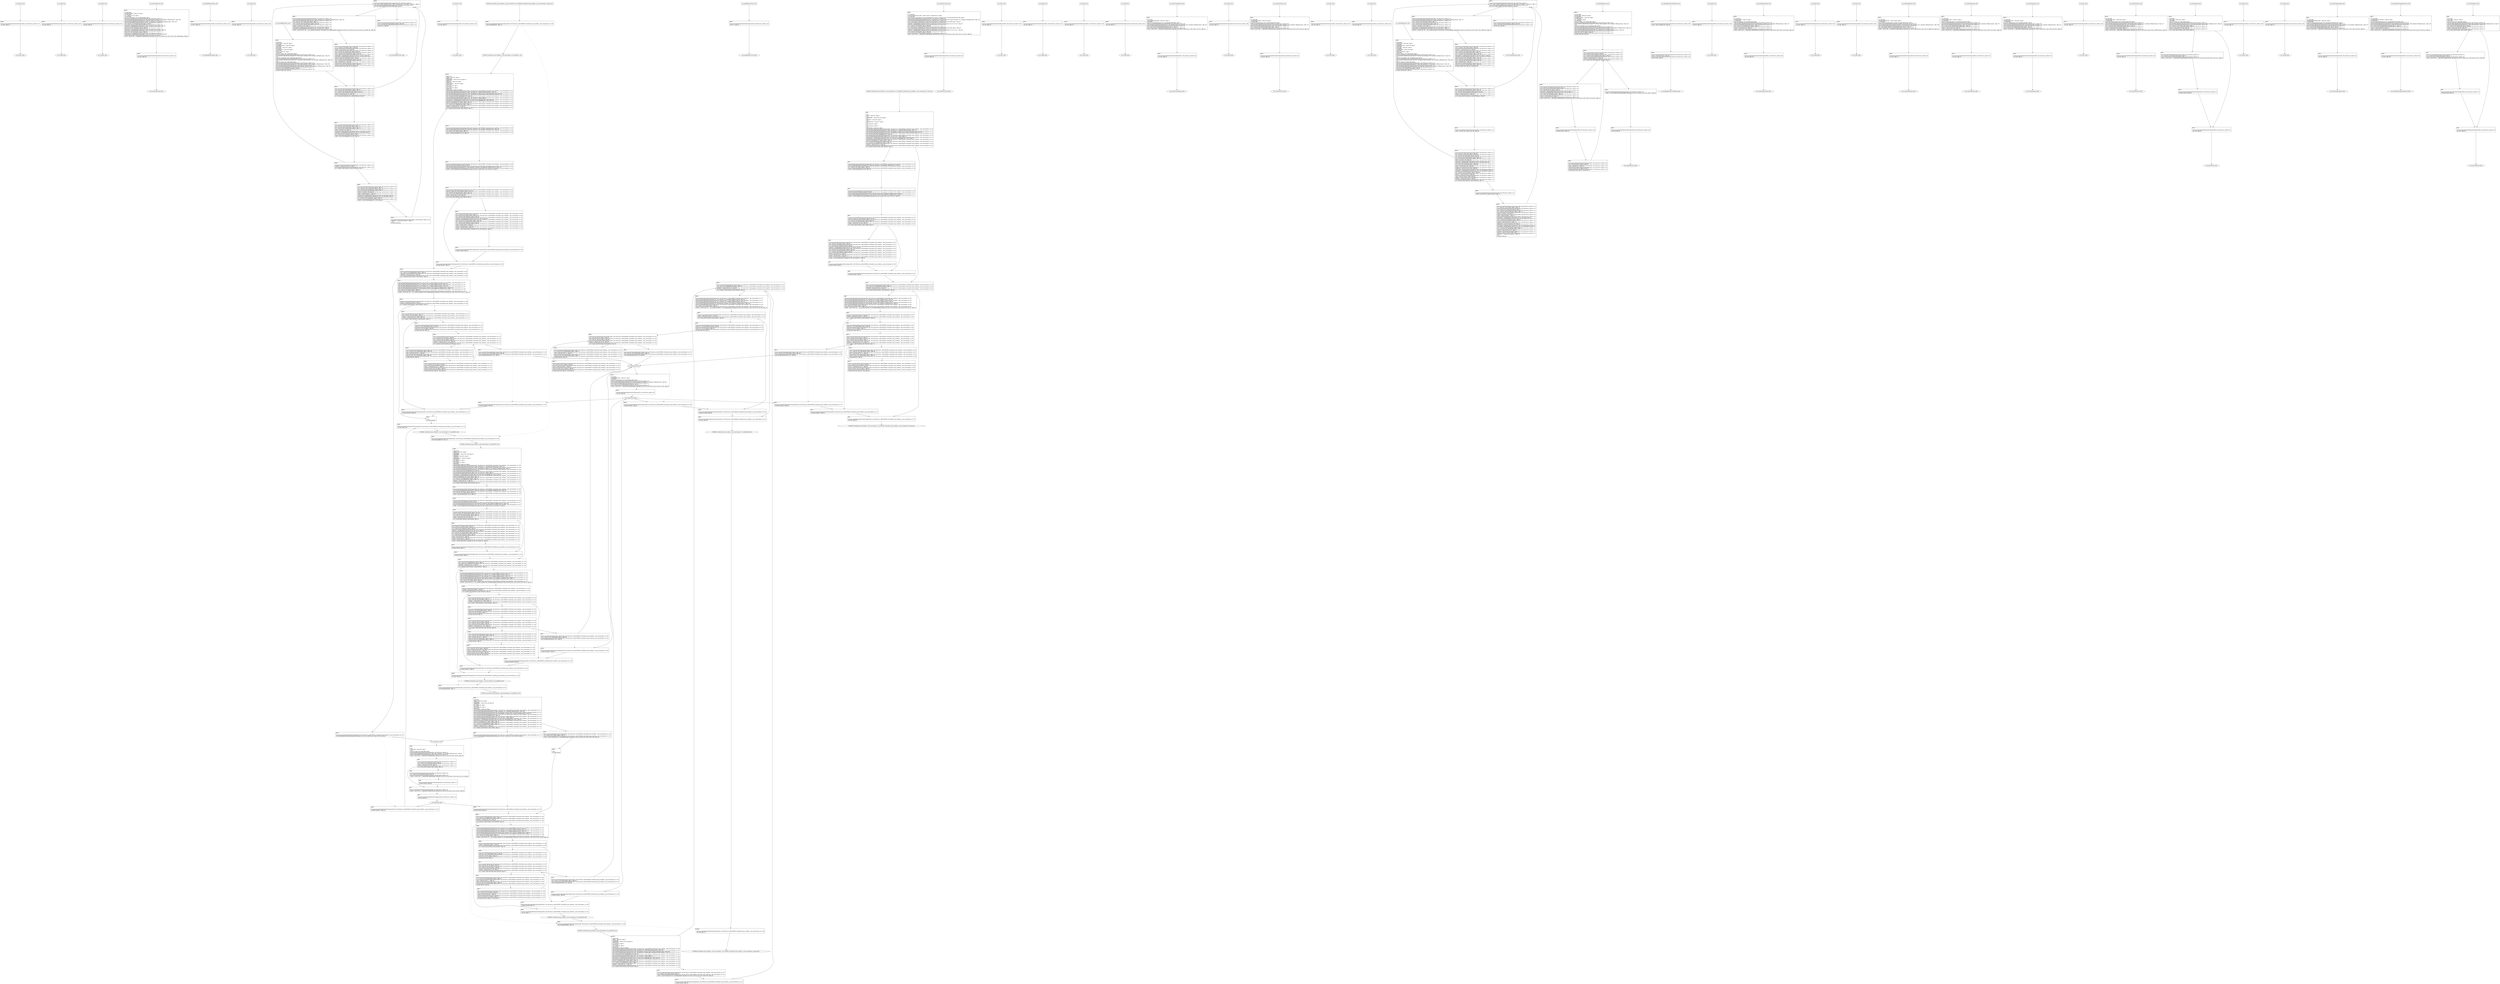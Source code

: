 digraph "icfg graph" {
BBio_ll_good1_end [label="{io_ll_good1_end}"];
BBio_ll_bad6_end [label="{io_ll_bad6_end}"];
BBio_ll_good5_end [label="{io_ll_good5_end}"];
BBio_ll_printWcharLine_end [label="{io_ll_printWcharLine_end}"];
BBio_ll_globalReturnsFalse_end [label="{io_ll_globalReturnsFalse_end}"];
BBio_ll_bad8_end [label="{io_ll_bad8_end}"];
BBio_ll_decodeHexWChars_end [label="{io_ll_decodeHexWChars_end}"];
BBio_ll_good7_end [label="{io_ll_good7_end}"];
BBCWE606_Unchecked_Loop_Condition__char_environment_10_ll_CWE606_Unchecked_Loop_Condition__char_environment_10_good_end [label="{CWE606_Unchecked_Loop_Condition__char_environment_10_ll_CWE606_Unchecked_Loop_Condition__char_environment_10_good_end}"];
BBio_ll_globalReturnsTrue_end [label="{io_ll_globalReturnsTrue_end}"];
BBio_ll_printStructLine_end [label="{io_ll_printStructLine_end}"];
BBio_ll_bad7_end [label="{io_ll_bad7_end}"];
BBio_ll_good6_end [label="{io_ll_good6_end}"];
BBio_ll_bad2_end [label="{io_ll_bad2_end}"];
BBio_ll_bad9_end [label="{io_ll_bad9_end}"];
BBio_ll_printUnsignedLine_end [label="{io_ll_printUnsignedLine_end}"];
BBio_ll_good4_end [label="{io_ll_good4_end}"];
BBio_ll_printSizeTLine_end [label="{io_ll_printSizeTLine_end}"];
BBio_ll_bad5_end [label="{io_ll_bad5_end}"];
BBio_ll_printLine_end [label="{io_ll_printLine_end}"];
BBCWE606_Unchecked_Loop_Condition__char_environment_10_ll_goodG2B1_end [label="{CWE606_Unchecked_Loop_Condition__char_environment_10_ll_goodG2B1_end}"];
BBio_ll_bad4_end [label="{io_ll_bad4_end}"];
BBio_ll_decodeHexChars_end [label="{io_ll_decodeHexChars_end}"];
BBCWE606_Unchecked_Loop_Condition__char_environment_10_ll_goodG2B2_end [label="{CWE606_Unchecked_Loop_Condition__char_environment_10_ll_goodG2B2_end}"];
BBio_ll_printBytesLine_end [label="{io_ll_printBytesLine_end}"];
BBio_ll_globalReturnsTrueOrFalse_end [label="{io_ll_globalReturnsTrueOrFalse_end}"];
BBio_ll_good3_end [label="{io_ll_good3_end}"];
BBio_ll_printHexCharLine_end [label="{io_ll_printHexCharLine_end}"];
BBio_ll_good9_end [label="{io_ll_good9_end}"];
BBCWE606_Unchecked_Loop_Condition__char_environment_10_ll_goodB2G1_end [label="{CWE606_Unchecked_Loop_Condition__char_environment_10_ll_goodB2G1_end}"];
BBio_ll_bad3_end [label="{io_ll_bad3_end}"];
BBio_ll_printDoubleLine_end [label="{io_ll_printDoubleLine_end}"];
BBio_ll_printShortLine_end [label="{io_ll_printShortLine_end}"];
BBio_ll_printLongLine_end [label="{io_ll_printLongLine_end}"];
BBio_ll_bad1_end [label="{io_ll_bad1_end}"];
BBCWE606_Unchecked_Loop_Condition__char_environment_10_ll_goodB2G2_end [label="{CWE606_Unchecked_Loop_Condition__char_environment_10_ll_goodB2G2_end}"];
BBio_ll_printFloatLine_end [label="{io_ll_printFloatLine_end}"];
BBio_ll_printWLine_end [label="{io_ll_printWLine_end}"];
BBio_ll_good2_end [label="{io_ll_good2_end}"];
BBio_ll_printIntLine_end [label="{io_ll_printIntLine_end}"];
BBio_ll_good8_end [label="{io_ll_good8_end}"];
BBio_ll_printLongLongLine_end [label="{io_ll_printLongLongLine_end}"];
BBio_ll_printHexUnsignedCharLine_end [label="{io_ll_printHexUnsignedCharLine_end}"];
BBCWE606_Unchecked_Loop_Condition__char_environment_10_ll_CWE606_Unchecked_Loop_Condition__char_environment_10_bad_end [label="{CWE606_Unchecked_Loop_Condition__char_environment_10_ll_CWE606_Unchecked_Loop_Condition__char_environment_10_bad_end}"];
BBio_ll_printSinkLine_end [label="{io_ll_printSinkLine_end}"];
BBio_ll_good1_start [label="{io_ll_good1_start}", shape=record];
io_ll_good1BB69 [label="{BB69:\l\l/home/raoxue/Desktop/MemVerif/workspace/000_109_035/source_code/io.c:187\l
  ret void, !dbg !52\l
}", shape=record];
BBio_ll_bad6_start [label="{io_ll_bad6_start}", shape=record];
io_ll_bad6BB83 [label="{BB83:\l\l/home/raoxue/Desktop/MemVerif/workspace/000_109_035/source_code/io.c:203\l
  ret void, !dbg !52\l
}", shape=record];
BBio_ll_good5_start [label="{io_ll_good5_start}", shape=record];
io_ll_good5BB73 [label="{BB73:\l\l/home/raoxue/Desktop/MemVerif/workspace/000_109_035/source_code/io.c:191\l
  ret void, !dbg !52\l
}", shape=record];
BBio_ll_printWcharLine_start [label="{io_ll_printWcharLine_start}", shape=record];
io_ll_printWcharLineBB28 [label="{BB28:\l\l/:3776051968\l
  %wideChar.addr = alloca i32, align 4\l
/:3776051968\l
  %s = alloca [2 x i32], align 4\l
/:3776051968\l
  store i32 %wideChar, i32* %wideChar.addr, align 4\l
/home/raoxue/Desktop/MemVerif/workspace/000_109_035/source_code/io.c:70\l
  call void @llvm.dbg.declare(metadata i32* %wideChar.addr, metadata !162, metadata !DIExpression()), !dbg !163\l
/home/raoxue/Desktop/MemVerif/workspace/000_109_035/source_code/io.c:74\l
  call void @llvm.dbg.declare(metadata [2 x i32]* %s, metadata !164, metadata !DIExpression()), !dbg !168\l
/home/raoxue/Desktop/MemVerif/workspace/000_109_035/source_code/io.c:75\l
  %0 = load i32, i32* %wideChar.addr, align 4, !dbg !61\l
/home/raoxue/Desktop/MemVerif/workspace/000_109_035/source_code/io.c:75\l
  %arrayidx = getelementptr inbounds [2 x i32], [2 x i32]* %s, i64 0, i64 0, !dbg !62\l
/home/raoxue/Desktop/MemVerif/workspace/000_109_035/source_code/io.c:75\l
  store i32 %0, i32* %arrayidx, align 4, !dbg !63\l
/home/raoxue/Desktop/MemVerif/workspace/000_109_035/source_code/io.c:76\l
  %arrayidx1 = getelementptr inbounds [2 x i32], [2 x i32]* %s, i64 0, i64 1, !dbg !64\l
/home/raoxue/Desktop/MemVerif/workspace/000_109_035/source_code/io.c:76\l
  store i32 0, i32* %arrayidx1, align 4, !dbg !65\l
/home/raoxue/Desktop/MemVerif/workspace/000_109_035/source_code/io.c:77\l
  %arraydecay = getelementptr inbounds [2 x i32], [2 x i32]* %s, i64 0, i64 0, !dbg !66\l
/home/raoxue/Desktop/MemVerif/workspace/000_109_035/source_code/io.c:77\l
  %call = call i32 (i8*, ...) @printf(i8* getelementptr inbounds ([5 x i8], [5 x i8]* @.str.10, i64 0, i64 0), i32* %arraydecay), !dbg !67\l
}", shape=record];
io_ll_printWcharLineBB28 [label="{BB28:\l\l/:3776051968\l
  %wideChar.addr = alloca i32, align 4\l
/:3776051968\l
  %s = alloca [2 x i32], align 4\l
/:3776051968\l
  store i32 %wideChar, i32* %wideChar.addr, align 4\l
/home/raoxue/Desktop/MemVerif/workspace/000_109_035/source_code/io.c:70\l
  call void @llvm.dbg.declare(metadata i32* %wideChar.addr, metadata !162, metadata !DIExpression()), !dbg !163\l
/home/raoxue/Desktop/MemVerif/workspace/000_109_035/source_code/io.c:74\l
  call void @llvm.dbg.declare(metadata [2 x i32]* %s, metadata !164, metadata !DIExpression()), !dbg !168\l
/home/raoxue/Desktop/MemVerif/workspace/000_109_035/source_code/io.c:75\l
  %0 = load i32, i32* %wideChar.addr, align 4, !dbg !61\l
/home/raoxue/Desktop/MemVerif/workspace/000_109_035/source_code/io.c:75\l
  %arrayidx = getelementptr inbounds [2 x i32], [2 x i32]* %s, i64 0, i64 0, !dbg !62\l
/home/raoxue/Desktop/MemVerif/workspace/000_109_035/source_code/io.c:75\l
  store i32 %0, i32* %arrayidx, align 4, !dbg !63\l
/home/raoxue/Desktop/MemVerif/workspace/000_109_035/source_code/io.c:76\l
  %arrayidx1 = getelementptr inbounds [2 x i32], [2 x i32]* %s, i64 0, i64 1, !dbg !64\l
/home/raoxue/Desktop/MemVerif/workspace/000_109_035/source_code/io.c:76\l
  store i32 0, i32* %arrayidx1, align 4, !dbg !65\l
/home/raoxue/Desktop/MemVerif/workspace/000_109_035/source_code/io.c:77\l
  %arraydecay = getelementptr inbounds [2 x i32], [2 x i32]* %s, i64 0, i64 0, !dbg !66\l
/home/raoxue/Desktop/MemVerif/workspace/000_109_035/source_code/io.c:77\l
  %call = call i32 (i8*, ...) @printf(i8* getelementptr inbounds ([5 x i8], [5 x i8]* @.str.10, i64 0, i64 0), i32* %arraydecay), !dbg !67\l
}", shape=record];
io_ll_printWcharLineBB29 [label="{BB29:\l\l/home/raoxue/Desktop/MemVerif/workspace/000_109_035/source_code/io.c:78\l
  ret void, !dbg !68\l
}", shape=record];
BBio_ll_globalReturnsFalse_start [label="{io_ll_globalReturnsFalse_start}", shape=record];
io_ll_globalReturnsFalseBB66 [label="{BB66:\l\l/home/raoxue/Desktop/MemVerif/workspace/000_109_035/source_code/io.c:163\l
  ret i32 0, !dbg !52\l
}", shape=record];
BBio_ll_bad8_start [label="{io_ll_bad8_start}", shape=record];
io_ll_bad8BB85 [label="{BB85:\l\l/home/raoxue/Desktop/MemVerif/workspace/000_109_035/source_code/io.c:205\l
  ret void, !dbg !52\l
}", shape=record];
BBio_ll_decodeHexWChars_start [label="{io_ll_decodeHexWChars_start}", shape=record];
io_ll_decodeHexWCharsBB55 [label="{BB55:\l\l/:97450568\l
  %bytes.addr = alloca i8*, align 8\l
/:97450568\l
  %numBytes.addr = alloca i64, align 8\l
/:97450568\l
  %hex.addr = alloca i32*, align 8\l
/:97450568\l
  %numWritten = alloca i64, align 8\l
/:97450568\l
  %byte = alloca i32, align 4\l
/:97450568\l
  store i8* %bytes, i8** %bytes.addr, align 8\l
/home/raoxue/Desktop/MemVerif/workspace/000_109_035/source_code/io.c:135\l
  call void @llvm.dbg.declare(metadata i8** %bytes.addr, metadata !290, metadata !DIExpression()), !dbg !291\l
/:135\l
  store i64 %numBytes, i64* %numBytes.addr, align 8\l
/home/raoxue/Desktop/MemVerif/workspace/000_109_035/source_code/io.c:135\l
  call void @llvm.dbg.declare(metadata i64* %numBytes.addr, metadata !292, metadata !DIExpression()), !dbg !293\l
/:135\l
  store i32* %hex, i32** %hex.addr, align 8\l
/home/raoxue/Desktop/MemVerif/workspace/000_109_035/source_code/io.c:135\l
  call void @llvm.dbg.declare(metadata i32** %hex.addr, metadata !294, metadata !DIExpression()), !dbg !295\l
/home/raoxue/Desktop/MemVerif/workspace/000_109_035/source_code/io.c:137\l
  call void @llvm.dbg.declare(metadata i64* %numWritten, metadata !296, metadata !DIExpression()), !dbg !297\l
/home/raoxue/Desktop/MemVerif/workspace/000_109_035/source_code/io.c:137\l
  store i64 0, i64* %numWritten, align 8, !dbg !65\l
/home/raoxue/Desktop/MemVerif/workspace/000_109_035/source_code/io.c:143\l
  br label %while.cond, !dbg !66\l
}", shape=record];
io_ll_decodeHexWCharsBB56 [label="{BB56:\l\l/home/raoxue/Desktop/MemVerif/workspace/000_109_035/source_code/io.c:143\l
  %0 = load i64, i64* %numWritten, align 8, !dbg !67\l
/home/raoxue/Desktop/MemVerif/workspace/000_109_035/source_code/io.c:143\l
  %1 = load i64, i64* %numBytes.addr, align 8, !dbg !68\l
/home/raoxue/Desktop/MemVerif/workspace/000_109_035/source_code/io.c:143\l
  %cmp = icmp ult i64 %0, %1, !dbg !69\l
/home/raoxue/Desktop/MemVerif/workspace/000_109_035/source_code/io.c:143\l
  br i1 %cmp, label %land.lhs.true, label %land.end, !dbg !70\l
}", shape=record];
io_ll_decodeHexWCharsBB57 [label="{BB57:\l\l/home/raoxue/Desktop/MemVerif/workspace/000_109_035/source_code/io.c:143\l
  %2 = load i32*, i32** %hex.addr, align 8, !dbg !71\l
/home/raoxue/Desktop/MemVerif/workspace/000_109_035/source_code/io.c:143\l
  %3 = load i64, i64* %numWritten, align 8, !dbg !72\l
/home/raoxue/Desktop/MemVerif/workspace/000_109_035/source_code/io.c:143\l
  %mul = mul i64 2, %3, !dbg !73\l
/home/raoxue/Desktop/MemVerif/workspace/000_109_035/source_code/io.c:143\l
  %arrayidx = getelementptr inbounds i32, i32* %2, i64 %mul, !dbg !71\l
/home/raoxue/Desktop/MemVerif/workspace/000_109_035/source_code/io.c:143\l
  %4 = load i32, i32* %arrayidx, align 4, !dbg !71\l
/home/raoxue/Desktop/MemVerif/workspace/000_109_035/source_code/io.c:143\l
  %call = call i32 @iswxdigit(i32 %4) #5, !dbg !74\l
}", shape=record];
io_ll_decodeHexWCharsBB57 [label="{BB57:\l\l/home/raoxue/Desktop/MemVerif/workspace/000_109_035/source_code/io.c:143\l
  %2 = load i32*, i32** %hex.addr, align 8, !dbg !71\l
/home/raoxue/Desktop/MemVerif/workspace/000_109_035/source_code/io.c:143\l
  %3 = load i64, i64* %numWritten, align 8, !dbg !72\l
/home/raoxue/Desktop/MemVerif/workspace/000_109_035/source_code/io.c:143\l
  %mul = mul i64 2, %3, !dbg !73\l
/home/raoxue/Desktop/MemVerif/workspace/000_109_035/source_code/io.c:143\l
  %arrayidx = getelementptr inbounds i32, i32* %2, i64 %mul, !dbg !71\l
/home/raoxue/Desktop/MemVerif/workspace/000_109_035/source_code/io.c:143\l
  %4 = load i32, i32* %arrayidx, align 4, !dbg !71\l
/home/raoxue/Desktop/MemVerif/workspace/000_109_035/source_code/io.c:143\l
  %call = call i32 @iswxdigit(i32 %4) #5, !dbg !74\l
}", shape=record];
io_ll_decodeHexWCharsBB59 [label="{BB59:\l\l/home/raoxue/Desktop/MemVerif/workspace/000_109_035/source_code/io.c:143\l
  %tobool = icmp ne i32 %call, 0, !dbg !74\l
/home/raoxue/Desktop/MemVerif/workspace/000_109_035/source_code/io.c:143\l
  br i1 %tobool, label %land.rhs, label %land.end, !dbg !75\l
}", shape=record];
io_ll_decodeHexWCharsBB60 [label="{BB60:\l\l/home/raoxue/Desktop/MemVerif/workspace/000_109_035/source_code/io.c:143\l
  %5 = load i32*, i32** %hex.addr, align 8, !dbg !76\l
/home/raoxue/Desktop/MemVerif/workspace/000_109_035/source_code/io.c:143\l
  %6 = load i64, i64* %numWritten, align 8, !dbg !77\l
/home/raoxue/Desktop/MemVerif/workspace/000_109_035/source_code/io.c:143\l
  %mul1 = mul i64 2, %6, !dbg !78\l
/home/raoxue/Desktop/MemVerif/workspace/000_109_035/source_code/io.c:143\l
  %add = add i64 %mul1, 1, !dbg !79\l
/home/raoxue/Desktop/MemVerif/workspace/000_109_035/source_code/io.c:143\l
  %arrayidx2 = getelementptr inbounds i32, i32* %5, i64 %add, !dbg !76\l
/home/raoxue/Desktop/MemVerif/workspace/000_109_035/source_code/io.c:143\l
  %7 = load i32, i32* %arrayidx2, align 4, !dbg !76\l
/home/raoxue/Desktop/MemVerif/workspace/000_109_035/source_code/io.c:143\l
  %call3 = call i32 @iswxdigit(i32 %7) #5, !dbg !80\l
}", shape=record];
io_ll_decodeHexWCharsBB60 [label="{BB60:\l\l/home/raoxue/Desktop/MemVerif/workspace/000_109_035/source_code/io.c:143\l
  %5 = load i32*, i32** %hex.addr, align 8, !dbg !76\l
/home/raoxue/Desktop/MemVerif/workspace/000_109_035/source_code/io.c:143\l
  %6 = load i64, i64* %numWritten, align 8, !dbg !77\l
/home/raoxue/Desktop/MemVerif/workspace/000_109_035/source_code/io.c:143\l
  %mul1 = mul i64 2, %6, !dbg !78\l
/home/raoxue/Desktop/MemVerif/workspace/000_109_035/source_code/io.c:143\l
  %add = add i64 %mul1, 1, !dbg !79\l
/home/raoxue/Desktop/MemVerif/workspace/000_109_035/source_code/io.c:143\l
  %arrayidx2 = getelementptr inbounds i32, i32* %5, i64 %add, !dbg !76\l
/home/raoxue/Desktop/MemVerif/workspace/000_109_035/source_code/io.c:143\l
  %7 = load i32, i32* %arrayidx2, align 4, !dbg !76\l
/home/raoxue/Desktop/MemVerif/workspace/000_109_035/source_code/io.c:143\l
  %call3 = call i32 @iswxdigit(i32 %7) #5, !dbg !80\l
}", shape=record];
io_ll_decodeHexWCharsBB61 [label="{BB61:\l\l/home/raoxue/Desktop/MemVerif/workspace/000_109_035/source_code/io.c:143\l
  %tobool4 = icmp ne i32 %call3, 0, !dbg !75\l
/:143\l
  br label %land.end\l
}", shape=record];
io_ll_decodeHexWCharsBB58 [label="{BB58:\l\l/home/raoxue/Desktop/MemVerif/workspace/000_109_035/source_code/io.c:0\l
  %8 = phi i1 [ false, %land.lhs.true ], [ false, %while.cond ], [ %tobool4, %land.rhs ], !dbg !81\l
/home/raoxue/Desktop/MemVerif/workspace/000_109_035/source_code/io.c:143\l
  br i1 %8, label %while.body, label %while.end, !dbg !66\l
}", shape=record];
io_ll_decodeHexWCharsBB62 [label="{BB62:\l\l/home/raoxue/Desktop/MemVerif/workspace/000_109_035/source_code/io.c:145\l
  call void @llvm.dbg.declare(metadata i32* %byte, metadata !314, metadata !DIExpression()), !dbg !316\l
/home/raoxue/Desktop/MemVerif/workspace/000_109_035/source_code/io.c:146\l
  %9 = load i32*, i32** %hex.addr, align 8, !dbg !85\l
/home/raoxue/Desktop/MemVerif/workspace/000_109_035/source_code/io.c:146\l
  %10 = load i64, i64* %numWritten, align 8, !dbg !86\l
/home/raoxue/Desktop/MemVerif/workspace/000_109_035/source_code/io.c:146\l
  %mul5 = mul i64 2, %10, !dbg !87\l
/home/raoxue/Desktop/MemVerif/workspace/000_109_035/source_code/io.c:146\l
  %arrayidx6 = getelementptr inbounds i32, i32* %9, i64 %mul5, !dbg !85\l
/home/raoxue/Desktop/MemVerif/workspace/000_109_035/source_code/io.c:146\l
  %call7 = call i32 (i32*, i32*, ...) @__isoc99_swscanf(i32* %arrayidx6, i32* getelementptr inbounds ([5 x i32], [5 x i32]* @.str.16, i64 0, i64 0), i32* %byte) #5, !dbg !88\l
}", shape=record];
io_ll_decodeHexWCharsBB62 [label="{BB62:\l\l/home/raoxue/Desktop/MemVerif/workspace/000_109_035/source_code/io.c:145\l
  call void @llvm.dbg.declare(metadata i32* %byte, metadata !314, metadata !DIExpression()), !dbg !316\l
/home/raoxue/Desktop/MemVerif/workspace/000_109_035/source_code/io.c:146\l
  %9 = load i32*, i32** %hex.addr, align 8, !dbg !85\l
/home/raoxue/Desktop/MemVerif/workspace/000_109_035/source_code/io.c:146\l
  %10 = load i64, i64* %numWritten, align 8, !dbg !86\l
/home/raoxue/Desktop/MemVerif/workspace/000_109_035/source_code/io.c:146\l
  %mul5 = mul i64 2, %10, !dbg !87\l
/home/raoxue/Desktop/MemVerif/workspace/000_109_035/source_code/io.c:146\l
  %arrayidx6 = getelementptr inbounds i32, i32* %9, i64 %mul5, !dbg !85\l
/home/raoxue/Desktop/MemVerif/workspace/000_109_035/source_code/io.c:146\l
  %call7 = call i32 (i32*, i32*, ...) @__isoc99_swscanf(i32* %arrayidx6, i32* getelementptr inbounds ([5 x i32], [5 x i32]* @.str.16, i64 0, i64 0), i32* %byte) #5, !dbg !88\l
}", shape=record];
io_ll_decodeHexWCharsBB64 [label="{BB64:\l\l/home/raoxue/Desktop/MemVerif/workspace/000_109_035/source_code/io.c:147\l
  %11 = load i32, i32* %byte, align 4, !dbg !89\l
/home/raoxue/Desktop/MemVerif/workspace/000_109_035/source_code/io.c:147\l
  %conv = trunc i32 %11 to i8, !dbg !90\l
/home/raoxue/Desktop/MemVerif/workspace/000_109_035/source_code/io.c:147\l
  %12 = load i8*, i8** %bytes.addr, align 8, !dbg !91\l
/home/raoxue/Desktop/MemVerif/workspace/000_109_035/source_code/io.c:147\l
  %13 = load i64, i64* %numWritten, align 8, !dbg !92\l
/home/raoxue/Desktop/MemVerif/workspace/000_109_035/source_code/io.c:147\l
  %arrayidx8 = getelementptr inbounds i8, i8* %12, i64 %13, !dbg !91\l
/home/raoxue/Desktop/MemVerif/workspace/000_109_035/source_code/io.c:147\l
  store i8 %conv, i8* %arrayidx8, align 1, !dbg !93\l
/home/raoxue/Desktop/MemVerif/workspace/000_109_035/source_code/io.c:148\l
  %14 = load i64, i64* %numWritten, align 8, !dbg !94\l
/home/raoxue/Desktop/MemVerif/workspace/000_109_035/source_code/io.c:148\l
  %inc = add i64 %14, 1, !dbg !94\l
/home/raoxue/Desktop/MemVerif/workspace/000_109_035/source_code/io.c:148\l
  store i64 %inc, i64* %numWritten, align 8, !dbg !94\l
/home/raoxue/Desktop/MemVerif/workspace/000_109_035/source_code/io.c:143\l
  br label %while.cond, !dbg !66, !llvm.loop !95\l
}", shape=record];
io_ll_decodeHexWCharsBB63 [label="{BB63:\l\l/home/raoxue/Desktop/MemVerif/workspace/000_109_035/source_code/io.c:151\l
  %15 = load i64, i64* %numWritten, align 8, !dbg !98\l
/home/raoxue/Desktop/MemVerif/workspace/000_109_035/source_code/io.c:151\l
  ret i64 %15, !dbg !99\l
}", shape=record];
BBio_ll_good7_start [label="{io_ll_good7_start}", shape=record];
io_ll_good7BB75 [label="{BB75:\l\l/home/raoxue/Desktop/MemVerif/workspace/000_109_035/source_code/io.c:193\l
  ret void, !dbg !52\l
}", shape=record];
BBCWE606_Unchecked_Loop_Condition__char_environment_10_ll_CWE606_Unchecked_Loop_Condition__char_environment_10_good_start [label="{CWE606_Unchecked_Loop_Condition__char_environment_10_ll_CWE606_Unchecked_Loop_Condition__char_environment_10_good_start}", shape=record];
CWE606_Unchecked_Loop_Condition__char_environment_10_ll_CWE606_Unchecked_Loop_Condition__char_environment_10_goodBB90 [label="{BB90:\l\l/home/raoxue/Desktop/MemVerif/workspace/000_109_035/source_code/CWE606_Unchecked_Loop_Condition__char_environment_10.c:235\l
  call void @goodB2G1(), !dbg !12\l
}", shape=record];
CWE606_Unchecked_Loop_Condition__char_environment_10_ll_CWE606_Unchecked_Loop_Condition__char_environment_10_goodBB90 [label="{BB90:\l\l/home/raoxue/Desktop/MemVerif/workspace/000_109_035/source_code/CWE606_Unchecked_Loop_Condition__char_environment_10.c:235\l
  call void @goodB2G1(), !dbg !12\l
}", shape=record];
CWE606_Unchecked_Loop_Condition__char_environment_10_ll_CWE606_Unchecked_Loop_Condition__char_environment_10_goodBB91 [label="{BB91:\l\l/home/raoxue/Desktop/MemVerif/workspace/000_109_035/source_code/CWE606_Unchecked_Loop_Condition__char_environment_10.c:236\l
  call void @goodB2G2(), !dbg !13\l
}", shape=record];
CWE606_Unchecked_Loop_Condition__char_environment_10_ll_CWE606_Unchecked_Loop_Condition__char_environment_10_goodBB91 [label="{BB91:\l\l/home/raoxue/Desktop/MemVerif/workspace/000_109_035/source_code/CWE606_Unchecked_Loop_Condition__char_environment_10.c:236\l
  call void @goodB2G2(), !dbg !13\l
}", shape=record];
CWE606_Unchecked_Loop_Condition__char_environment_10_ll_CWE606_Unchecked_Loop_Condition__char_environment_10_goodBB92 [label="{BB92:\l\l/home/raoxue/Desktop/MemVerif/workspace/000_109_035/source_code/CWE606_Unchecked_Loop_Condition__char_environment_10.c:237\l
  call void @goodG2B1(), !dbg !14\l
}", shape=record];
CWE606_Unchecked_Loop_Condition__char_environment_10_ll_CWE606_Unchecked_Loop_Condition__char_environment_10_goodBB92 [label="{BB92:\l\l/home/raoxue/Desktop/MemVerif/workspace/000_109_035/source_code/CWE606_Unchecked_Loop_Condition__char_environment_10.c:237\l
  call void @goodG2B1(), !dbg !14\l
}", shape=record];
CWE606_Unchecked_Loop_Condition__char_environment_10_ll_CWE606_Unchecked_Loop_Condition__char_environment_10_goodBB93 [label="{BB93:\l\l/home/raoxue/Desktop/MemVerif/workspace/000_109_035/source_code/CWE606_Unchecked_Loop_Condition__char_environment_10.c:238\l
  call void @goodG2B2(), !dbg !15\l
}", shape=record];
CWE606_Unchecked_Loop_Condition__char_environment_10_ll_CWE606_Unchecked_Loop_Condition__char_environment_10_goodBB93 [label="{BB93:\l\l/home/raoxue/Desktop/MemVerif/workspace/000_109_035/source_code/CWE606_Unchecked_Loop_Condition__char_environment_10.c:238\l
  call void @goodG2B2(), !dbg !15\l
}", shape=record];
CWE606_Unchecked_Loop_Condition__char_environment_10_ll_CWE606_Unchecked_Loop_Condition__char_environment_10_goodBB94 [label="{BB94:\l\l/home/raoxue/Desktop/MemVerif/workspace/000_109_035/source_code/CWE606_Unchecked_Loop_Condition__char_environment_10.c:239\l
  ret void, !dbg !16\l
}", shape=record];
BBio_ll_globalReturnsTrue_start [label="{io_ll_globalReturnsTrue_start}", shape=record];
io_ll_globalReturnsTrueBB65 [label="{BB65:\l\l/home/raoxue/Desktop/MemVerif/workspace/000_109_035/source_code/io.c:158\l
  ret i32 1, !dbg !52\l
}", shape=record];
BBio_ll_printStructLine_start [label="{io_ll_printStructLine_start}", shape=record];
io_ll_printStructLineBB36 [label="{BB36:\l\l/:3776051968\l
  %structTwoIntsStruct.addr = alloca %struct._twoIntsStruct*, align 8\l
/:3776051968\l
  store %struct._twoIntsStruct* %structTwoIntsStruct, %struct._twoIntsStruct** %structTwoIntsStruct.addr, align 8\l
/home/raoxue/Desktop/MemVerif/workspace/000_109_035/source_code/io.c:95\l
  call void @llvm.dbg.declare(metadata %struct._twoIntsStruct** %structTwoIntsStruct.addr, metadata !212, metadata !DIExpression()), !dbg !213\l
/home/raoxue/Desktop/MemVerif/workspace/000_109_035/source_code/io.c:97\l
  %0 = load %struct._twoIntsStruct*, %struct._twoIntsStruct** %structTwoIntsStruct.addr, align 8, !dbg !61\l
/home/raoxue/Desktop/MemVerif/workspace/000_109_035/source_code/io.c:97\l
  %intOne = getelementptr inbounds %struct._twoIntsStruct, %struct._twoIntsStruct* %0, i32 0, i32 0, !dbg !62\l
/home/raoxue/Desktop/MemVerif/workspace/000_109_035/source_code/io.c:97\l
  %1 = load i32, i32* %intOne, align 4, !dbg !62\l
/home/raoxue/Desktop/MemVerif/workspace/000_109_035/source_code/io.c:97\l
  %2 = load %struct._twoIntsStruct*, %struct._twoIntsStruct** %structTwoIntsStruct.addr, align 8, !dbg !63\l
/home/raoxue/Desktop/MemVerif/workspace/000_109_035/source_code/io.c:97\l
  %intTwo = getelementptr inbounds %struct._twoIntsStruct, %struct._twoIntsStruct* %2, i32 0, i32 1, !dbg !64\l
/home/raoxue/Desktop/MemVerif/workspace/000_109_035/source_code/io.c:97\l
  %3 = load i32, i32* %intTwo, align 4, !dbg !64\l
/home/raoxue/Desktop/MemVerif/workspace/000_109_035/source_code/io.c:97\l
  %call = call i32 (i8*, ...) @printf(i8* getelementptr inbounds ([10 x i8], [10 x i8]* @.str.13, i64 0, i64 0), i32 %1, i32 %3), !dbg !65\l
}", shape=record];
io_ll_printStructLineBB36 [label="{BB36:\l\l/:3776051968\l
  %structTwoIntsStruct.addr = alloca %struct._twoIntsStruct*, align 8\l
/:3776051968\l
  store %struct._twoIntsStruct* %structTwoIntsStruct, %struct._twoIntsStruct** %structTwoIntsStruct.addr, align 8\l
/home/raoxue/Desktop/MemVerif/workspace/000_109_035/source_code/io.c:95\l
  call void @llvm.dbg.declare(metadata %struct._twoIntsStruct** %structTwoIntsStruct.addr, metadata !212, metadata !DIExpression()), !dbg !213\l
/home/raoxue/Desktop/MemVerif/workspace/000_109_035/source_code/io.c:97\l
  %0 = load %struct._twoIntsStruct*, %struct._twoIntsStruct** %structTwoIntsStruct.addr, align 8, !dbg !61\l
/home/raoxue/Desktop/MemVerif/workspace/000_109_035/source_code/io.c:97\l
  %intOne = getelementptr inbounds %struct._twoIntsStruct, %struct._twoIntsStruct* %0, i32 0, i32 0, !dbg !62\l
/home/raoxue/Desktop/MemVerif/workspace/000_109_035/source_code/io.c:97\l
  %1 = load i32, i32* %intOne, align 4, !dbg !62\l
/home/raoxue/Desktop/MemVerif/workspace/000_109_035/source_code/io.c:97\l
  %2 = load %struct._twoIntsStruct*, %struct._twoIntsStruct** %structTwoIntsStruct.addr, align 8, !dbg !63\l
/home/raoxue/Desktop/MemVerif/workspace/000_109_035/source_code/io.c:97\l
  %intTwo = getelementptr inbounds %struct._twoIntsStruct, %struct._twoIntsStruct* %2, i32 0, i32 1, !dbg !64\l
/home/raoxue/Desktop/MemVerif/workspace/000_109_035/source_code/io.c:97\l
  %3 = load i32, i32* %intTwo, align 4, !dbg !64\l
/home/raoxue/Desktop/MemVerif/workspace/000_109_035/source_code/io.c:97\l
  %call = call i32 (i8*, ...) @printf(i8* getelementptr inbounds ([10 x i8], [10 x i8]* @.str.13, i64 0, i64 0), i32 %1, i32 %3), !dbg !65\l
}", shape=record];
io_ll_printStructLineBB37 [label="{BB37:\l\l/home/raoxue/Desktop/MemVerif/workspace/000_109_035/source_code/io.c:98\l
  ret void, !dbg !66\l
}", shape=record];
BBio_ll_bad7_start [label="{io_ll_bad7_start}", shape=record];
io_ll_bad7BB84 [label="{BB84:\l\l/home/raoxue/Desktop/MemVerif/workspace/000_109_035/source_code/io.c:204\l
  ret void, !dbg !52\l
}", shape=record];
BBio_ll_good6_start [label="{io_ll_good6_start}", shape=record];
io_ll_good6BB74 [label="{BB74:\l\l/home/raoxue/Desktop/MemVerif/workspace/000_109_035/source_code/io.c:192\l
  ret void, !dbg !52\l
}", shape=record];
BBio_ll_bad2_start [label="{io_ll_bad2_start}", shape=record];
io_ll_bad2BB79 [label="{BB79:\l\l/home/raoxue/Desktop/MemVerif/workspace/000_109_035/source_code/io.c:199\l
  ret void, !dbg !52\l
}", shape=record];
BBio_ll_bad9_start [label="{io_ll_bad9_start}", shape=record];
io_ll_bad9BB86 [label="{BB86:\l\l/home/raoxue/Desktop/MemVerif/workspace/000_109_035/source_code/io.c:206\l
  ret void, !dbg !52\l
}", shape=record];
BBio_ll_printUnsignedLine_start [label="{io_ll_printUnsignedLine_start}", shape=record];
io_ll_printUnsignedLineBB30 [label="{BB30:\l\l/:97611608\l
  %unsignedNumber.addr = alloca i32, align 4\l
/:97611608\l
  store i32 %unsignedNumber, i32* %unsignedNumber.addr, align 4\l
/home/raoxue/Desktop/MemVerif/workspace/000_109_035/source_code/io.c:80\l
  call void @llvm.dbg.declare(metadata i32* %unsignedNumber.addr, metadata !180, metadata !DIExpression()), !dbg !181\l
/home/raoxue/Desktop/MemVerif/workspace/000_109_035/source_code/io.c:82\l
  %0 = load i32, i32* %unsignedNumber.addr, align 4, !dbg !54\l
/home/raoxue/Desktop/MemVerif/workspace/000_109_035/source_code/io.c:82\l
  %call = call i32 (i8*, ...) @printf(i8* getelementptr inbounds ([4 x i8], [4 x i8]* @.str.11, i64 0, i64 0), i32 %0), !dbg !55\l
}", shape=record];
io_ll_printUnsignedLineBB30 [label="{BB30:\l\l/:97611608\l
  %unsignedNumber.addr = alloca i32, align 4\l
/:97611608\l
  store i32 %unsignedNumber, i32* %unsignedNumber.addr, align 4\l
/home/raoxue/Desktop/MemVerif/workspace/000_109_035/source_code/io.c:80\l
  call void @llvm.dbg.declare(metadata i32* %unsignedNumber.addr, metadata !180, metadata !DIExpression()), !dbg !181\l
/home/raoxue/Desktop/MemVerif/workspace/000_109_035/source_code/io.c:82\l
  %0 = load i32, i32* %unsignedNumber.addr, align 4, !dbg !54\l
/home/raoxue/Desktop/MemVerif/workspace/000_109_035/source_code/io.c:82\l
  %call = call i32 (i8*, ...) @printf(i8* getelementptr inbounds ([4 x i8], [4 x i8]* @.str.11, i64 0, i64 0), i32 %0), !dbg !55\l
}", shape=record];
io_ll_printUnsignedLineBB31 [label="{BB31:\l\l/home/raoxue/Desktop/MemVerif/workspace/000_109_035/source_code/io.c:83\l
  ret void, !dbg !56\l
}", shape=record];
BBio_ll_good4_start [label="{io_ll_good4_start}", shape=record];
io_ll_good4BB72 [label="{BB72:\l\l/home/raoxue/Desktop/MemVerif/workspace/000_109_035/source_code/io.c:190\l
  ret void, !dbg !52\l
}", shape=record];
BBio_ll_printSizeTLine_start [label="{io_ll_printSizeTLine_start}", shape=record];
io_ll_printSizeTLineBB24 [label="{BB24:\l\l/:3776051968\l
  %sizeTNumber.addr = alloca i64, align 8\l
/:3776051968\l
  store i64 %sizeTNumber, i64* %sizeTNumber.addr, align 8\l
/home/raoxue/Desktop/MemVerif/workspace/000_109_035/source_code/io.c:60\l
  call void @llvm.dbg.declare(metadata i64* %sizeTNumber.addr, metadata !146, metadata !DIExpression()), !dbg !147\l
/home/raoxue/Desktop/MemVerif/workspace/000_109_035/source_code/io.c:62\l
  %0 = load i64, i64* %sizeTNumber.addr, align 8, !dbg !57\l
/home/raoxue/Desktop/MemVerif/workspace/000_109_035/source_code/io.c:62\l
  %call = call i32 (i8*, ...) @printf(i8* getelementptr inbounds ([5 x i8], [5 x i8]* @.str.8, i64 0, i64 0), i64 %0), !dbg !58\l
}", shape=record];
io_ll_printSizeTLineBB24 [label="{BB24:\l\l/:3776051968\l
  %sizeTNumber.addr = alloca i64, align 8\l
/:3776051968\l
  store i64 %sizeTNumber, i64* %sizeTNumber.addr, align 8\l
/home/raoxue/Desktop/MemVerif/workspace/000_109_035/source_code/io.c:60\l
  call void @llvm.dbg.declare(metadata i64* %sizeTNumber.addr, metadata !146, metadata !DIExpression()), !dbg !147\l
/home/raoxue/Desktop/MemVerif/workspace/000_109_035/source_code/io.c:62\l
  %0 = load i64, i64* %sizeTNumber.addr, align 8, !dbg !57\l
/home/raoxue/Desktop/MemVerif/workspace/000_109_035/source_code/io.c:62\l
  %call = call i32 (i8*, ...) @printf(i8* getelementptr inbounds ([5 x i8], [5 x i8]* @.str.8, i64 0, i64 0), i64 %0), !dbg !58\l
}", shape=record];
io_ll_printSizeTLineBB25 [label="{BB25:\l\l/home/raoxue/Desktop/MemVerif/workspace/000_109_035/source_code/io.c:63\l
  ret void, !dbg !59\l
}", shape=record];
BBio_ll_bad5_start [label="{io_ll_bad5_start}", shape=record];
io_ll_bad5BB82 [label="{BB82:\l\l/home/raoxue/Desktop/MemVerif/workspace/000_109_035/source_code/io.c:202\l
  ret void, !dbg !52\l
}", shape=record];
BBio_ll_printLine_start [label="{io_ll_printLine_start}", shape=record];
io_ll_printLineBB0 [label="{BB0:\l\l/:415\l
  %line.addr = alloca i8*, align 8\l
/:415\l
  store i8* %line, i8** %line.addr, align 8\l
/home/raoxue/Desktop/MemVerif/workspace/000_109_035/source_code/io.c:11\l
  call void @llvm.dbg.declare(metadata i8** %line.addr, metadata !52, metadata !DIExpression()), !dbg !53\l
/home/raoxue/Desktop/MemVerif/workspace/000_109_035/source_code/io.c:13\l
  %call = call i32 (i8*, ...) @printf(i8* getelementptr inbounds ([9 x i8], [9 x i8]* @.str, i64 0, i64 0)), !dbg !54\l
}", shape=record];
io_ll_printLineBB0 [label="{BB0:\l\l/:415\l
  %line.addr = alloca i8*, align 8\l
/:415\l
  store i8* %line, i8** %line.addr, align 8\l
/home/raoxue/Desktop/MemVerif/workspace/000_109_035/source_code/io.c:11\l
  call void @llvm.dbg.declare(metadata i8** %line.addr, metadata !52, metadata !DIExpression()), !dbg !53\l
/home/raoxue/Desktop/MemVerif/workspace/000_109_035/source_code/io.c:13\l
  %call = call i32 (i8*, ...) @printf(i8* getelementptr inbounds ([9 x i8], [9 x i8]* @.str, i64 0, i64 0)), !dbg !54\l
}", shape=record];
io_ll_printLineBB1 [label="{BB1:\l\l/home/raoxue/Desktop/MemVerif/workspace/000_109_035/source_code/io.c:14\l
  %0 = load i8*, i8** %line.addr, align 8, !dbg !55\l
/home/raoxue/Desktop/MemVerif/workspace/000_109_035/source_code/io.c:14\l
  %cmp = icmp ne i8* %0, null, !dbg !57\l
/home/raoxue/Desktop/MemVerif/workspace/000_109_035/source_code/io.c:14\l
  br i1 %cmp, label %if.then, label %if.end, !dbg !58\l
}", shape=record];
io_ll_printLineBB2 [label="{BB2:\l\l/home/raoxue/Desktop/MemVerif/workspace/000_109_035/source_code/io.c:16\l
  %1 = load i8*, i8** %line.addr, align 8, !dbg !59\l
/home/raoxue/Desktop/MemVerif/workspace/000_109_035/source_code/io.c:16\l
  %call1 = call i32 (i8*, ...) @printf(i8* getelementptr inbounds ([4 x i8], [4 x i8]* @.str.1, i64 0, i64 0), i8* %1), !dbg !61\l
}", shape=record];
io_ll_printLineBB2 [label="{BB2:\l\l/home/raoxue/Desktop/MemVerif/workspace/000_109_035/source_code/io.c:16\l
  %1 = load i8*, i8** %line.addr, align 8, !dbg !59\l
/home/raoxue/Desktop/MemVerif/workspace/000_109_035/source_code/io.c:16\l
  %call1 = call i32 (i8*, ...) @printf(i8* getelementptr inbounds ([4 x i8], [4 x i8]* @.str.1, i64 0, i64 0), i8* %1), !dbg !61\l
}", shape=record];
io_ll_printLineBB4 [label="{BB4:\l\l/home/raoxue/Desktop/MemVerif/workspace/000_109_035/source_code/io.c:17\l
  br label %if.end, !dbg !62\l
}", shape=record];
io_ll_printLineBB3 [label="{BB3:\l\l/home/raoxue/Desktop/MemVerif/workspace/000_109_035/source_code/io.c:18\l
  %call2 = call i32 (i8*, ...) @printf(i8* getelementptr inbounds ([9 x i8], [9 x i8]* @.str.2, i64 0, i64 0)), !dbg !63\l
}", shape=record];
io_ll_printLineBB3 [label="{BB3:\l\l/home/raoxue/Desktop/MemVerif/workspace/000_109_035/source_code/io.c:18\l
  %call2 = call i32 (i8*, ...) @printf(i8* getelementptr inbounds ([9 x i8], [9 x i8]* @.str.2, i64 0, i64 0)), !dbg !63\l
}", shape=record];
io_ll_printLineBB5 [label="{BB5:\l\l/home/raoxue/Desktop/MemVerif/workspace/000_109_035/source_code/io.c:19\l
  ret void, !dbg !64\l
}", shape=record];
BBCWE606_Unchecked_Loop_Condition__char_environment_10_ll_goodG2B1_start [label="{CWE606_Unchecked_Loop_Condition__char_environment_10_ll_goodG2B1_start}", shape=record];
CWE606_Unchecked_Loop_Condition__char_environment_10_ll_goodG2B1BB60 [label="{BB60:\l\l/:99930040\l
  %data = alloca i8*, align 8\l
/:99930040\l
  %dataBuffer = alloca [100 x i8], align 16\l
/:99930040\l
  %i = alloca i32, align 4\l
/:99930040\l
  %n = alloca i32, align 4\l
/:99930040\l
  %intVariable = alloca i32, align 4\l
/home/raoxue/Desktop/MemVerif/workspace/000_109_035/source_code/CWE606_Unchecked_Loop_Condition__char_environment_10.c:171\l
  call void @llvm.dbg.declare(metadata i8** %data, metadata !252, metadata !DIExpression()), !dbg !253\l
/home/raoxue/Desktop/MemVerif/workspace/000_109_035/source_code/CWE606_Unchecked_Loop_Condition__char_environment_10.c:172\l
  call void @llvm.dbg.declare(metadata [100 x i8]* %dataBuffer, metadata !254, metadata !DIExpression()), !dbg !255\l
/home/raoxue/Desktop/MemVerif/workspace/000_109_035/source_code/CWE606_Unchecked_Loop_Condition__char_environment_10.c:172\l
  %0 = bitcast [100 x i8]* %dataBuffer to i8*, !dbg !20\l
/home/raoxue/Desktop/MemVerif/workspace/000_109_035/source_code/CWE606_Unchecked_Loop_Condition__char_environment_10.c:172\l
  call void @llvm.memset.p0i8.i64(i8* align 16 %0, i8 0, i64 100, i1 false), !dbg !20\l
/home/raoxue/Desktop/MemVerif/workspace/000_109_035/source_code/CWE606_Unchecked_Loop_Condition__char_environment_10.c:173\l
  %arraydecay = getelementptr inbounds [100 x i8], [100 x i8]* %dataBuffer, i64 0, i64 0, !dbg !21\l
/home/raoxue/Desktop/MemVerif/workspace/000_109_035/source_code/CWE606_Unchecked_Loop_Condition__char_environment_10.c:173\l
  store i8* %arraydecay, i8** %data, align 8, !dbg !22\l
/home/raoxue/Desktop/MemVerif/workspace/000_109_035/source_code/CWE606_Unchecked_Loop_Condition__char_environment_10.c:174\l
  %1 = load i32, i32* @globalFalse, align 4, !dbg !23\l
/home/raoxue/Desktop/MemVerif/workspace/000_109_035/source_code/CWE606_Unchecked_Loop_Condition__char_environment_10.c:174\l
  %tobool = icmp ne i32 %1, 0, !dbg !23\l
/home/raoxue/Desktop/MemVerif/workspace/000_109_035/source_code/CWE606_Unchecked_Loop_Condition__char_environment_10.c:174\l
  br i1 %tobool, label %if.then, label %if.else, !dbg !25\l
}", shape=record];
CWE606_Unchecked_Loop_Condition__char_environment_10_ll_goodG2B1BB61 [label="{BB61:\l\l/home/raoxue/Desktop/MemVerif/workspace/000_109_035/source_code/CWE606_Unchecked_Loop_Condition__char_environment_10.c:177\l
  call void @printLine(i8* getelementptr inbounds ([21 x i8], [21 x i8]* @.str.2, i64 0, i64 0)), !dbg !26\l
}", shape=record];
CWE606_Unchecked_Loop_Condition__char_environment_10_ll_goodG2B1BB61 [label="{BB61:\l\l/home/raoxue/Desktop/MemVerif/workspace/000_109_035/source_code/CWE606_Unchecked_Loop_Condition__char_environment_10.c:177\l
  call void @printLine(i8* getelementptr inbounds ([21 x i8], [21 x i8]* @.str.2, i64 0, i64 0)), !dbg !26\l
}", shape=record];
CWE606_Unchecked_Loop_Condition__char_environment_10_ll_goodG2B1BB63 [label="{BB63:\l\l/home/raoxue/Desktop/MemVerif/workspace/000_109_035/source_code/CWE606_Unchecked_Loop_Condition__char_environment_10.c:178\l
  br label %if.end, !dbg !28\l
}", shape=record];
CWE606_Unchecked_Loop_Condition__char_environment_10_ll_goodG2B1BB62 [label="{BB62:\l\l/home/raoxue/Desktop/MemVerif/workspace/000_109_035/source_code/CWE606_Unchecked_Loop_Condition__char_environment_10.c:182\l
  %2 = load i8*, i8** %data, align 8, !dbg !29\l
/home/raoxue/Desktop/MemVerif/workspace/000_109_035/source_code/CWE606_Unchecked_Loop_Condition__char_environment_10.c:182\l
  %call = call i8* @strcpy(i8* %2, i8* getelementptr inbounds ([3 x i8], [3 x i8]* @.str.3, i64 0, i64 0)) #6, !dbg !31\l
}", shape=record];
CWE606_Unchecked_Loop_Condition__char_environment_10_ll_goodG2B1BB62 [label="{BB62:\l\l/home/raoxue/Desktop/MemVerif/workspace/000_109_035/source_code/CWE606_Unchecked_Loop_Condition__char_environment_10.c:182\l
  %2 = load i8*, i8** %data, align 8, !dbg !29\l
/home/raoxue/Desktop/MemVerif/workspace/000_109_035/source_code/CWE606_Unchecked_Loop_Condition__char_environment_10.c:182\l
  %call = call i8* @strcpy(i8* %2, i8* getelementptr inbounds ([3 x i8], [3 x i8]* @.str.3, i64 0, i64 0)) #6, !dbg !31\l
}", shape=record];
CWE606_Unchecked_Loop_Condition__char_environment_10_ll_goodG2B1BB65 [label="{BB65:\l\l/:182\l
  br label %if.end\l
}", shape=record];
CWE606_Unchecked_Loop_Condition__char_environment_10_ll_goodG2B1BB64 [label="{BB64:\l\l/home/raoxue/Desktop/MemVerif/workspace/000_109_035/source_code/CWE606_Unchecked_Loop_Condition__char_environment_10.c:184\l
  %3 = load i32, i32* @globalTrue, align 4, !dbg !32\l
/home/raoxue/Desktop/MemVerif/workspace/000_109_035/source_code/CWE606_Unchecked_Loop_Condition__char_environment_10.c:184\l
  %tobool1 = icmp ne i32 %3, 0, !dbg !32\l
/home/raoxue/Desktop/MemVerif/workspace/000_109_035/source_code/CWE606_Unchecked_Loop_Condition__char_environment_10.c:184\l
  br i1 %tobool1, label %if.then2, label %if.end8, !dbg !34\l
}", shape=record];
CWE606_Unchecked_Loop_Condition__char_environment_10_ll_goodG2B1BB66 [label="{BB66:\l\l/home/raoxue/Desktop/MemVerif/workspace/000_109_035/source_code/CWE606_Unchecked_Loop_Condition__char_environment_10.c:187\l
  call void @llvm.dbg.declare(metadata i32* %i, metadata !270, metadata !DIExpression()), !dbg !273\l
/home/raoxue/Desktop/MemVerif/workspace/000_109_035/source_code/CWE606_Unchecked_Loop_Condition__char_environment_10.c:187\l
  call void @llvm.dbg.declare(metadata i32* %n, metadata !274, metadata !DIExpression()), !dbg !275\l
/home/raoxue/Desktop/MemVerif/workspace/000_109_035/source_code/CWE606_Unchecked_Loop_Condition__char_environment_10.c:187\l
  call void @llvm.dbg.declare(metadata i32* %intVariable, metadata !276, metadata !DIExpression()), !dbg !277\l
/home/raoxue/Desktop/MemVerif/workspace/000_109_035/source_code/CWE606_Unchecked_Loop_Condition__char_environment_10.c:188\l
  %4 = load i8*, i8** %data, align 8, !dbg !44\l
/home/raoxue/Desktop/MemVerif/workspace/000_109_035/source_code/CWE606_Unchecked_Loop_Condition__char_environment_10.c:188\l
  %call3 = call i32 (i8*, i8*, ...) @__isoc99_sscanf(i8* %4, i8* getelementptr inbounds ([3 x i8], [3 x i8]* @.str.1, i64 0, i64 0), i32* %n) #6, !dbg !46\l
}", shape=record];
CWE606_Unchecked_Loop_Condition__char_environment_10_ll_goodG2B1BB66 [label="{BB66:\l\l/home/raoxue/Desktop/MemVerif/workspace/000_109_035/source_code/CWE606_Unchecked_Loop_Condition__char_environment_10.c:187\l
  call void @llvm.dbg.declare(metadata i32* %i, metadata !270, metadata !DIExpression()), !dbg !273\l
/home/raoxue/Desktop/MemVerif/workspace/000_109_035/source_code/CWE606_Unchecked_Loop_Condition__char_environment_10.c:187\l
  call void @llvm.dbg.declare(metadata i32* %n, metadata !274, metadata !DIExpression()), !dbg !275\l
/home/raoxue/Desktop/MemVerif/workspace/000_109_035/source_code/CWE606_Unchecked_Loop_Condition__char_environment_10.c:187\l
  call void @llvm.dbg.declare(metadata i32* %intVariable, metadata !276, metadata !DIExpression()), !dbg !277\l
/home/raoxue/Desktop/MemVerif/workspace/000_109_035/source_code/CWE606_Unchecked_Loop_Condition__char_environment_10.c:188\l
  %4 = load i8*, i8** %data, align 8, !dbg !44\l
/home/raoxue/Desktop/MemVerif/workspace/000_109_035/source_code/CWE606_Unchecked_Loop_Condition__char_environment_10.c:188\l
  %call3 = call i32 (i8*, i8*, ...) @__isoc99_sscanf(i8* %4, i8* getelementptr inbounds ([3 x i8], [3 x i8]* @.str.1, i64 0, i64 0), i32* %n) #6, !dbg !46\l
}", shape=record];
CWE606_Unchecked_Loop_Condition__char_environment_10_ll_goodG2B1BB68 [label="{BB68:\l\l/home/raoxue/Desktop/MemVerif/workspace/000_109_035/source_code/CWE606_Unchecked_Loop_Condition__char_environment_10.c:188\l
  %cmp = icmp eq i32 %call3, 1, !dbg !47\l
/home/raoxue/Desktop/MemVerif/workspace/000_109_035/source_code/CWE606_Unchecked_Loop_Condition__char_environment_10.c:188\l
  br i1 %cmp, label %if.then4, label %if.end7, !dbg !48\l
}", shape=record];
CWE606_Unchecked_Loop_Condition__char_environment_10_ll_goodG2B1BB69 [label="{BB69:\l\l/home/raoxue/Desktop/MemVerif/workspace/000_109_035/source_code/CWE606_Unchecked_Loop_Condition__char_environment_10.c:191\l
  store i32 0, i32* %intVariable, align 4, !dbg !49\l
/home/raoxue/Desktop/MemVerif/workspace/000_109_035/source_code/CWE606_Unchecked_Loop_Condition__char_environment_10.c:192\l
  store i32 0, i32* %i, align 4, !dbg !51\l
/home/raoxue/Desktop/MemVerif/workspace/000_109_035/source_code/CWE606_Unchecked_Loop_Condition__char_environment_10.c:192\l
  br label %for.cond, !dbg !53\l
}", shape=record];
CWE606_Unchecked_Loop_Condition__char_environment_10_ll_goodG2B1BB71 [label="{BB71:\l\l/home/raoxue/Desktop/MemVerif/workspace/000_109_035/source_code/CWE606_Unchecked_Loop_Condition__char_environment_10.c:192\l
  %5 = load i32, i32* %i, align 4, !dbg !54\l
/home/raoxue/Desktop/MemVerif/workspace/000_109_035/source_code/CWE606_Unchecked_Loop_Condition__char_environment_10.c:192\l
  %6 = load i32, i32* %n, align 4, !dbg !56\l
/home/raoxue/Desktop/MemVerif/workspace/000_109_035/source_code/CWE606_Unchecked_Loop_Condition__char_environment_10.c:192\l
  %cmp5 = icmp slt i32 %5, %6, !dbg !57\l
/home/raoxue/Desktop/MemVerif/workspace/000_109_035/source_code/CWE606_Unchecked_Loop_Condition__char_environment_10.c:192\l
  br i1 %cmp5, label %for.body, label %for.end, !dbg !58\l
}", shape=record];
CWE606_Unchecked_Loop_Condition__char_environment_10_ll_goodG2B1BB72 [label="{BB72:\l\l/home/raoxue/Desktop/MemVerif/workspace/000_109_035/source_code/CWE606_Unchecked_Loop_Condition__char_environment_10.c:195\l
  %7 = load i32, i32* %intVariable, align 4, !dbg !59\l
/home/raoxue/Desktop/MemVerif/workspace/000_109_035/source_code/CWE606_Unchecked_Loop_Condition__char_environment_10.c:195\l
  %inc = add nsw i32 %7, 1, !dbg !59\l
/home/raoxue/Desktop/MemVerif/workspace/000_109_035/source_code/CWE606_Unchecked_Loop_Condition__char_environment_10.c:195\l
  store i32 %inc, i32* %intVariable, align 4, !dbg !59\l
/home/raoxue/Desktop/MemVerif/workspace/000_109_035/source_code/CWE606_Unchecked_Loop_Condition__char_environment_10.c:196\l
  br label %for.inc, !dbg !61\l
}", shape=record];
CWE606_Unchecked_Loop_Condition__char_environment_10_ll_goodG2B1BB74 [label="{BB74:\l\l/home/raoxue/Desktop/MemVerif/workspace/000_109_035/source_code/CWE606_Unchecked_Loop_Condition__char_environment_10.c:192\l
  %8 = load i32, i32* %i, align 4, !dbg !62\l
/home/raoxue/Desktop/MemVerif/workspace/000_109_035/source_code/CWE606_Unchecked_Loop_Condition__char_environment_10.c:192\l
  %inc6 = add nsw i32 %8, 1, !dbg !62\l
/home/raoxue/Desktop/MemVerif/workspace/000_109_035/source_code/CWE606_Unchecked_Loop_Condition__char_environment_10.c:192\l
  store i32 %inc6, i32* %i, align 4, !dbg !62\l
/home/raoxue/Desktop/MemVerif/workspace/000_109_035/source_code/CWE606_Unchecked_Loop_Condition__char_environment_10.c:192\l
  br label %for.cond, !dbg !63, !llvm.loop !64\l
}", shape=record];
CWE606_Unchecked_Loop_Condition__char_environment_10_ll_goodG2B1BB73 [label="{BB73:\l\l/home/raoxue/Desktop/MemVerif/workspace/000_109_035/source_code/CWE606_Unchecked_Loop_Condition__char_environment_10.c:197\l
  %9 = load i32, i32* %intVariable, align 4, !dbg !67\l
/home/raoxue/Desktop/MemVerif/workspace/000_109_035/source_code/CWE606_Unchecked_Loop_Condition__char_environment_10.c:197\l
  call void @printIntLine(i32 %9), !dbg !68\l
}", shape=record];
CWE606_Unchecked_Loop_Condition__char_environment_10_ll_goodG2B1BB73 [label="{BB73:\l\l/home/raoxue/Desktop/MemVerif/workspace/000_109_035/source_code/CWE606_Unchecked_Loop_Condition__char_environment_10.c:197\l
  %9 = load i32, i32* %intVariable, align 4, !dbg !67\l
/home/raoxue/Desktop/MemVerif/workspace/000_109_035/source_code/CWE606_Unchecked_Loop_Condition__char_environment_10.c:197\l
  call void @printIntLine(i32 %9), !dbg !68\l
}", shape=record];
CWE606_Unchecked_Loop_Condition__char_environment_10_ll_goodG2B1BB75 [label="{BB75:\l\l/home/raoxue/Desktop/MemVerif/workspace/000_109_035/source_code/CWE606_Unchecked_Loop_Condition__char_environment_10.c:198\l
  br label %if.end7, !dbg !69\l
}", shape=record];
CWE606_Unchecked_Loop_Condition__char_environment_10_ll_goodG2B1BB70 [label="{BB70:\l\l/home/raoxue/Desktop/MemVerif/workspace/000_109_035/source_code/CWE606_Unchecked_Loop_Condition__char_environment_10.c:200\l
  br label %if.end8, !dbg !70\l
}", shape=record];
CWE606_Unchecked_Loop_Condition__char_environment_10_ll_goodG2B1BB67 [label="{BB67:\l\l/home/raoxue/Desktop/MemVerif/workspace/000_109_035/source_code/CWE606_Unchecked_Loop_Condition__char_environment_10.c:201\l
  ret void, !dbg !71\l
}", shape=record];
BBio_ll_bad4_start [label="{io_ll_bad4_start}", shape=record];
io_ll_bad4BB81 [label="{BB81:\l\l/home/raoxue/Desktop/MemVerif/workspace/000_109_035/source_code/io.c:201\l
  ret void, !dbg !52\l
}", shape=record];
BBio_ll_decodeHexChars_start [label="{io_ll_decodeHexChars_start}", shape=record];
io_ll_decodeHexCharsBB45 [label="{BB45:\l\l/:97464896\l
  %bytes.addr = alloca i8*, align 8\l
/:97464896\l
  %numBytes.addr = alloca i64, align 8\l
/:97464896\l
  %hex.addr = alloca i8*, align 8\l
/:97464896\l
  %numWritten = alloca i64, align 8\l
/:97464896\l
  %byte = alloca i32, align 4\l
/:97464896\l
  store i8* %bytes, i8** %bytes.addr, align 8\l
/home/raoxue/Desktop/MemVerif/workspace/000_109_035/source_code/io.c:113\l
  call void @llvm.dbg.declare(metadata i8** %bytes.addr, metadata !253, metadata !DIExpression()), !dbg !254\l
/:113\l
  store i64 %numBytes, i64* %numBytes.addr, align 8\l
/home/raoxue/Desktop/MemVerif/workspace/000_109_035/source_code/io.c:113\l
  call void @llvm.dbg.declare(metadata i64* %numBytes.addr, metadata !255, metadata !DIExpression()), !dbg !256\l
/:113\l
  store i8* %hex, i8** %hex.addr, align 8\l
/home/raoxue/Desktop/MemVerif/workspace/000_109_035/source_code/io.c:113\l
  call void @llvm.dbg.declare(metadata i8** %hex.addr, metadata !257, metadata !DIExpression()), !dbg !258\l
/home/raoxue/Desktop/MemVerif/workspace/000_109_035/source_code/io.c:115\l
  call void @llvm.dbg.declare(metadata i64* %numWritten, metadata !259, metadata !DIExpression()), !dbg !260\l
/home/raoxue/Desktop/MemVerif/workspace/000_109_035/source_code/io.c:115\l
  store i64 0, i64* %numWritten, align 8, !dbg !63\l
/home/raoxue/Desktop/MemVerif/workspace/000_109_035/source_code/io.c:121\l
  br label %while.cond, !dbg !64\l
}", shape=record];
io_ll_decodeHexCharsBB46 [label="{BB46:\l\l/home/raoxue/Desktop/MemVerif/workspace/000_109_035/source_code/io.c:121\l
  %0 = load i64, i64* %numWritten, align 8, !dbg !65\l
/home/raoxue/Desktop/MemVerif/workspace/000_109_035/source_code/io.c:121\l
  %1 = load i64, i64* %numBytes.addr, align 8, !dbg !66\l
/home/raoxue/Desktop/MemVerif/workspace/000_109_035/source_code/io.c:121\l
  %cmp = icmp ult i64 %0, %1, !dbg !67\l
/home/raoxue/Desktop/MemVerif/workspace/000_109_035/source_code/io.c:121\l
  br i1 %cmp, label %land.lhs.true, label %land.end, !dbg !68\l
}", shape=record];
io_ll_decodeHexCharsBB47 [label="{BB47:\l\l/home/raoxue/Desktop/MemVerif/workspace/000_109_035/source_code/io.c:121\l
  %call = call i16** @__ctype_b_loc() #5, !dbg !69\l
}", shape=record];
io_ll_decodeHexCharsBB47 [label="{BB47:\l\l/home/raoxue/Desktop/MemVerif/workspace/000_109_035/source_code/io.c:121\l
  %call = call i16** @__ctype_b_loc() #5, !dbg !69\l
}", shape=record];
io_ll_decodeHexCharsBB49 [label="{BB49:\l\l/home/raoxue/Desktop/MemVerif/workspace/000_109_035/source_code/io.c:121\l
  %2 = load i16*, i16** %call, align 8, !dbg !69\l
/home/raoxue/Desktop/MemVerif/workspace/000_109_035/source_code/io.c:121\l
  %3 = load i8*, i8** %hex.addr, align 8, !dbg !69\l
/home/raoxue/Desktop/MemVerif/workspace/000_109_035/source_code/io.c:121\l
  %4 = load i64, i64* %numWritten, align 8, !dbg !69\l
/home/raoxue/Desktop/MemVerif/workspace/000_109_035/source_code/io.c:121\l
  %mul = mul i64 2, %4, !dbg !69\l
/home/raoxue/Desktop/MemVerif/workspace/000_109_035/source_code/io.c:121\l
  %arrayidx = getelementptr inbounds i8, i8* %3, i64 %mul, !dbg !69\l
/home/raoxue/Desktop/MemVerif/workspace/000_109_035/source_code/io.c:121\l
  %5 = load i8, i8* %arrayidx, align 1, !dbg !69\l
/home/raoxue/Desktop/MemVerif/workspace/000_109_035/source_code/io.c:121\l
  %conv = sext i8 %5 to i32, !dbg !69\l
/home/raoxue/Desktop/MemVerif/workspace/000_109_035/source_code/io.c:121\l
  %idxprom = sext i32 %conv to i64, !dbg !69\l
/home/raoxue/Desktop/MemVerif/workspace/000_109_035/source_code/io.c:121\l
  %arrayidx1 = getelementptr inbounds i16, i16* %2, i64 %idxprom, !dbg !69\l
/home/raoxue/Desktop/MemVerif/workspace/000_109_035/source_code/io.c:121\l
  %6 = load i16, i16* %arrayidx1, align 2, !dbg !69\l
/home/raoxue/Desktop/MemVerif/workspace/000_109_035/source_code/io.c:121\l
  %conv2 = zext i16 %6 to i32, !dbg !69\l
/home/raoxue/Desktop/MemVerif/workspace/000_109_035/source_code/io.c:121\l
  %and = and i32 %conv2, 4096, !dbg !69\l
/home/raoxue/Desktop/MemVerif/workspace/000_109_035/source_code/io.c:121\l
  %tobool = icmp ne i32 %and, 0, !dbg !69\l
/home/raoxue/Desktop/MemVerif/workspace/000_109_035/source_code/io.c:121\l
  br i1 %tobool, label %land.rhs, label %land.end, !dbg !70\l
}", shape=record];
io_ll_decodeHexCharsBB50 [label="{BB50:\l\l/home/raoxue/Desktop/MemVerif/workspace/000_109_035/source_code/io.c:121\l
  %call3 = call i16** @__ctype_b_loc() #5, !dbg !71\l
}", shape=record];
io_ll_decodeHexCharsBB50 [label="{BB50:\l\l/home/raoxue/Desktop/MemVerif/workspace/000_109_035/source_code/io.c:121\l
  %call3 = call i16** @__ctype_b_loc() #5, !dbg !71\l
}", shape=record];
io_ll_decodeHexCharsBB51 [label="{BB51:\l\l/home/raoxue/Desktop/MemVerif/workspace/000_109_035/source_code/io.c:121\l
  %7 = load i16*, i16** %call3, align 8, !dbg !71\l
/home/raoxue/Desktop/MemVerif/workspace/000_109_035/source_code/io.c:121\l
  %8 = load i8*, i8** %hex.addr, align 8, !dbg !71\l
/home/raoxue/Desktop/MemVerif/workspace/000_109_035/source_code/io.c:121\l
  %9 = load i64, i64* %numWritten, align 8, !dbg !71\l
/home/raoxue/Desktop/MemVerif/workspace/000_109_035/source_code/io.c:121\l
  %mul4 = mul i64 2, %9, !dbg !71\l
/home/raoxue/Desktop/MemVerif/workspace/000_109_035/source_code/io.c:121\l
  %add = add i64 %mul4, 1, !dbg !71\l
/home/raoxue/Desktop/MemVerif/workspace/000_109_035/source_code/io.c:121\l
  %arrayidx5 = getelementptr inbounds i8, i8* %8, i64 %add, !dbg !71\l
/home/raoxue/Desktop/MemVerif/workspace/000_109_035/source_code/io.c:121\l
  %10 = load i8, i8* %arrayidx5, align 1, !dbg !71\l
/home/raoxue/Desktop/MemVerif/workspace/000_109_035/source_code/io.c:121\l
  %conv6 = sext i8 %10 to i32, !dbg !71\l
/home/raoxue/Desktop/MemVerif/workspace/000_109_035/source_code/io.c:121\l
  %idxprom7 = sext i32 %conv6 to i64, !dbg !71\l
/home/raoxue/Desktop/MemVerif/workspace/000_109_035/source_code/io.c:121\l
  %arrayidx8 = getelementptr inbounds i16, i16* %7, i64 %idxprom7, !dbg !71\l
/home/raoxue/Desktop/MemVerif/workspace/000_109_035/source_code/io.c:121\l
  %11 = load i16, i16* %arrayidx8, align 2, !dbg !71\l
/home/raoxue/Desktop/MemVerif/workspace/000_109_035/source_code/io.c:121\l
  %conv9 = zext i16 %11 to i32, !dbg !71\l
/home/raoxue/Desktop/MemVerif/workspace/000_109_035/source_code/io.c:121\l
  %and10 = and i32 %conv9, 4096, !dbg !71\l
/home/raoxue/Desktop/MemVerif/workspace/000_109_035/source_code/io.c:121\l
  %tobool11 = icmp ne i32 %and10, 0, !dbg !70\l
/:121\l
  br label %land.end\l
}", shape=record];
io_ll_decodeHexCharsBB48 [label="{BB48:\l\l/home/raoxue/Desktop/MemVerif/workspace/000_109_035/source_code/io.c:0\l
  %12 = phi i1 [ false, %land.lhs.true ], [ false, %while.cond ], [ %tobool11, %land.rhs ], !dbg !72\l
/home/raoxue/Desktop/MemVerif/workspace/000_109_035/source_code/io.c:121\l
  br i1 %12, label %while.body, label %while.end, !dbg !64\l
}", shape=record];
io_ll_decodeHexCharsBB52 [label="{BB52:\l\l/home/raoxue/Desktop/MemVerif/workspace/000_109_035/source_code/io.c:123\l
  call void @llvm.dbg.declare(metadata i32* %byte, metadata !270, metadata !DIExpression()), !dbg !272\l
/home/raoxue/Desktop/MemVerif/workspace/000_109_035/source_code/io.c:124\l
  %13 = load i8*, i8** %hex.addr, align 8, !dbg !76\l
/home/raoxue/Desktop/MemVerif/workspace/000_109_035/source_code/io.c:124\l
  %14 = load i64, i64* %numWritten, align 8, !dbg !77\l
/home/raoxue/Desktop/MemVerif/workspace/000_109_035/source_code/io.c:124\l
  %mul12 = mul i64 2, %14, !dbg !78\l
/home/raoxue/Desktop/MemVerif/workspace/000_109_035/source_code/io.c:124\l
  %arrayidx13 = getelementptr inbounds i8, i8* %13, i64 %mul12, !dbg !76\l
/home/raoxue/Desktop/MemVerif/workspace/000_109_035/source_code/io.c:124\l
  %call14 = call i32 (i8*, i8*, ...) @__isoc99_sscanf(i8* %arrayidx13, i8* getelementptr inbounds ([5 x i8], [5 x i8]* @.str.14, i64 0, i64 0), i32* %byte) #6, !dbg !79\l
}", shape=record];
io_ll_decodeHexCharsBB52 [label="{BB52:\l\l/home/raoxue/Desktop/MemVerif/workspace/000_109_035/source_code/io.c:123\l
  call void @llvm.dbg.declare(metadata i32* %byte, metadata !270, metadata !DIExpression()), !dbg !272\l
/home/raoxue/Desktop/MemVerif/workspace/000_109_035/source_code/io.c:124\l
  %13 = load i8*, i8** %hex.addr, align 8, !dbg !76\l
/home/raoxue/Desktop/MemVerif/workspace/000_109_035/source_code/io.c:124\l
  %14 = load i64, i64* %numWritten, align 8, !dbg !77\l
/home/raoxue/Desktop/MemVerif/workspace/000_109_035/source_code/io.c:124\l
  %mul12 = mul i64 2, %14, !dbg !78\l
/home/raoxue/Desktop/MemVerif/workspace/000_109_035/source_code/io.c:124\l
  %arrayidx13 = getelementptr inbounds i8, i8* %13, i64 %mul12, !dbg !76\l
/home/raoxue/Desktop/MemVerif/workspace/000_109_035/source_code/io.c:124\l
  %call14 = call i32 (i8*, i8*, ...) @__isoc99_sscanf(i8* %arrayidx13, i8* getelementptr inbounds ([5 x i8], [5 x i8]* @.str.14, i64 0, i64 0), i32* %byte) #6, !dbg !79\l
}", shape=record];
io_ll_decodeHexCharsBB54 [label="{BB54:\l\l/home/raoxue/Desktop/MemVerif/workspace/000_109_035/source_code/io.c:125\l
  %15 = load i32, i32* %byte, align 4, !dbg !80\l
/home/raoxue/Desktop/MemVerif/workspace/000_109_035/source_code/io.c:125\l
  %conv15 = trunc i32 %15 to i8, !dbg !81\l
/home/raoxue/Desktop/MemVerif/workspace/000_109_035/source_code/io.c:125\l
  %16 = load i8*, i8** %bytes.addr, align 8, !dbg !82\l
/home/raoxue/Desktop/MemVerif/workspace/000_109_035/source_code/io.c:125\l
  %17 = load i64, i64* %numWritten, align 8, !dbg !83\l
/home/raoxue/Desktop/MemVerif/workspace/000_109_035/source_code/io.c:125\l
  %arrayidx16 = getelementptr inbounds i8, i8* %16, i64 %17, !dbg !82\l
/home/raoxue/Desktop/MemVerif/workspace/000_109_035/source_code/io.c:125\l
  store i8 %conv15, i8* %arrayidx16, align 1, !dbg !84\l
/home/raoxue/Desktop/MemVerif/workspace/000_109_035/source_code/io.c:126\l
  %18 = load i64, i64* %numWritten, align 8, !dbg !85\l
/home/raoxue/Desktop/MemVerif/workspace/000_109_035/source_code/io.c:126\l
  %inc = add i64 %18, 1, !dbg !85\l
/home/raoxue/Desktop/MemVerif/workspace/000_109_035/source_code/io.c:126\l
  store i64 %inc, i64* %numWritten, align 8, !dbg !85\l
/home/raoxue/Desktop/MemVerif/workspace/000_109_035/source_code/io.c:121\l
  br label %while.cond, !dbg !64, !llvm.loop !86\l
}", shape=record];
io_ll_decodeHexCharsBB53 [label="{BB53:\l\l/home/raoxue/Desktop/MemVerif/workspace/000_109_035/source_code/io.c:129\l
  %19 = load i64, i64* %numWritten, align 8, !dbg !89\l
/home/raoxue/Desktop/MemVerif/workspace/000_109_035/source_code/io.c:129\l
  ret i64 %19, !dbg !90\l
}", shape=record];
BBCWE606_Unchecked_Loop_Condition__char_environment_10_ll_goodG2B2_start [label="{CWE606_Unchecked_Loop_Condition__char_environment_10_ll_goodG2B2_start}", shape=record];
CWE606_Unchecked_Loop_Condition__char_environment_10_ll_goodG2B2BB76 [label="{BB76:\l\l/:100037208\l
  %data = alloca i8*, align 8\l
/:100037208\l
  %dataBuffer = alloca [100 x i8], align 16\l
/:100037208\l
  %i = alloca i32, align 4\l
/:100037208\l
  %n = alloca i32, align 4\l
/:100037208\l
  %intVariable = alloca i32, align 4\l
/home/raoxue/Desktop/MemVerif/workspace/000_109_035/source_code/CWE606_Unchecked_Loop_Condition__char_environment_10.c:206\l
  call void @llvm.dbg.declare(metadata i8** %data, metadata !306, metadata !DIExpression()), !dbg !307\l
/home/raoxue/Desktop/MemVerif/workspace/000_109_035/source_code/CWE606_Unchecked_Loop_Condition__char_environment_10.c:207\l
  call void @llvm.dbg.declare(metadata [100 x i8]* %dataBuffer, metadata !308, metadata !DIExpression()), !dbg !309\l
/home/raoxue/Desktop/MemVerif/workspace/000_109_035/source_code/CWE606_Unchecked_Loop_Condition__char_environment_10.c:207\l
  %0 = bitcast [100 x i8]* %dataBuffer to i8*, !dbg !20\l
/home/raoxue/Desktop/MemVerif/workspace/000_109_035/source_code/CWE606_Unchecked_Loop_Condition__char_environment_10.c:207\l
  call void @llvm.memset.p0i8.i64(i8* align 16 %0, i8 0, i64 100, i1 false), !dbg !20\l
/home/raoxue/Desktop/MemVerif/workspace/000_109_035/source_code/CWE606_Unchecked_Loop_Condition__char_environment_10.c:208\l
  %arraydecay = getelementptr inbounds [100 x i8], [100 x i8]* %dataBuffer, i64 0, i64 0, !dbg !21\l
/home/raoxue/Desktop/MemVerif/workspace/000_109_035/source_code/CWE606_Unchecked_Loop_Condition__char_environment_10.c:208\l
  store i8* %arraydecay, i8** %data, align 8, !dbg !22\l
/home/raoxue/Desktop/MemVerif/workspace/000_109_035/source_code/CWE606_Unchecked_Loop_Condition__char_environment_10.c:209\l
  %1 = load i32, i32* @globalTrue, align 4, !dbg !23\l
/home/raoxue/Desktop/MemVerif/workspace/000_109_035/source_code/CWE606_Unchecked_Loop_Condition__char_environment_10.c:209\l
  %tobool = icmp ne i32 %1, 0, !dbg !23\l
/home/raoxue/Desktop/MemVerif/workspace/000_109_035/source_code/CWE606_Unchecked_Loop_Condition__char_environment_10.c:209\l
  br i1 %tobool, label %if.then, label %if.end, !dbg !25\l
}", shape=record];
CWE606_Unchecked_Loop_Condition__char_environment_10_ll_goodG2B2BB77 [label="{BB77:\l\l/home/raoxue/Desktop/MemVerif/workspace/000_109_035/source_code/CWE606_Unchecked_Loop_Condition__char_environment_10.c:212\l
  %2 = load i8*, i8** %data, align 8, !dbg !26\l
/home/raoxue/Desktop/MemVerif/workspace/000_109_035/source_code/CWE606_Unchecked_Loop_Condition__char_environment_10.c:212\l
  %call = call i8* @strcpy(i8* %2, i8* getelementptr inbounds ([3 x i8], [3 x i8]* @.str.3, i64 0, i64 0)) #6, !dbg !28\l
}", shape=record];
CWE606_Unchecked_Loop_Condition__char_environment_10_ll_goodG2B2BB77 [label="{BB77:\l\l/home/raoxue/Desktop/MemVerif/workspace/000_109_035/source_code/CWE606_Unchecked_Loop_Condition__char_environment_10.c:212\l
  %2 = load i8*, i8** %data, align 8, !dbg !26\l
/home/raoxue/Desktop/MemVerif/workspace/000_109_035/source_code/CWE606_Unchecked_Loop_Condition__char_environment_10.c:212\l
  %call = call i8* @strcpy(i8* %2, i8* getelementptr inbounds ([3 x i8], [3 x i8]* @.str.3, i64 0, i64 0)) #6, !dbg !28\l
}", shape=record];
CWE606_Unchecked_Loop_Condition__char_environment_10_ll_goodG2B2BB79 [label="{BB79:\l\l/home/raoxue/Desktop/MemVerif/workspace/000_109_035/source_code/CWE606_Unchecked_Loop_Condition__char_environment_10.c:213\l
  br label %if.end, !dbg !29\l
}", shape=record];
CWE606_Unchecked_Loop_Condition__char_environment_10_ll_goodG2B2BB78 [label="{BB78:\l\l/home/raoxue/Desktop/MemVerif/workspace/000_109_035/source_code/CWE606_Unchecked_Loop_Condition__char_environment_10.c:214\l
  %3 = load i32, i32* @globalTrue, align 4, !dbg !30\l
/home/raoxue/Desktop/MemVerif/workspace/000_109_035/source_code/CWE606_Unchecked_Loop_Condition__char_environment_10.c:214\l
  %tobool1 = icmp ne i32 %3, 0, !dbg !30\l
/home/raoxue/Desktop/MemVerif/workspace/000_109_035/source_code/CWE606_Unchecked_Loop_Condition__char_environment_10.c:214\l
  br i1 %tobool1, label %if.then2, label %if.end8, !dbg !32\l
}", shape=record];
CWE606_Unchecked_Loop_Condition__char_environment_10_ll_goodG2B2BB80 [label="{BB80:\l\l/home/raoxue/Desktop/MemVerif/workspace/000_109_035/source_code/CWE606_Unchecked_Loop_Condition__char_environment_10.c:217\l
  call void @llvm.dbg.declare(metadata i32* %i, metadata !322, metadata !DIExpression()), !dbg !325\l
/home/raoxue/Desktop/MemVerif/workspace/000_109_035/source_code/CWE606_Unchecked_Loop_Condition__char_environment_10.c:217\l
  call void @llvm.dbg.declare(metadata i32* %n, metadata !326, metadata !DIExpression()), !dbg !327\l
/home/raoxue/Desktop/MemVerif/workspace/000_109_035/source_code/CWE606_Unchecked_Loop_Condition__char_environment_10.c:217\l
  call void @llvm.dbg.declare(metadata i32* %intVariable, metadata !328, metadata !DIExpression()), !dbg !329\l
/home/raoxue/Desktop/MemVerif/workspace/000_109_035/source_code/CWE606_Unchecked_Loop_Condition__char_environment_10.c:218\l
  %4 = load i8*, i8** %data, align 8, !dbg !42\l
/home/raoxue/Desktop/MemVerif/workspace/000_109_035/source_code/CWE606_Unchecked_Loop_Condition__char_environment_10.c:218\l
  %call3 = call i32 (i8*, i8*, ...) @__isoc99_sscanf(i8* %4, i8* getelementptr inbounds ([3 x i8], [3 x i8]* @.str.1, i64 0, i64 0), i32* %n) #6, !dbg !44\l
}", shape=record];
CWE606_Unchecked_Loop_Condition__char_environment_10_ll_goodG2B2BB80 [label="{BB80:\l\l/home/raoxue/Desktop/MemVerif/workspace/000_109_035/source_code/CWE606_Unchecked_Loop_Condition__char_environment_10.c:217\l
  call void @llvm.dbg.declare(metadata i32* %i, metadata !322, metadata !DIExpression()), !dbg !325\l
/home/raoxue/Desktop/MemVerif/workspace/000_109_035/source_code/CWE606_Unchecked_Loop_Condition__char_environment_10.c:217\l
  call void @llvm.dbg.declare(metadata i32* %n, metadata !326, metadata !DIExpression()), !dbg !327\l
/home/raoxue/Desktop/MemVerif/workspace/000_109_035/source_code/CWE606_Unchecked_Loop_Condition__char_environment_10.c:217\l
  call void @llvm.dbg.declare(metadata i32* %intVariable, metadata !328, metadata !DIExpression()), !dbg !329\l
/home/raoxue/Desktop/MemVerif/workspace/000_109_035/source_code/CWE606_Unchecked_Loop_Condition__char_environment_10.c:218\l
  %4 = load i8*, i8** %data, align 8, !dbg !42\l
/home/raoxue/Desktop/MemVerif/workspace/000_109_035/source_code/CWE606_Unchecked_Loop_Condition__char_environment_10.c:218\l
  %call3 = call i32 (i8*, i8*, ...) @__isoc99_sscanf(i8* %4, i8* getelementptr inbounds ([3 x i8], [3 x i8]* @.str.1, i64 0, i64 0), i32* %n) #6, !dbg !44\l
}", shape=record];
CWE606_Unchecked_Loop_Condition__char_environment_10_ll_goodG2B2BB82 [label="{BB82:\l\l/home/raoxue/Desktop/MemVerif/workspace/000_109_035/source_code/CWE606_Unchecked_Loop_Condition__char_environment_10.c:218\l
  %cmp = icmp eq i32 %call3, 1, !dbg !45\l
/home/raoxue/Desktop/MemVerif/workspace/000_109_035/source_code/CWE606_Unchecked_Loop_Condition__char_environment_10.c:218\l
  br i1 %cmp, label %if.then4, label %if.end7, !dbg !46\l
}", shape=record];
CWE606_Unchecked_Loop_Condition__char_environment_10_ll_goodG2B2BB83 [label="{BB83:\l\l/home/raoxue/Desktop/MemVerif/workspace/000_109_035/source_code/CWE606_Unchecked_Loop_Condition__char_environment_10.c:221\l
  store i32 0, i32* %intVariable, align 4, !dbg !47\l
/home/raoxue/Desktop/MemVerif/workspace/000_109_035/source_code/CWE606_Unchecked_Loop_Condition__char_environment_10.c:222\l
  store i32 0, i32* %i, align 4, !dbg !49\l
/home/raoxue/Desktop/MemVerif/workspace/000_109_035/source_code/CWE606_Unchecked_Loop_Condition__char_environment_10.c:222\l
  br label %for.cond, !dbg !51\l
}", shape=record];
CWE606_Unchecked_Loop_Condition__char_environment_10_ll_goodG2B2BB85 [label="{BB85:\l\l/home/raoxue/Desktop/MemVerif/workspace/000_109_035/source_code/CWE606_Unchecked_Loop_Condition__char_environment_10.c:222\l
  %5 = load i32, i32* %i, align 4, !dbg !52\l
/home/raoxue/Desktop/MemVerif/workspace/000_109_035/source_code/CWE606_Unchecked_Loop_Condition__char_environment_10.c:222\l
  %6 = load i32, i32* %n, align 4, !dbg !54\l
/home/raoxue/Desktop/MemVerif/workspace/000_109_035/source_code/CWE606_Unchecked_Loop_Condition__char_environment_10.c:222\l
  %cmp5 = icmp slt i32 %5, %6, !dbg !55\l
/home/raoxue/Desktop/MemVerif/workspace/000_109_035/source_code/CWE606_Unchecked_Loop_Condition__char_environment_10.c:222\l
  br i1 %cmp5, label %for.body, label %for.end, !dbg !56\l
}", shape=record];
CWE606_Unchecked_Loop_Condition__char_environment_10_ll_goodG2B2BB86 [label="{BB86:\l\l/home/raoxue/Desktop/MemVerif/workspace/000_109_035/source_code/CWE606_Unchecked_Loop_Condition__char_environment_10.c:225\l
  %7 = load i32, i32* %intVariable, align 4, !dbg !57\l
/home/raoxue/Desktop/MemVerif/workspace/000_109_035/source_code/CWE606_Unchecked_Loop_Condition__char_environment_10.c:225\l
  %inc = add nsw i32 %7, 1, !dbg !57\l
/home/raoxue/Desktop/MemVerif/workspace/000_109_035/source_code/CWE606_Unchecked_Loop_Condition__char_environment_10.c:225\l
  store i32 %inc, i32* %intVariable, align 4, !dbg !57\l
/home/raoxue/Desktop/MemVerif/workspace/000_109_035/source_code/CWE606_Unchecked_Loop_Condition__char_environment_10.c:226\l
  br label %for.inc, !dbg !59\l
}", shape=record];
CWE606_Unchecked_Loop_Condition__char_environment_10_ll_goodG2B2BB88 [label="{BB88:\l\l/home/raoxue/Desktop/MemVerif/workspace/000_109_035/source_code/CWE606_Unchecked_Loop_Condition__char_environment_10.c:222\l
  %8 = load i32, i32* %i, align 4, !dbg !60\l
/home/raoxue/Desktop/MemVerif/workspace/000_109_035/source_code/CWE606_Unchecked_Loop_Condition__char_environment_10.c:222\l
  %inc6 = add nsw i32 %8, 1, !dbg !60\l
/home/raoxue/Desktop/MemVerif/workspace/000_109_035/source_code/CWE606_Unchecked_Loop_Condition__char_environment_10.c:222\l
  store i32 %inc6, i32* %i, align 4, !dbg !60\l
/home/raoxue/Desktop/MemVerif/workspace/000_109_035/source_code/CWE606_Unchecked_Loop_Condition__char_environment_10.c:222\l
  br label %for.cond, !dbg !61, !llvm.loop !62\l
}", shape=record];
CWE606_Unchecked_Loop_Condition__char_environment_10_ll_goodG2B2BB87 [label="{BB87:\l\l/home/raoxue/Desktop/MemVerif/workspace/000_109_035/source_code/CWE606_Unchecked_Loop_Condition__char_environment_10.c:227\l
  %9 = load i32, i32* %intVariable, align 4, !dbg !65\l
/home/raoxue/Desktop/MemVerif/workspace/000_109_035/source_code/CWE606_Unchecked_Loop_Condition__char_environment_10.c:227\l
  call void @printIntLine(i32 %9), !dbg !66\l
}", shape=record];
CWE606_Unchecked_Loop_Condition__char_environment_10_ll_goodG2B2BB87 [label="{BB87:\l\l/home/raoxue/Desktop/MemVerif/workspace/000_109_035/source_code/CWE606_Unchecked_Loop_Condition__char_environment_10.c:227\l
  %9 = load i32, i32* %intVariable, align 4, !dbg !65\l
/home/raoxue/Desktop/MemVerif/workspace/000_109_035/source_code/CWE606_Unchecked_Loop_Condition__char_environment_10.c:227\l
  call void @printIntLine(i32 %9), !dbg !66\l
}", shape=record];
CWE606_Unchecked_Loop_Condition__char_environment_10_ll_goodG2B2BB89 [label="{BB89:\l\l/home/raoxue/Desktop/MemVerif/workspace/000_109_035/source_code/CWE606_Unchecked_Loop_Condition__char_environment_10.c:228\l
  br label %if.end7, !dbg !67\l
}", shape=record];
CWE606_Unchecked_Loop_Condition__char_environment_10_ll_goodG2B2BB84 [label="{BB84:\l\l/home/raoxue/Desktop/MemVerif/workspace/000_109_035/source_code/CWE606_Unchecked_Loop_Condition__char_environment_10.c:230\l
  br label %if.end8, !dbg !68\l
}", shape=record];
CWE606_Unchecked_Loop_Condition__char_environment_10_ll_goodG2B2BB81 [label="{BB81:\l\l/home/raoxue/Desktop/MemVerif/workspace/000_109_035/source_code/CWE606_Unchecked_Loop_Condition__char_environment_10.c:231\l
  ret void, !dbg !69\l
}", shape=record];
BBio_ll_printBytesLine_start [label="{io_ll_printBytesLine_start}", shape=record];
io_ll_printBytesLineBB38 [label="{BB38:\l\l/:3776051968\l
  %bytes.addr = alloca i8*, align 8\l
/:3776051968\l
  %numBytes.addr = alloca i64, align 8\l
/:3776051968\l
  %i = alloca i64, align 8\l
/:3776051968\l
  store i8* %bytes, i8** %bytes.addr, align 8\l
/home/raoxue/Desktop/MemVerif/workspace/000_109_035/source_code/io.c:100\l
  call void @llvm.dbg.declare(metadata i8** %bytes.addr, metadata !224, metadata !DIExpression()), !dbg !225\l
/:100\l
  store i64 %numBytes, i64* %numBytes.addr, align 8\l
/home/raoxue/Desktop/MemVerif/workspace/000_109_035/source_code/io.c:100\l
  call void @llvm.dbg.declare(metadata i64* %numBytes.addr, metadata !226, metadata !DIExpression()), !dbg !227\l
/home/raoxue/Desktop/MemVerif/workspace/000_109_035/source_code/io.c:102\l
  call void @llvm.dbg.declare(metadata i64* %i, metadata !228, metadata !DIExpression()), !dbg !229\l
/home/raoxue/Desktop/MemVerif/workspace/000_109_035/source_code/io.c:103\l
  store i64 0, i64* %i, align 8, !dbg !62\l
/home/raoxue/Desktop/MemVerif/workspace/000_109_035/source_code/io.c:103\l
  br label %for.cond, !dbg !64\l
}", shape=record];
io_ll_printBytesLineBB39 [label="{BB39:\l\l/home/raoxue/Desktop/MemVerif/workspace/000_109_035/source_code/io.c:103\l
  %0 = load i64, i64* %i, align 8, !dbg !65\l
/home/raoxue/Desktop/MemVerif/workspace/000_109_035/source_code/io.c:103\l
  %1 = load i64, i64* %numBytes.addr, align 8, !dbg !67\l
/home/raoxue/Desktop/MemVerif/workspace/000_109_035/source_code/io.c:103\l
  %cmp = icmp ult i64 %0, %1, !dbg !68\l
/home/raoxue/Desktop/MemVerif/workspace/000_109_035/source_code/io.c:103\l
  br i1 %cmp, label %for.body, label %for.end, !dbg !69\l
}", shape=record];
io_ll_printBytesLineBB40 [label="{BB40:\l\l/home/raoxue/Desktop/MemVerif/workspace/000_109_035/source_code/io.c:105\l
  %2 = load i8*, i8** %bytes.addr, align 8, !dbg !70\l
/home/raoxue/Desktop/MemVerif/workspace/000_109_035/source_code/io.c:105\l
  %3 = load i64, i64* %i, align 8, !dbg !72\l
/home/raoxue/Desktop/MemVerif/workspace/000_109_035/source_code/io.c:105\l
  %arrayidx = getelementptr inbounds i8, i8* %2, i64 %3, !dbg !70\l
/home/raoxue/Desktop/MemVerif/workspace/000_109_035/source_code/io.c:105\l
  %4 = load i8, i8* %arrayidx, align 1, !dbg !70\l
/home/raoxue/Desktop/MemVerif/workspace/000_109_035/source_code/io.c:105\l
  %conv = zext i8 %4 to i32, !dbg !70\l
/home/raoxue/Desktop/MemVerif/workspace/000_109_035/source_code/io.c:105\l
  %call = call i32 (i8*, ...) @printf(i8* getelementptr inbounds ([5 x i8], [5 x i8]* @.str.14, i64 0, i64 0), i32 %conv), !dbg !73\l
}", shape=record];
io_ll_printBytesLineBB40 [label="{BB40:\l\l/home/raoxue/Desktop/MemVerif/workspace/000_109_035/source_code/io.c:105\l
  %2 = load i8*, i8** %bytes.addr, align 8, !dbg !70\l
/home/raoxue/Desktop/MemVerif/workspace/000_109_035/source_code/io.c:105\l
  %3 = load i64, i64* %i, align 8, !dbg !72\l
/home/raoxue/Desktop/MemVerif/workspace/000_109_035/source_code/io.c:105\l
  %arrayidx = getelementptr inbounds i8, i8* %2, i64 %3, !dbg !70\l
/home/raoxue/Desktop/MemVerif/workspace/000_109_035/source_code/io.c:105\l
  %4 = load i8, i8* %arrayidx, align 1, !dbg !70\l
/home/raoxue/Desktop/MemVerif/workspace/000_109_035/source_code/io.c:105\l
  %conv = zext i8 %4 to i32, !dbg !70\l
/home/raoxue/Desktop/MemVerif/workspace/000_109_035/source_code/io.c:105\l
  %call = call i32 (i8*, ...) @printf(i8* getelementptr inbounds ([5 x i8], [5 x i8]* @.str.14, i64 0, i64 0), i32 %conv), !dbg !73\l
}", shape=record];
io_ll_printBytesLineBB42 [label="{BB42:\l\l/home/raoxue/Desktop/MemVerif/workspace/000_109_035/source_code/io.c:106\l
  br label %for.inc, !dbg !74\l
}", shape=record];
io_ll_printBytesLineBB43 [label="{BB43:\l\l/home/raoxue/Desktop/MemVerif/workspace/000_109_035/source_code/io.c:103\l
  %5 = load i64, i64* %i, align 8, !dbg !75\l
/home/raoxue/Desktop/MemVerif/workspace/000_109_035/source_code/io.c:103\l
  %inc = add i64 %5, 1, !dbg !75\l
/home/raoxue/Desktop/MemVerif/workspace/000_109_035/source_code/io.c:103\l
  store i64 %inc, i64* %i, align 8, !dbg !75\l
/home/raoxue/Desktop/MemVerif/workspace/000_109_035/source_code/io.c:103\l
  br label %for.cond, !dbg !76, !llvm.loop !77\l
}", shape=record];
io_ll_printBytesLineBB41 [label="{BB41:\l\l/home/raoxue/Desktop/MemVerif/workspace/000_109_035/source_code/io.c:107\l
  %call1 = call i32 @puts(i8* getelementptr inbounds ([1 x i8], [1 x i8]* @.str.15, i64 0, i64 0)), !dbg !80\l
}", shape=record];
io_ll_printBytesLineBB41 [label="{BB41:\l\l/home/raoxue/Desktop/MemVerif/workspace/000_109_035/source_code/io.c:107\l
  %call1 = call i32 @puts(i8* getelementptr inbounds ([1 x i8], [1 x i8]* @.str.15, i64 0, i64 0)), !dbg !80\l
}", shape=record];
io_ll_printBytesLineBB44 [label="{BB44:\l\l/home/raoxue/Desktop/MemVerif/workspace/000_109_035/source_code/io.c:108\l
  ret void, !dbg !81\l
}", shape=record];
BBio_ll_globalReturnsTrueOrFalse_start [label="{io_ll_globalReturnsTrueOrFalse_start}", shape=record];
io_ll_globalReturnsTrueOrFalseBB67 [label="{BB67:\l\l/home/raoxue/Desktop/MemVerif/workspace/000_109_035/source_code/io.c:168\l
  %call = call i32 @rand() #5, !dbg !52\l
}", shape=record];
io_ll_globalReturnsTrueOrFalseBB67 [label="{BB67:\l\l/home/raoxue/Desktop/MemVerif/workspace/000_109_035/source_code/io.c:168\l
  %call = call i32 @rand() #5, !dbg !52\l
}", shape=record];
io_ll_globalReturnsTrueOrFalseBB68 [label="{BB68:\l\l/home/raoxue/Desktop/MemVerif/workspace/000_109_035/source_code/io.c:168\l
  %rem = srem i32 %call, 2, !dbg !53\l
/home/raoxue/Desktop/MemVerif/workspace/000_109_035/source_code/io.c:168\l
  ret i32 %rem, !dbg !54\l
}", shape=record];
BBio_ll_good3_start [label="{io_ll_good3_start}", shape=record];
io_ll_good3BB71 [label="{BB71:\l\l/home/raoxue/Desktop/MemVerif/workspace/000_109_035/source_code/io.c:189\l
  ret void, !dbg !52\l
}", shape=record];
BBio_ll_printHexCharLine_start [label="{io_ll_printHexCharLine_start}", shape=record];
io_ll_printHexCharLineBB26 [label="{BB26:\l\l/:3776051968\l
  %charHex.addr = alloca i8, align 1\l
/:3776051968\l
  store i8 %charHex, i8* %charHex.addr, align 1\l
/home/raoxue/Desktop/MemVerif/workspace/000_109_035/source_code/io.c:65\l
  call void @llvm.dbg.declare(metadata i8* %charHex.addr, metadata !154, metadata !DIExpression()), !dbg !155\l
/home/raoxue/Desktop/MemVerif/workspace/000_109_035/source_code/io.c:67\l
  %0 = load i8, i8* %charHex.addr, align 1, !dbg !54\l
/home/raoxue/Desktop/MemVerif/workspace/000_109_035/source_code/io.c:67\l
  %conv = sext i8 %0 to i32, !dbg !54\l
/home/raoxue/Desktop/MemVerif/workspace/000_109_035/source_code/io.c:67\l
  %call = call i32 (i8*, ...) @printf(i8* getelementptr inbounds ([6 x i8], [6 x i8]* @.str.9, i64 0, i64 0), i32 %conv), !dbg !55\l
}", shape=record];
io_ll_printHexCharLineBB26 [label="{BB26:\l\l/:3776051968\l
  %charHex.addr = alloca i8, align 1\l
/:3776051968\l
  store i8 %charHex, i8* %charHex.addr, align 1\l
/home/raoxue/Desktop/MemVerif/workspace/000_109_035/source_code/io.c:65\l
  call void @llvm.dbg.declare(metadata i8* %charHex.addr, metadata !154, metadata !DIExpression()), !dbg !155\l
/home/raoxue/Desktop/MemVerif/workspace/000_109_035/source_code/io.c:67\l
  %0 = load i8, i8* %charHex.addr, align 1, !dbg !54\l
/home/raoxue/Desktop/MemVerif/workspace/000_109_035/source_code/io.c:67\l
  %conv = sext i8 %0 to i32, !dbg !54\l
/home/raoxue/Desktop/MemVerif/workspace/000_109_035/source_code/io.c:67\l
  %call = call i32 (i8*, ...) @printf(i8* getelementptr inbounds ([6 x i8], [6 x i8]* @.str.9, i64 0, i64 0), i32 %conv), !dbg !55\l
}", shape=record];
io_ll_printHexCharLineBB27 [label="{BB27:\l\l/home/raoxue/Desktop/MemVerif/workspace/000_109_035/source_code/io.c:68\l
  ret void, !dbg !56\l
}", shape=record];
BBio_ll_good9_start [label="{io_ll_good9_start}", shape=record];
io_ll_good9BB77 [label="{BB77:\l\l/home/raoxue/Desktop/MemVerif/workspace/000_109_035/source_code/io.c:195\l
  ret void, !dbg !52\l
}", shape=record];
BBCWE606_Unchecked_Loop_Condition__char_environment_10_ll_goodB2G1_start [label="{CWE606_Unchecked_Loop_Condition__char_environment_10_ll_goodB2G1_start}", shape=record];
CWE606_Unchecked_Loop_Condition__char_environment_10_ll_goodB2G1BB18 [label="{BB18:\l\l/:99891736\l
  %data = alloca i8*, align 8\l
/:99891736\l
  %dataBuffer = alloca [100 x i8], align 16\l
/:99891736\l
  %dataLen = alloca i64, align 8\l
/:99891736\l
  %environment = alloca i8*, align 8\l
/:99891736\l
  %i = alloca i32, align 4\l
/:99891736\l
  %n = alloca i32, align 4\l
/:99891736\l
  %intVariable = alloca i32, align 4\l
/home/raoxue/Desktop/MemVerif/workspace/000_109_035/source_code/CWE606_Unchecked_Loop_Condition__char_environment_10.c:82\l
  call void @llvm.dbg.declare(metadata i8** %data, metadata !94, metadata !DIExpression()), !dbg !95\l
/home/raoxue/Desktop/MemVerif/workspace/000_109_035/source_code/CWE606_Unchecked_Loop_Condition__char_environment_10.c:83\l
  call void @llvm.dbg.declare(metadata [100 x i8]* %dataBuffer, metadata !96, metadata !DIExpression()), !dbg !97\l
/home/raoxue/Desktop/MemVerif/workspace/000_109_035/source_code/CWE606_Unchecked_Loop_Condition__char_environment_10.c:83\l
  %0 = bitcast [100 x i8]* %dataBuffer to i8*, !dbg !20\l
/home/raoxue/Desktop/MemVerif/workspace/000_109_035/source_code/CWE606_Unchecked_Loop_Condition__char_environment_10.c:83\l
  call void @llvm.memset.p0i8.i64(i8* align 16 %0, i8 0, i64 100, i1 false), !dbg !20\l
/home/raoxue/Desktop/MemVerif/workspace/000_109_035/source_code/CWE606_Unchecked_Loop_Condition__char_environment_10.c:84\l
  %arraydecay = getelementptr inbounds [100 x i8], [100 x i8]* %dataBuffer, i64 0, i64 0, !dbg !21\l
/home/raoxue/Desktop/MemVerif/workspace/000_109_035/source_code/CWE606_Unchecked_Loop_Condition__char_environment_10.c:84\l
  store i8* %arraydecay, i8** %data, align 8, !dbg !22\l
/home/raoxue/Desktop/MemVerif/workspace/000_109_035/source_code/CWE606_Unchecked_Loop_Condition__char_environment_10.c:85\l
  %1 = load i32, i32* @globalTrue, align 4, !dbg !23\l
/home/raoxue/Desktop/MemVerif/workspace/000_109_035/source_code/CWE606_Unchecked_Loop_Condition__char_environment_10.c:85\l
  %tobool = icmp ne i32 %1, 0, !dbg !23\l
/home/raoxue/Desktop/MemVerif/workspace/000_109_035/source_code/CWE606_Unchecked_Loop_Condition__char_environment_10.c:85\l
  br i1 %tobool, label %if.then, label %if.end5, !dbg !25\l
}", shape=record];
CWE606_Unchecked_Loop_Condition__char_environment_10_ll_goodB2G1BB19 [label="{BB19:\l\l/home/raoxue/Desktop/MemVerif/workspace/000_109_035/source_code/CWE606_Unchecked_Loop_Condition__char_environment_10.c:89\l
  call void @llvm.dbg.declare(metadata i64* %dataLen, metadata !103, metadata !DIExpression()), !dbg !106\l
/home/raoxue/Desktop/MemVerif/workspace/000_109_035/source_code/CWE606_Unchecked_Loop_Condition__char_environment_10.c:89\l
  %2 = load i8*, i8** %data, align 8, !dbg !33\l
/home/raoxue/Desktop/MemVerif/workspace/000_109_035/source_code/CWE606_Unchecked_Loop_Condition__char_environment_10.c:89\l
  %call = call i64 @strlen(i8* %2) #6, !dbg !34\l
}", shape=record];
CWE606_Unchecked_Loop_Condition__char_environment_10_ll_goodB2G1BB19 [label="{BB19:\l\l/home/raoxue/Desktop/MemVerif/workspace/000_109_035/source_code/CWE606_Unchecked_Loop_Condition__char_environment_10.c:89\l
  call void @llvm.dbg.declare(metadata i64* %dataLen, metadata !103, metadata !DIExpression()), !dbg !106\l
/home/raoxue/Desktop/MemVerif/workspace/000_109_035/source_code/CWE606_Unchecked_Loop_Condition__char_environment_10.c:89\l
  %2 = load i8*, i8** %data, align 8, !dbg !33\l
/home/raoxue/Desktop/MemVerif/workspace/000_109_035/source_code/CWE606_Unchecked_Loop_Condition__char_environment_10.c:89\l
  %call = call i64 @strlen(i8* %2) #6, !dbg !34\l
}", shape=record];
CWE606_Unchecked_Loop_Condition__char_environment_10_ll_goodB2G1BB21 [label="{BB21:\l\l/home/raoxue/Desktop/MemVerif/workspace/000_109_035/source_code/CWE606_Unchecked_Loop_Condition__char_environment_10.c:89\l
  store i64 %call, i64* %dataLen, align 8, !dbg !32\l
/home/raoxue/Desktop/MemVerif/workspace/000_109_035/source_code/CWE606_Unchecked_Loop_Condition__char_environment_10.c:90\l
  call void @llvm.dbg.declare(metadata i8** %environment, metadata !109, metadata !DIExpression()), !dbg !110\l
/home/raoxue/Desktop/MemVerif/workspace/000_109_035/source_code/CWE606_Unchecked_Loop_Condition__char_environment_10.c:90\l
  %call1 = call i8* @getenv(i8* getelementptr inbounds ([4 x i8], [4 x i8]* @.str, i64 0, i64 0)) #7, !dbg !37\l
}", shape=record];
CWE606_Unchecked_Loop_Condition__char_environment_10_ll_goodB2G1BB21 [label="{BB21:\l\l/home/raoxue/Desktop/MemVerif/workspace/000_109_035/source_code/CWE606_Unchecked_Loop_Condition__char_environment_10.c:89\l
  store i64 %call, i64* %dataLen, align 8, !dbg !32\l
/home/raoxue/Desktop/MemVerif/workspace/000_109_035/source_code/CWE606_Unchecked_Loop_Condition__char_environment_10.c:90\l
  call void @llvm.dbg.declare(metadata i8** %environment, metadata !109, metadata !DIExpression()), !dbg !110\l
/home/raoxue/Desktop/MemVerif/workspace/000_109_035/source_code/CWE606_Unchecked_Loop_Condition__char_environment_10.c:90\l
  %call1 = call i8* @getenv(i8* getelementptr inbounds ([4 x i8], [4 x i8]* @.str, i64 0, i64 0)) #7, !dbg !37\l
}", shape=record];
CWE606_Unchecked_Loop_Condition__char_environment_10_ll_goodB2G1BB22 [label="{BB22:\l\l/home/raoxue/Desktop/MemVerif/workspace/000_109_035/source_code/CWE606_Unchecked_Loop_Condition__char_environment_10.c:90\l
  store i8* %call1, i8** %environment, align 8, !dbg !36\l
/home/raoxue/Desktop/MemVerif/workspace/000_109_035/source_code/CWE606_Unchecked_Loop_Condition__char_environment_10.c:92\l
  %3 = load i8*, i8** %environment, align 8, !dbg !38\l
/home/raoxue/Desktop/MemVerif/workspace/000_109_035/source_code/CWE606_Unchecked_Loop_Condition__char_environment_10.c:92\l
  %cmp = icmp ne i8* %3, null, !dbg !40\l
/home/raoxue/Desktop/MemVerif/workspace/000_109_035/source_code/CWE606_Unchecked_Loop_Condition__char_environment_10.c:92\l
  br i1 %cmp, label %if.then2, label %if.end, !dbg !41\l
}", shape=record];
CWE606_Unchecked_Loop_Condition__char_environment_10_ll_goodB2G1BB23 [label="{BB23:\l\l/home/raoxue/Desktop/MemVerif/workspace/000_109_035/source_code/CWE606_Unchecked_Loop_Condition__char_environment_10.c:95\l
  %4 = load i8*, i8** %data, align 8, !dbg !42\l
/home/raoxue/Desktop/MemVerif/workspace/000_109_035/source_code/CWE606_Unchecked_Loop_Condition__char_environment_10.c:95\l
  %5 = load i64, i64* %dataLen, align 8, !dbg !44\l
/home/raoxue/Desktop/MemVerif/workspace/000_109_035/source_code/CWE606_Unchecked_Loop_Condition__char_environment_10.c:95\l
  %add.ptr = getelementptr inbounds i8, i8* %4, i64 %5, !dbg !45\l
/home/raoxue/Desktop/MemVerif/workspace/000_109_035/source_code/CWE606_Unchecked_Loop_Condition__char_environment_10.c:95\l
  %6 = load i8*, i8** %environment, align 8, !dbg !46\l
/home/raoxue/Desktop/MemVerif/workspace/000_109_035/source_code/CWE606_Unchecked_Loop_Condition__char_environment_10.c:95\l
  %7 = load i64, i64* %dataLen, align 8, !dbg !47\l
/home/raoxue/Desktop/MemVerif/workspace/000_109_035/source_code/CWE606_Unchecked_Loop_Condition__char_environment_10.c:95\l
  %sub = sub i64 100, %7, !dbg !48\l
/home/raoxue/Desktop/MemVerif/workspace/000_109_035/source_code/CWE606_Unchecked_Loop_Condition__char_environment_10.c:95\l
  %sub3 = sub i64 %sub, 1, !dbg !49\l
/home/raoxue/Desktop/MemVerif/workspace/000_109_035/source_code/CWE606_Unchecked_Loop_Condition__char_environment_10.c:95\l
  %call4 = call i8* @strncat(i8* %add.ptr, i8* %6, i64 %sub3) #7, !dbg !50\l
}", shape=record];
CWE606_Unchecked_Loop_Condition__char_environment_10_ll_goodB2G1BB23 [label="{BB23:\l\l/home/raoxue/Desktop/MemVerif/workspace/000_109_035/source_code/CWE606_Unchecked_Loop_Condition__char_environment_10.c:95\l
  %4 = load i8*, i8** %data, align 8, !dbg !42\l
/home/raoxue/Desktop/MemVerif/workspace/000_109_035/source_code/CWE606_Unchecked_Loop_Condition__char_environment_10.c:95\l
  %5 = load i64, i64* %dataLen, align 8, !dbg !44\l
/home/raoxue/Desktop/MemVerif/workspace/000_109_035/source_code/CWE606_Unchecked_Loop_Condition__char_environment_10.c:95\l
  %add.ptr = getelementptr inbounds i8, i8* %4, i64 %5, !dbg !45\l
/home/raoxue/Desktop/MemVerif/workspace/000_109_035/source_code/CWE606_Unchecked_Loop_Condition__char_environment_10.c:95\l
  %6 = load i8*, i8** %environment, align 8, !dbg !46\l
/home/raoxue/Desktop/MemVerif/workspace/000_109_035/source_code/CWE606_Unchecked_Loop_Condition__char_environment_10.c:95\l
  %7 = load i64, i64* %dataLen, align 8, !dbg !47\l
/home/raoxue/Desktop/MemVerif/workspace/000_109_035/source_code/CWE606_Unchecked_Loop_Condition__char_environment_10.c:95\l
  %sub = sub i64 100, %7, !dbg !48\l
/home/raoxue/Desktop/MemVerif/workspace/000_109_035/source_code/CWE606_Unchecked_Loop_Condition__char_environment_10.c:95\l
  %sub3 = sub i64 %sub, 1, !dbg !49\l
/home/raoxue/Desktop/MemVerif/workspace/000_109_035/source_code/CWE606_Unchecked_Loop_Condition__char_environment_10.c:95\l
  %call4 = call i8* @strncat(i8* %add.ptr, i8* %6, i64 %sub3) #7, !dbg !50\l
}", shape=record];
CWE606_Unchecked_Loop_Condition__char_environment_10_ll_goodB2G1BB25 [label="{BB25:\l\l/home/raoxue/Desktop/MemVerif/workspace/000_109_035/source_code/CWE606_Unchecked_Loop_Condition__char_environment_10.c:96\l
  br label %if.end, !dbg !51\l
}", shape=record];
CWE606_Unchecked_Loop_Condition__char_environment_10_ll_goodB2G1BB24 [label="{BB24:\l\l/home/raoxue/Desktop/MemVerif/workspace/000_109_035/source_code/CWE606_Unchecked_Loop_Condition__char_environment_10.c:98\l
  br label %if.end5, !dbg !52\l
}", shape=record];
CWE606_Unchecked_Loop_Condition__char_environment_10_ll_goodB2G1BB20 [label="{BB20:\l\l/home/raoxue/Desktop/MemVerif/workspace/000_109_035/source_code/CWE606_Unchecked_Loop_Condition__char_environment_10.c:99\l
  %8 = load i32, i32* @globalFalse, align 4, !dbg !53\l
/home/raoxue/Desktop/MemVerif/workspace/000_109_035/source_code/CWE606_Unchecked_Loop_Condition__char_environment_10.c:99\l
  %tobool6 = icmp ne i32 %8, 0, !dbg !53\l
/home/raoxue/Desktop/MemVerif/workspace/000_109_035/source_code/CWE606_Unchecked_Loop_Condition__char_environment_10.c:99\l
  br i1 %tobool6, label %if.then7, label %if.else, !dbg !55\l
}", shape=record];
CWE606_Unchecked_Loop_Condition__char_environment_10_ll_goodB2G1BB26 [label="{BB26:\l\l/home/raoxue/Desktop/MemVerif/workspace/000_109_035/source_code/CWE606_Unchecked_Loop_Condition__char_environment_10.c:102\l
  call void @printLine(i8* getelementptr inbounds ([21 x i8], [21 x i8]* @.str.2, i64 0, i64 0)), !dbg !56\l
}", shape=record];
CWE606_Unchecked_Loop_Condition__char_environment_10_ll_goodB2G1BB26 [label="{BB26:\l\l/home/raoxue/Desktop/MemVerif/workspace/000_109_035/source_code/CWE606_Unchecked_Loop_Condition__char_environment_10.c:102\l
  call void @printLine(i8* getelementptr inbounds ([21 x i8], [21 x i8]* @.str.2, i64 0, i64 0)), !dbg !56\l
}", shape=record];
CWE606_Unchecked_Loop_Condition__char_environment_10_ll_goodB2G1BB28 [label="{BB28:\l\l/home/raoxue/Desktop/MemVerif/workspace/000_109_035/source_code/CWE606_Unchecked_Loop_Condition__char_environment_10.c:103\l
  br label %if.end17, !dbg !58\l
}", shape=record];
CWE606_Unchecked_Loop_Condition__char_environment_10_ll_goodB2G1BB27 [label="{BB27:\l\l/home/raoxue/Desktop/MemVerif/workspace/000_109_035/source_code/CWE606_Unchecked_Loop_Condition__char_environment_10.c:107\l
  call void @llvm.dbg.declare(metadata i32* %i, metadata !133, metadata !DIExpression()), !dbg !136\l
/home/raoxue/Desktop/MemVerif/workspace/000_109_035/source_code/CWE606_Unchecked_Loop_Condition__char_environment_10.c:107\l
  call void @llvm.dbg.declare(metadata i32* %n, metadata !137, metadata !DIExpression()), !dbg !138\l
/home/raoxue/Desktop/MemVerif/workspace/000_109_035/source_code/CWE606_Unchecked_Loop_Condition__char_environment_10.c:107\l
  call void @llvm.dbg.declare(metadata i32* %intVariable, metadata !139, metadata !DIExpression()), !dbg !140\l
/home/raoxue/Desktop/MemVerif/workspace/000_109_035/source_code/CWE606_Unchecked_Loop_Condition__char_environment_10.c:108\l
  %9 = load i8*, i8** %data, align 8, !dbg !68\l
/home/raoxue/Desktop/MemVerif/workspace/000_109_035/source_code/CWE606_Unchecked_Loop_Condition__char_environment_10.c:108\l
  %call8 = call i32 (i8*, i8*, ...) @__isoc99_sscanf(i8* %9, i8* getelementptr inbounds ([3 x i8], [3 x i8]* @.str.1, i64 0, i64 0), i32* %n) #7, !dbg !70\l
}", shape=record];
CWE606_Unchecked_Loop_Condition__char_environment_10_ll_goodB2G1BB27 [label="{BB27:\l\l/home/raoxue/Desktop/MemVerif/workspace/000_109_035/source_code/CWE606_Unchecked_Loop_Condition__char_environment_10.c:107\l
  call void @llvm.dbg.declare(metadata i32* %i, metadata !133, metadata !DIExpression()), !dbg !136\l
/home/raoxue/Desktop/MemVerif/workspace/000_109_035/source_code/CWE606_Unchecked_Loop_Condition__char_environment_10.c:107\l
  call void @llvm.dbg.declare(metadata i32* %n, metadata !137, metadata !DIExpression()), !dbg !138\l
/home/raoxue/Desktop/MemVerif/workspace/000_109_035/source_code/CWE606_Unchecked_Loop_Condition__char_environment_10.c:107\l
  call void @llvm.dbg.declare(metadata i32* %intVariable, metadata !139, metadata !DIExpression()), !dbg !140\l
/home/raoxue/Desktop/MemVerif/workspace/000_109_035/source_code/CWE606_Unchecked_Loop_Condition__char_environment_10.c:108\l
  %9 = load i8*, i8** %data, align 8, !dbg !68\l
/home/raoxue/Desktop/MemVerif/workspace/000_109_035/source_code/CWE606_Unchecked_Loop_Condition__char_environment_10.c:108\l
  %call8 = call i32 (i8*, i8*, ...) @__isoc99_sscanf(i8* %9, i8* getelementptr inbounds ([3 x i8], [3 x i8]* @.str.1, i64 0, i64 0), i32* %n) #7, !dbg !70\l
}", shape=record];
CWE606_Unchecked_Loop_Condition__char_environment_10_ll_goodB2G1BB30 [label="{BB30:\l\l/home/raoxue/Desktop/MemVerif/workspace/000_109_035/source_code/CWE606_Unchecked_Loop_Condition__char_environment_10.c:108\l
  %cmp9 = icmp eq i32 %call8, 1, !dbg !71\l
/home/raoxue/Desktop/MemVerif/workspace/000_109_035/source_code/CWE606_Unchecked_Loop_Condition__char_environment_10.c:108\l
  br i1 %cmp9, label %if.then10, label %if.end16, !dbg !72\l
}", shape=record];
CWE606_Unchecked_Loop_Condition__char_environment_10_ll_goodB2G1BB31 [label="{BB31:\l\l/home/raoxue/Desktop/MemVerif/workspace/000_109_035/source_code/CWE606_Unchecked_Loop_Condition__char_environment_10.c:111\l
  %10 = load i32, i32* %n, align 4, !dbg !73\l
/home/raoxue/Desktop/MemVerif/workspace/000_109_035/source_code/CWE606_Unchecked_Loop_Condition__char_environment_10.c:111\l
  %cmp11 = icmp slt i32 %10, 10000, !dbg !76\l
/home/raoxue/Desktop/MemVerif/workspace/000_109_035/source_code/CWE606_Unchecked_Loop_Condition__char_environment_10.c:111\l
  br i1 %cmp11, label %if.then12, label %if.end15, !dbg !77\l
}", shape=record];
CWE606_Unchecked_Loop_Condition__char_environment_10_ll_goodB2G1BB33 [label="{BB33:\l\l/home/raoxue/Desktop/MemVerif/workspace/000_109_035/source_code/CWE606_Unchecked_Loop_Condition__char_environment_10.c:113\l
  store i32 0, i32* %intVariable, align 4, !dbg !78\l
/home/raoxue/Desktop/MemVerif/workspace/000_109_035/source_code/CWE606_Unchecked_Loop_Condition__char_environment_10.c:114\l
  store i32 0, i32* %i, align 4, !dbg !80\l
/home/raoxue/Desktop/MemVerif/workspace/000_109_035/source_code/CWE606_Unchecked_Loop_Condition__char_environment_10.c:114\l
  br label %for.cond, !dbg !82\l
}", shape=record];
CWE606_Unchecked_Loop_Condition__char_environment_10_ll_goodB2G1BB35 [label="{BB35:\l\l/home/raoxue/Desktop/MemVerif/workspace/000_109_035/source_code/CWE606_Unchecked_Loop_Condition__char_environment_10.c:114\l
  %11 = load i32, i32* %i, align 4, !dbg !83\l
/home/raoxue/Desktop/MemVerif/workspace/000_109_035/source_code/CWE606_Unchecked_Loop_Condition__char_environment_10.c:114\l
  %12 = load i32, i32* %n, align 4, !dbg !85\l
/home/raoxue/Desktop/MemVerif/workspace/000_109_035/source_code/CWE606_Unchecked_Loop_Condition__char_environment_10.c:114\l
  %cmp13 = icmp slt i32 %11, %12, !dbg !86\l
/home/raoxue/Desktop/MemVerif/workspace/000_109_035/source_code/CWE606_Unchecked_Loop_Condition__char_environment_10.c:114\l
  br i1 %cmp13, label %for.body, label %for.end, !dbg !87\l
}", shape=record];
CWE606_Unchecked_Loop_Condition__char_environment_10_ll_goodB2G1BB36 [label="{BB36:\l\l/home/raoxue/Desktop/MemVerif/workspace/000_109_035/source_code/CWE606_Unchecked_Loop_Condition__char_environment_10.c:117\l
  %13 = load i32, i32* %intVariable, align 4, !dbg !88\l
/home/raoxue/Desktop/MemVerif/workspace/000_109_035/source_code/CWE606_Unchecked_Loop_Condition__char_environment_10.c:117\l
  %inc = add nsw i32 %13, 1, !dbg !88\l
/home/raoxue/Desktop/MemVerif/workspace/000_109_035/source_code/CWE606_Unchecked_Loop_Condition__char_environment_10.c:117\l
  store i32 %inc, i32* %intVariable, align 4, !dbg !88\l
/home/raoxue/Desktop/MemVerif/workspace/000_109_035/source_code/CWE606_Unchecked_Loop_Condition__char_environment_10.c:118\l
  br label %for.inc, !dbg !90\l
}", shape=record];
CWE606_Unchecked_Loop_Condition__char_environment_10_ll_goodB2G1BB38 [label="{BB38:\l\l/home/raoxue/Desktop/MemVerif/workspace/000_109_035/source_code/CWE606_Unchecked_Loop_Condition__char_environment_10.c:114\l
  %14 = load i32, i32* %i, align 4, !dbg !91\l
/home/raoxue/Desktop/MemVerif/workspace/000_109_035/source_code/CWE606_Unchecked_Loop_Condition__char_environment_10.c:114\l
  %inc14 = add nsw i32 %14, 1, !dbg !91\l
/home/raoxue/Desktop/MemVerif/workspace/000_109_035/source_code/CWE606_Unchecked_Loop_Condition__char_environment_10.c:114\l
  store i32 %inc14, i32* %i, align 4, !dbg !91\l
/home/raoxue/Desktop/MemVerif/workspace/000_109_035/source_code/CWE606_Unchecked_Loop_Condition__char_environment_10.c:114\l
  br label %for.cond, !dbg !92, !llvm.loop !93\l
}", shape=record];
CWE606_Unchecked_Loop_Condition__char_environment_10_ll_goodB2G1BB37 [label="{BB37:\l\l/home/raoxue/Desktop/MemVerif/workspace/000_109_035/source_code/CWE606_Unchecked_Loop_Condition__char_environment_10.c:119\l
  %15 = load i32, i32* %intVariable, align 4, !dbg !96\l
/home/raoxue/Desktop/MemVerif/workspace/000_109_035/source_code/CWE606_Unchecked_Loop_Condition__char_environment_10.c:119\l
  call void @printIntLine(i32 %15), !dbg !97\l
}", shape=record];
CWE606_Unchecked_Loop_Condition__char_environment_10_ll_goodB2G1BB37 [label="{BB37:\l\l/home/raoxue/Desktop/MemVerif/workspace/000_109_035/source_code/CWE606_Unchecked_Loop_Condition__char_environment_10.c:119\l
  %15 = load i32, i32* %intVariable, align 4, !dbg !96\l
/home/raoxue/Desktop/MemVerif/workspace/000_109_035/source_code/CWE606_Unchecked_Loop_Condition__char_environment_10.c:119\l
  call void @printIntLine(i32 %15), !dbg !97\l
}", shape=record];
CWE606_Unchecked_Loop_Condition__char_environment_10_ll_goodB2G1BB39 [label="{BB39:\l\l/home/raoxue/Desktop/MemVerif/workspace/000_109_035/source_code/CWE606_Unchecked_Loop_Condition__char_environment_10.c:120\l
  br label %if.end15, !dbg !98\l
}", shape=record];
CWE606_Unchecked_Loop_Condition__char_environment_10_ll_goodB2G1BB34 [label="{BB34:\l\l/home/raoxue/Desktop/MemVerif/workspace/000_109_035/source_code/CWE606_Unchecked_Loop_Condition__char_environment_10.c:121\l
  br label %if.end16, !dbg !99\l
}", shape=record];
CWE606_Unchecked_Loop_Condition__char_environment_10_ll_goodB2G1BB32 [label="{BB32:\l\l/:121\l
  br label %if.end17\l
}", shape=record];
CWE606_Unchecked_Loop_Condition__char_environment_10_ll_goodB2G1BB29 [label="{BB29:\l\l/home/raoxue/Desktop/MemVerif/workspace/000_109_035/source_code/CWE606_Unchecked_Loop_Condition__char_environment_10.c:124\l
  ret void, !dbg !100\l
}", shape=record];
BBio_ll_bad3_start [label="{io_ll_bad3_start}", shape=record];
io_ll_bad3BB80 [label="{BB80:\l\l/home/raoxue/Desktop/MemVerif/workspace/000_109_035/source_code/io.c:200\l
  ret void, !dbg !52\l
}", shape=record];
BBio_ll_printDoubleLine_start [label="{io_ll_printDoubleLine_start}", shape=record];
io_ll_printDoubleLineBB34 [label="{BB34:\l\l/:3776051968\l
  %doubleNumber.addr = alloca double, align 8\l
/:3776051968\l
  store double %doubleNumber, double* %doubleNumber.addr, align 8\l
/home/raoxue/Desktop/MemVerif/workspace/000_109_035/source_code/io.c:90\l
  call void @llvm.dbg.declare(metadata double* %doubleNumber.addr, metadata !197, metadata !DIExpression()), !dbg !198\l
/home/raoxue/Desktop/MemVerif/workspace/000_109_035/source_code/io.c:92\l
  %0 = load double, double* %doubleNumber.addr, align 8, !dbg !55\l
/home/raoxue/Desktop/MemVerif/workspace/000_109_035/source_code/io.c:92\l
  %call = call i32 (i8*, ...) @printf(i8* getelementptr inbounds ([4 x i8], [4 x i8]* @.str.12, i64 0, i64 0), double %0), !dbg !56\l
}", shape=record];
io_ll_printDoubleLineBB34 [label="{BB34:\l\l/:3776051968\l
  %doubleNumber.addr = alloca double, align 8\l
/:3776051968\l
  store double %doubleNumber, double* %doubleNumber.addr, align 8\l
/home/raoxue/Desktop/MemVerif/workspace/000_109_035/source_code/io.c:90\l
  call void @llvm.dbg.declare(metadata double* %doubleNumber.addr, metadata !197, metadata !DIExpression()), !dbg !198\l
/home/raoxue/Desktop/MemVerif/workspace/000_109_035/source_code/io.c:92\l
  %0 = load double, double* %doubleNumber.addr, align 8, !dbg !55\l
/home/raoxue/Desktop/MemVerif/workspace/000_109_035/source_code/io.c:92\l
  %call = call i32 (i8*, ...) @printf(i8* getelementptr inbounds ([4 x i8], [4 x i8]* @.str.12, i64 0, i64 0), double %0), !dbg !56\l
}", shape=record];
io_ll_printDoubleLineBB35 [label="{BB35:\l\l/home/raoxue/Desktop/MemVerif/workspace/000_109_035/source_code/io.c:93\l
  ret void, !dbg !57\l
}", shape=record];
BBio_ll_printShortLine_start [label="{io_ll_printShortLine_start}", shape=record];
io_ll_printShortLineBB16 [label="{BB16:\l\l/:3776051968\l
  %shortNumber.addr = alloca i16, align 2\l
/:3776051968\l
  store i16 %shortNumber, i16* %shortNumber.addr, align 2\l
/home/raoxue/Desktop/MemVerif/workspace/000_109_035/source_code/io.c:40\l
  call void @llvm.dbg.declare(metadata i16* %shortNumber.addr, metadata !106, metadata !DIExpression()), !dbg !107\l
/home/raoxue/Desktop/MemVerif/workspace/000_109_035/source_code/io.c:42\l
  %0 = load i16, i16* %shortNumber.addr, align 2, !dbg !55\l
/home/raoxue/Desktop/MemVerif/workspace/000_109_035/source_code/io.c:42\l
  %conv = sext i16 %0 to i32, !dbg !55\l
/home/raoxue/Desktop/MemVerif/workspace/000_109_035/source_code/io.c:42\l
  %call = call i32 (i8*, ...) @printf(i8* getelementptr inbounds ([5 x i8], [5 x i8]* @.str.5, i64 0, i64 0), i32 %conv), !dbg !56\l
}", shape=record];
io_ll_printShortLineBB16 [label="{BB16:\l\l/:3776051968\l
  %shortNumber.addr = alloca i16, align 2\l
/:3776051968\l
  store i16 %shortNumber, i16* %shortNumber.addr, align 2\l
/home/raoxue/Desktop/MemVerif/workspace/000_109_035/source_code/io.c:40\l
  call void @llvm.dbg.declare(metadata i16* %shortNumber.addr, metadata !106, metadata !DIExpression()), !dbg !107\l
/home/raoxue/Desktop/MemVerif/workspace/000_109_035/source_code/io.c:42\l
  %0 = load i16, i16* %shortNumber.addr, align 2, !dbg !55\l
/home/raoxue/Desktop/MemVerif/workspace/000_109_035/source_code/io.c:42\l
  %conv = sext i16 %0 to i32, !dbg !55\l
/home/raoxue/Desktop/MemVerif/workspace/000_109_035/source_code/io.c:42\l
  %call = call i32 (i8*, ...) @printf(i8* getelementptr inbounds ([5 x i8], [5 x i8]* @.str.5, i64 0, i64 0), i32 %conv), !dbg !56\l
}", shape=record];
io_ll_printShortLineBB17 [label="{BB17:\l\l/home/raoxue/Desktop/MemVerif/workspace/000_109_035/source_code/io.c:43\l
  ret void, !dbg !57\l
}", shape=record];
BBio_ll_printLongLine_start [label="{io_ll_printLongLine_start}", shape=record];
io_ll_printLongLineBB20 [label="{BB20:\l\l/:3776051968\l
  %longNumber.addr = alloca i64, align 8\l
/:3776051968\l
  store i64 %longNumber, i64* %longNumber.addr, align 8\l
/home/raoxue/Desktop/MemVerif/workspace/000_109_035/source_code/io.c:50\l
  call void @llvm.dbg.declare(metadata i64* %longNumber.addr, metadata !124, metadata !DIExpression()), !dbg !125\l
/home/raoxue/Desktop/MemVerif/workspace/000_109_035/source_code/io.c:52\l
  %0 = load i64, i64* %longNumber.addr, align 8, !dbg !55\l
/home/raoxue/Desktop/MemVerif/workspace/000_109_035/source_code/io.c:52\l
  %call = call i32 (i8*, ...) @printf(i8* getelementptr inbounds ([5 x i8], [5 x i8]* @.str.7, i64 0, i64 0), i64 %0), !dbg !56\l
}", shape=record];
io_ll_printLongLineBB20 [label="{BB20:\l\l/:3776051968\l
  %longNumber.addr = alloca i64, align 8\l
/:3776051968\l
  store i64 %longNumber, i64* %longNumber.addr, align 8\l
/home/raoxue/Desktop/MemVerif/workspace/000_109_035/source_code/io.c:50\l
  call void @llvm.dbg.declare(metadata i64* %longNumber.addr, metadata !124, metadata !DIExpression()), !dbg !125\l
/home/raoxue/Desktop/MemVerif/workspace/000_109_035/source_code/io.c:52\l
  %0 = load i64, i64* %longNumber.addr, align 8, !dbg !55\l
/home/raoxue/Desktop/MemVerif/workspace/000_109_035/source_code/io.c:52\l
  %call = call i32 (i8*, ...) @printf(i8* getelementptr inbounds ([5 x i8], [5 x i8]* @.str.7, i64 0, i64 0), i64 %0), !dbg !56\l
}", shape=record];
io_ll_printLongLineBB21 [label="{BB21:\l\l/home/raoxue/Desktop/MemVerif/workspace/000_109_035/source_code/io.c:53\l
  ret void, !dbg !57\l
}", shape=record];
BBio_ll_bad1_start [label="{io_ll_bad1_start}", shape=record];
io_ll_bad1BB78 [label="{BB78:\l\l/home/raoxue/Desktop/MemVerif/workspace/000_109_035/source_code/io.c:198\l
  ret void, !dbg !52\l
}", shape=record];
BBCWE606_Unchecked_Loop_Condition__char_environment_10_ll_goodB2G2_start [label="{CWE606_Unchecked_Loop_Condition__char_environment_10_ll_goodB2G2_start}", shape=record];
CWE606_Unchecked_Loop_Condition__char_environment_10_ll_goodB2G2BB40 [label="{BB40:\l\l/:99938008\l
  %data = alloca i8*, align 8\l
/:99938008\l
  %dataBuffer = alloca [100 x i8], align 16\l
/:99938008\l
  %dataLen = alloca i64, align 8\l
/:99938008\l
  %environment = alloca i8*, align 8\l
/:99938008\l
  %i = alloca i32, align 4\l
/:99938008\l
  %n = alloca i32, align 4\l
/:99938008\l
  %intVariable = alloca i32, align 4\l
/home/raoxue/Desktop/MemVerif/workspace/000_109_035/source_code/CWE606_Unchecked_Loop_Condition__char_environment_10.c:129\l
  call void @llvm.dbg.declare(metadata i8** %data, metadata !174, metadata !DIExpression()), !dbg !175\l
/home/raoxue/Desktop/MemVerif/workspace/000_109_035/source_code/CWE606_Unchecked_Loop_Condition__char_environment_10.c:130\l
  call void @llvm.dbg.declare(metadata [100 x i8]* %dataBuffer, metadata !176, metadata !DIExpression()), !dbg !177\l
/home/raoxue/Desktop/MemVerif/workspace/000_109_035/source_code/CWE606_Unchecked_Loop_Condition__char_environment_10.c:130\l
  %0 = bitcast [100 x i8]* %dataBuffer to i8*, !dbg !20\l
/home/raoxue/Desktop/MemVerif/workspace/000_109_035/source_code/CWE606_Unchecked_Loop_Condition__char_environment_10.c:130\l
  call void @llvm.memset.p0i8.i64(i8* align 16 %0, i8 0, i64 100, i1 false), !dbg !20\l
/home/raoxue/Desktop/MemVerif/workspace/000_109_035/source_code/CWE606_Unchecked_Loop_Condition__char_environment_10.c:131\l
  %arraydecay = getelementptr inbounds [100 x i8], [100 x i8]* %dataBuffer, i64 0, i64 0, !dbg !21\l
/home/raoxue/Desktop/MemVerif/workspace/000_109_035/source_code/CWE606_Unchecked_Loop_Condition__char_environment_10.c:131\l
  store i8* %arraydecay, i8** %data, align 8, !dbg !22\l
/home/raoxue/Desktop/MemVerif/workspace/000_109_035/source_code/CWE606_Unchecked_Loop_Condition__char_environment_10.c:132\l
  %1 = load i32, i32* @globalTrue, align 4, !dbg !23\l
/home/raoxue/Desktop/MemVerif/workspace/000_109_035/source_code/CWE606_Unchecked_Loop_Condition__char_environment_10.c:132\l
  %tobool = icmp ne i32 %1, 0, !dbg !23\l
/home/raoxue/Desktop/MemVerif/workspace/000_109_035/source_code/CWE606_Unchecked_Loop_Condition__char_environment_10.c:132\l
  br i1 %tobool, label %if.then, label %if.end5, !dbg !25\l
}", shape=record];
CWE606_Unchecked_Loop_Condition__char_environment_10_ll_goodB2G2BB41 [label="{BB41:\l\l/home/raoxue/Desktop/MemVerif/workspace/000_109_035/source_code/CWE606_Unchecked_Loop_Condition__char_environment_10.c:136\l
  call void @llvm.dbg.declare(metadata i64* %dataLen, metadata !183, metadata !DIExpression()), !dbg !186\l
/home/raoxue/Desktop/MemVerif/workspace/000_109_035/source_code/CWE606_Unchecked_Loop_Condition__char_environment_10.c:136\l
  %2 = load i8*, i8** %data, align 8, !dbg !33\l
/home/raoxue/Desktop/MemVerif/workspace/000_109_035/source_code/CWE606_Unchecked_Loop_Condition__char_environment_10.c:136\l
  %call = call i64 @strlen(i8* %2) #6, !dbg !34\l
}", shape=record];
CWE606_Unchecked_Loop_Condition__char_environment_10_ll_goodB2G2BB41 [label="{BB41:\l\l/home/raoxue/Desktop/MemVerif/workspace/000_109_035/source_code/CWE606_Unchecked_Loop_Condition__char_environment_10.c:136\l
  call void @llvm.dbg.declare(metadata i64* %dataLen, metadata !183, metadata !DIExpression()), !dbg !186\l
/home/raoxue/Desktop/MemVerif/workspace/000_109_035/source_code/CWE606_Unchecked_Loop_Condition__char_environment_10.c:136\l
  %2 = load i8*, i8** %data, align 8, !dbg !33\l
/home/raoxue/Desktop/MemVerif/workspace/000_109_035/source_code/CWE606_Unchecked_Loop_Condition__char_environment_10.c:136\l
  %call = call i64 @strlen(i8* %2) #6, !dbg !34\l
}", shape=record];
CWE606_Unchecked_Loop_Condition__char_environment_10_ll_goodB2G2BB43 [label="{BB43:\l\l/home/raoxue/Desktop/MemVerif/workspace/000_109_035/source_code/CWE606_Unchecked_Loop_Condition__char_environment_10.c:136\l
  store i64 %call, i64* %dataLen, align 8, !dbg !32\l
/home/raoxue/Desktop/MemVerif/workspace/000_109_035/source_code/CWE606_Unchecked_Loop_Condition__char_environment_10.c:137\l
  call void @llvm.dbg.declare(metadata i8** %environment, metadata !189, metadata !DIExpression()), !dbg !190\l
/home/raoxue/Desktop/MemVerif/workspace/000_109_035/source_code/CWE606_Unchecked_Loop_Condition__char_environment_10.c:137\l
  %call1 = call i8* @getenv(i8* getelementptr inbounds ([4 x i8], [4 x i8]* @.str, i64 0, i64 0)) #7, !dbg !37\l
}", shape=record];
CWE606_Unchecked_Loop_Condition__char_environment_10_ll_goodB2G2BB43 [label="{BB43:\l\l/home/raoxue/Desktop/MemVerif/workspace/000_109_035/source_code/CWE606_Unchecked_Loop_Condition__char_environment_10.c:136\l
  store i64 %call, i64* %dataLen, align 8, !dbg !32\l
/home/raoxue/Desktop/MemVerif/workspace/000_109_035/source_code/CWE606_Unchecked_Loop_Condition__char_environment_10.c:137\l
  call void @llvm.dbg.declare(metadata i8** %environment, metadata !189, metadata !DIExpression()), !dbg !190\l
/home/raoxue/Desktop/MemVerif/workspace/000_109_035/source_code/CWE606_Unchecked_Loop_Condition__char_environment_10.c:137\l
  %call1 = call i8* @getenv(i8* getelementptr inbounds ([4 x i8], [4 x i8]* @.str, i64 0, i64 0)) #7, !dbg !37\l
}", shape=record];
CWE606_Unchecked_Loop_Condition__char_environment_10_ll_goodB2G2BB44 [label="{BB44:\l\l/home/raoxue/Desktop/MemVerif/workspace/000_109_035/source_code/CWE606_Unchecked_Loop_Condition__char_environment_10.c:137\l
  store i8* %call1, i8** %environment, align 8, !dbg !36\l
/home/raoxue/Desktop/MemVerif/workspace/000_109_035/source_code/CWE606_Unchecked_Loop_Condition__char_environment_10.c:139\l
  %3 = load i8*, i8** %environment, align 8, !dbg !38\l
/home/raoxue/Desktop/MemVerif/workspace/000_109_035/source_code/CWE606_Unchecked_Loop_Condition__char_environment_10.c:139\l
  %cmp = icmp ne i8* %3, null, !dbg !40\l
/home/raoxue/Desktop/MemVerif/workspace/000_109_035/source_code/CWE606_Unchecked_Loop_Condition__char_environment_10.c:139\l
  br i1 %cmp, label %if.then2, label %if.end, !dbg !41\l
}", shape=record];
CWE606_Unchecked_Loop_Condition__char_environment_10_ll_goodB2G2BB45 [label="{BB45:\l\l/home/raoxue/Desktop/MemVerif/workspace/000_109_035/source_code/CWE606_Unchecked_Loop_Condition__char_environment_10.c:142\l
  %4 = load i8*, i8** %data, align 8, !dbg !42\l
/home/raoxue/Desktop/MemVerif/workspace/000_109_035/source_code/CWE606_Unchecked_Loop_Condition__char_environment_10.c:142\l
  %5 = load i64, i64* %dataLen, align 8, !dbg !44\l
/home/raoxue/Desktop/MemVerif/workspace/000_109_035/source_code/CWE606_Unchecked_Loop_Condition__char_environment_10.c:142\l
  %add.ptr = getelementptr inbounds i8, i8* %4, i64 %5, !dbg !45\l
/home/raoxue/Desktop/MemVerif/workspace/000_109_035/source_code/CWE606_Unchecked_Loop_Condition__char_environment_10.c:142\l
  %6 = load i8*, i8** %environment, align 8, !dbg !46\l
/home/raoxue/Desktop/MemVerif/workspace/000_109_035/source_code/CWE606_Unchecked_Loop_Condition__char_environment_10.c:142\l
  %7 = load i64, i64* %dataLen, align 8, !dbg !47\l
/home/raoxue/Desktop/MemVerif/workspace/000_109_035/source_code/CWE606_Unchecked_Loop_Condition__char_environment_10.c:142\l
  %sub = sub i64 100, %7, !dbg !48\l
/home/raoxue/Desktop/MemVerif/workspace/000_109_035/source_code/CWE606_Unchecked_Loop_Condition__char_environment_10.c:142\l
  %sub3 = sub i64 %sub, 1, !dbg !49\l
/home/raoxue/Desktop/MemVerif/workspace/000_109_035/source_code/CWE606_Unchecked_Loop_Condition__char_environment_10.c:142\l
  %call4 = call i8* @strncat(i8* %add.ptr, i8* %6, i64 %sub3) #7, !dbg !50\l
}", shape=record];
CWE606_Unchecked_Loop_Condition__char_environment_10_ll_goodB2G2BB45 [label="{BB45:\l\l/home/raoxue/Desktop/MemVerif/workspace/000_109_035/source_code/CWE606_Unchecked_Loop_Condition__char_environment_10.c:142\l
  %4 = load i8*, i8** %data, align 8, !dbg !42\l
/home/raoxue/Desktop/MemVerif/workspace/000_109_035/source_code/CWE606_Unchecked_Loop_Condition__char_environment_10.c:142\l
  %5 = load i64, i64* %dataLen, align 8, !dbg !44\l
/home/raoxue/Desktop/MemVerif/workspace/000_109_035/source_code/CWE606_Unchecked_Loop_Condition__char_environment_10.c:142\l
  %add.ptr = getelementptr inbounds i8, i8* %4, i64 %5, !dbg !45\l
/home/raoxue/Desktop/MemVerif/workspace/000_109_035/source_code/CWE606_Unchecked_Loop_Condition__char_environment_10.c:142\l
  %6 = load i8*, i8** %environment, align 8, !dbg !46\l
/home/raoxue/Desktop/MemVerif/workspace/000_109_035/source_code/CWE606_Unchecked_Loop_Condition__char_environment_10.c:142\l
  %7 = load i64, i64* %dataLen, align 8, !dbg !47\l
/home/raoxue/Desktop/MemVerif/workspace/000_109_035/source_code/CWE606_Unchecked_Loop_Condition__char_environment_10.c:142\l
  %sub = sub i64 100, %7, !dbg !48\l
/home/raoxue/Desktop/MemVerif/workspace/000_109_035/source_code/CWE606_Unchecked_Loop_Condition__char_environment_10.c:142\l
  %sub3 = sub i64 %sub, 1, !dbg !49\l
/home/raoxue/Desktop/MemVerif/workspace/000_109_035/source_code/CWE606_Unchecked_Loop_Condition__char_environment_10.c:142\l
  %call4 = call i8* @strncat(i8* %add.ptr, i8* %6, i64 %sub3) #7, !dbg !50\l
}", shape=record];
CWE606_Unchecked_Loop_Condition__char_environment_10_ll_goodB2G2BB47 [label="{BB47:\l\l/home/raoxue/Desktop/MemVerif/workspace/000_109_035/source_code/CWE606_Unchecked_Loop_Condition__char_environment_10.c:143\l
  br label %if.end, !dbg !51\l
}", shape=record];
CWE606_Unchecked_Loop_Condition__char_environment_10_ll_goodB2G2BB46 [label="{BB46:\l\l/home/raoxue/Desktop/MemVerif/workspace/000_109_035/source_code/CWE606_Unchecked_Loop_Condition__char_environment_10.c:145\l
  br label %if.end5, !dbg !52\l
}", shape=record];
CWE606_Unchecked_Loop_Condition__char_environment_10_ll_goodB2G2BB42 [label="{BB42:\l\l/home/raoxue/Desktop/MemVerif/workspace/000_109_035/source_code/CWE606_Unchecked_Loop_Condition__char_environment_10.c:146\l
  %8 = load i32, i32* @globalTrue, align 4, !dbg !53\l
/home/raoxue/Desktop/MemVerif/workspace/000_109_035/source_code/CWE606_Unchecked_Loop_Condition__char_environment_10.c:146\l
  %tobool6 = icmp ne i32 %8, 0, !dbg !53\l
/home/raoxue/Desktop/MemVerif/workspace/000_109_035/source_code/CWE606_Unchecked_Loop_Condition__char_environment_10.c:146\l
  br i1 %tobool6, label %if.then7, label %if.end17, !dbg !55\l
}", shape=record];
CWE606_Unchecked_Loop_Condition__char_environment_10_ll_goodB2G2BB48 [label="{BB48:\l\l/home/raoxue/Desktop/MemVerif/workspace/000_109_035/source_code/CWE606_Unchecked_Loop_Condition__char_environment_10.c:149\l
  call void @llvm.dbg.declare(metadata i32* %i, metadata !210, metadata !DIExpression()), !dbg !213\l
/home/raoxue/Desktop/MemVerif/workspace/000_109_035/source_code/CWE606_Unchecked_Loop_Condition__char_environment_10.c:149\l
  call void @llvm.dbg.declare(metadata i32* %n, metadata !214, metadata !DIExpression()), !dbg !215\l
/home/raoxue/Desktop/MemVerif/workspace/000_109_035/source_code/CWE606_Unchecked_Loop_Condition__char_environment_10.c:149\l
  call void @llvm.dbg.declare(metadata i32* %intVariable, metadata !216, metadata !DIExpression()), !dbg !217\l
/home/raoxue/Desktop/MemVerif/workspace/000_109_035/source_code/CWE606_Unchecked_Loop_Condition__char_environment_10.c:150\l
  %9 = load i8*, i8** %data, align 8, !dbg !65\l
/home/raoxue/Desktop/MemVerif/workspace/000_109_035/source_code/CWE606_Unchecked_Loop_Condition__char_environment_10.c:150\l
  %call8 = call i32 (i8*, i8*, ...) @__isoc99_sscanf(i8* %9, i8* getelementptr inbounds ([3 x i8], [3 x i8]* @.str.1, i64 0, i64 0), i32* %n) #7, !dbg !67\l
}", shape=record];
CWE606_Unchecked_Loop_Condition__char_environment_10_ll_goodB2G2BB48 [label="{BB48:\l\l/home/raoxue/Desktop/MemVerif/workspace/000_109_035/source_code/CWE606_Unchecked_Loop_Condition__char_environment_10.c:149\l
  call void @llvm.dbg.declare(metadata i32* %i, metadata !210, metadata !DIExpression()), !dbg !213\l
/home/raoxue/Desktop/MemVerif/workspace/000_109_035/source_code/CWE606_Unchecked_Loop_Condition__char_environment_10.c:149\l
  call void @llvm.dbg.declare(metadata i32* %n, metadata !214, metadata !DIExpression()), !dbg !215\l
/home/raoxue/Desktop/MemVerif/workspace/000_109_035/source_code/CWE606_Unchecked_Loop_Condition__char_environment_10.c:149\l
  call void @llvm.dbg.declare(metadata i32* %intVariable, metadata !216, metadata !DIExpression()), !dbg !217\l
/home/raoxue/Desktop/MemVerif/workspace/000_109_035/source_code/CWE606_Unchecked_Loop_Condition__char_environment_10.c:150\l
  %9 = load i8*, i8** %data, align 8, !dbg !65\l
/home/raoxue/Desktop/MemVerif/workspace/000_109_035/source_code/CWE606_Unchecked_Loop_Condition__char_environment_10.c:150\l
  %call8 = call i32 (i8*, i8*, ...) @__isoc99_sscanf(i8* %9, i8* getelementptr inbounds ([3 x i8], [3 x i8]* @.str.1, i64 0, i64 0), i32* %n) #7, !dbg !67\l
}", shape=record];
CWE606_Unchecked_Loop_Condition__char_environment_10_ll_goodB2G2BB50 [label="{BB50:\l\l/home/raoxue/Desktop/MemVerif/workspace/000_109_035/source_code/CWE606_Unchecked_Loop_Condition__char_environment_10.c:150\l
  %cmp9 = icmp eq i32 %call8, 1, !dbg !68\l
/home/raoxue/Desktop/MemVerif/workspace/000_109_035/source_code/CWE606_Unchecked_Loop_Condition__char_environment_10.c:150\l
  br i1 %cmp9, label %if.then10, label %if.end16, !dbg !69\l
}", shape=record];
CWE606_Unchecked_Loop_Condition__char_environment_10_ll_goodB2G2BB51 [label="{BB51:\l\l/home/raoxue/Desktop/MemVerif/workspace/000_109_035/source_code/CWE606_Unchecked_Loop_Condition__char_environment_10.c:153\l
  %10 = load i32, i32* %n, align 4, !dbg !70\l
/home/raoxue/Desktop/MemVerif/workspace/000_109_035/source_code/CWE606_Unchecked_Loop_Condition__char_environment_10.c:153\l
  %cmp11 = icmp slt i32 %10, 10000, !dbg !73\l
/home/raoxue/Desktop/MemVerif/workspace/000_109_035/source_code/CWE606_Unchecked_Loop_Condition__char_environment_10.c:153\l
  br i1 %cmp11, label %if.then12, label %if.end15, !dbg !74\l
}", shape=record];
CWE606_Unchecked_Loop_Condition__char_environment_10_ll_goodB2G2BB53 [label="{BB53:\l\l/home/raoxue/Desktop/MemVerif/workspace/000_109_035/source_code/CWE606_Unchecked_Loop_Condition__char_environment_10.c:155\l
  store i32 0, i32* %intVariable, align 4, !dbg !75\l
/home/raoxue/Desktop/MemVerif/workspace/000_109_035/source_code/CWE606_Unchecked_Loop_Condition__char_environment_10.c:156\l
  store i32 0, i32* %i, align 4, !dbg !77\l
/home/raoxue/Desktop/MemVerif/workspace/000_109_035/source_code/CWE606_Unchecked_Loop_Condition__char_environment_10.c:156\l
  br label %for.cond, !dbg !79\l
}", shape=record];
CWE606_Unchecked_Loop_Condition__char_environment_10_ll_goodB2G2BB55 [label="{BB55:\l\l/home/raoxue/Desktop/MemVerif/workspace/000_109_035/source_code/CWE606_Unchecked_Loop_Condition__char_environment_10.c:156\l
  %11 = load i32, i32* %i, align 4, !dbg !80\l
/home/raoxue/Desktop/MemVerif/workspace/000_109_035/source_code/CWE606_Unchecked_Loop_Condition__char_environment_10.c:156\l
  %12 = load i32, i32* %n, align 4, !dbg !82\l
/home/raoxue/Desktop/MemVerif/workspace/000_109_035/source_code/CWE606_Unchecked_Loop_Condition__char_environment_10.c:156\l
  %cmp13 = icmp slt i32 %11, %12, !dbg !83\l
/home/raoxue/Desktop/MemVerif/workspace/000_109_035/source_code/CWE606_Unchecked_Loop_Condition__char_environment_10.c:156\l
  br i1 %cmp13, label %for.body, label %for.end, !dbg !84\l
}", shape=record];
CWE606_Unchecked_Loop_Condition__char_environment_10_ll_goodB2G2BB56 [label="{BB56:\l\l/home/raoxue/Desktop/MemVerif/workspace/000_109_035/source_code/CWE606_Unchecked_Loop_Condition__char_environment_10.c:159\l
  %13 = load i32, i32* %intVariable, align 4, !dbg !85\l
/home/raoxue/Desktop/MemVerif/workspace/000_109_035/source_code/CWE606_Unchecked_Loop_Condition__char_environment_10.c:159\l
  %inc = add nsw i32 %13, 1, !dbg !85\l
/home/raoxue/Desktop/MemVerif/workspace/000_109_035/source_code/CWE606_Unchecked_Loop_Condition__char_environment_10.c:159\l
  store i32 %inc, i32* %intVariable, align 4, !dbg !85\l
/home/raoxue/Desktop/MemVerif/workspace/000_109_035/source_code/CWE606_Unchecked_Loop_Condition__char_environment_10.c:160\l
  br label %for.inc, !dbg !87\l
}", shape=record];
CWE606_Unchecked_Loop_Condition__char_environment_10_ll_goodB2G2BB58 [label="{BB58:\l\l/home/raoxue/Desktop/MemVerif/workspace/000_109_035/source_code/CWE606_Unchecked_Loop_Condition__char_environment_10.c:156\l
  %14 = load i32, i32* %i, align 4, !dbg !88\l
/home/raoxue/Desktop/MemVerif/workspace/000_109_035/source_code/CWE606_Unchecked_Loop_Condition__char_environment_10.c:156\l
  %inc14 = add nsw i32 %14, 1, !dbg !88\l
/home/raoxue/Desktop/MemVerif/workspace/000_109_035/source_code/CWE606_Unchecked_Loop_Condition__char_environment_10.c:156\l
  store i32 %inc14, i32* %i, align 4, !dbg !88\l
/home/raoxue/Desktop/MemVerif/workspace/000_109_035/source_code/CWE606_Unchecked_Loop_Condition__char_environment_10.c:156\l
  br label %for.cond, !dbg !89, !llvm.loop !90\l
}", shape=record];
CWE606_Unchecked_Loop_Condition__char_environment_10_ll_goodB2G2BB57 [label="{BB57:\l\l/home/raoxue/Desktop/MemVerif/workspace/000_109_035/source_code/CWE606_Unchecked_Loop_Condition__char_environment_10.c:161\l
  %15 = load i32, i32* %intVariable, align 4, !dbg !93\l
/home/raoxue/Desktop/MemVerif/workspace/000_109_035/source_code/CWE606_Unchecked_Loop_Condition__char_environment_10.c:161\l
  call void @printIntLine(i32 %15), !dbg !94\l
}", shape=record];
CWE606_Unchecked_Loop_Condition__char_environment_10_ll_goodB2G2BB57 [label="{BB57:\l\l/home/raoxue/Desktop/MemVerif/workspace/000_109_035/source_code/CWE606_Unchecked_Loop_Condition__char_environment_10.c:161\l
  %15 = load i32, i32* %intVariable, align 4, !dbg !93\l
/home/raoxue/Desktop/MemVerif/workspace/000_109_035/source_code/CWE606_Unchecked_Loop_Condition__char_environment_10.c:161\l
  call void @printIntLine(i32 %15), !dbg !94\l
}", shape=record];
CWE606_Unchecked_Loop_Condition__char_environment_10_ll_goodB2G2BB59 [label="{BB59:\l\l/home/raoxue/Desktop/MemVerif/workspace/000_109_035/source_code/CWE606_Unchecked_Loop_Condition__char_environment_10.c:162\l
  br label %if.end15, !dbg !95\l
}", shape=record];
CWE606_Unchecked_Loop_Condition__char_environment_10_ll_goodB2G2BB54 [label="{BB54:\l\l/home/raoxue/Desktop/MemVerif/workspace/000_109_035/source_code/CWE606_Unchecked_Loop_Condition__char_environment_10.c:163\l
  br label %if.end16, !dbg !96\l
}", shape=record];
CWE606_Unchecked_Loop_Condition__char_environment_10_ll_goodB2G2BB52 [label="{BB52:\l\l/home/raoxue/Desktop/MemVerif/workspace/000_109_035/source_code/CWE606_Unchecked_Loop_Condition__char_environment_10.c:165\l
  br label %if.end17, !dbg !97\l
}", shape=record];
CWE606_Unchecked_Loop_Condition__char_environment_10_ll_goodB2G2BB49 [label="{BB49:\l\l/home/raoxue/Desktop/MemVerif/workspace/000_109_035/source_code/CWE606_Unchecked_Loop_Condition__char_environment_10.c:166\l
  ret void, !dbg !98\l
}", shape=record];
BBio_ll_printFloatLine_start [label="{io_ll_printFloatLine_start}", shape=record];
io_ll_printFloatLineBB18 [label="{BB18:\l\l/:3776051968\l
  %floatNumber.addr = alloca float, align 4\l
/:3776051968\l
  store float %floatNumber, float* %floatNumber.addr, align 4\l
/home/raoxue/Desktop/MemVerif/workspace/000_109_035/source_code/io.c:45\l
  call void @llvm.dbg.declare(metadata float* %floatNumber.addr, metadata !115, metadata !DIExpression()), !dbg !116\l
/home/raoxue/Desktop/MemVerif/workspace/000_109_035/source_code/io.c:47\l
  %0 = load float, float* %floatNumber.addr, align 4, !dbg !55\l
/home/raoxue/Desktop/MemVerif/workspace/000_109_035/source_code/io.c:47\l
  %conv = fpext float %0 to double, !dbg !55\l
/home/raoxue/Desktop/MemVerif/workspace/000_109_035/source_code/io.c:47\l
  %call = call i32 (i8*, ...) @printf(i8* getelementptr inbounds ([4 x i8], [4 x i8]* @.str.6, i64 0, i64 0), double %conv), !dbg !56\l
}", shape=record];
io_ll_printFloatLineBB18 [label="{BB18:\l\l/:3776051968\l
  %floatNumber.addr = alloca float, align 4\l
/:3776051968\l
  store float %floatNumber, float* %floatNumber.addr, align 4\l
/home/raoxue/Desktop/MemVerif/workspace/000_109_035/source_code/io.c:45\l
  call void @llvm.dbg.declare(metadata float* %floatNumber.addr, metadata !115, metadata !DIExpression()), !dbg !116\l
/home/raoxue/Desktop/MemVerif/workspace/000_109_035/source_code/io.c:47\l
  %0 = load float, float* %floatNumber.addr, align 4, !dbg !55\l
/home/raoxue/Desktop/MemVerif/workspace/000_109_035/source_code/io.c:47\l
  %conv = fpext float %0 to double, !dbg !55\l
/home/raoxue/Desktop/MemVerif/workspace/000_109_035/source_code/io.c:47\l
  %call = call i32 (i8*, ...) @printf(i8* getelementptr inbounds ([4 x i8], [4 x i8]* @.str.6, i64 0, i64 0), double %conv), !dbg !56\l
}", shape=record];
io_ll_printFloatLineBB19 [label="{BB19:\l\l/home/raoxue/Desktop/MemVerif/workspace/000_109_035/source_code/io.c:48\l
  ret void, !dbg !57\l
}", shape=record];
BBio_ll_printWLine_start [label="{io_ll_printWLine_start}", shape=record];
io_ll_printWLineBB10 [label="{BB10:\l\l/:97622696\l
  %line.addr = alloca i32*, align 8\l
/:97622696\l
  store i32* %line, i32** %line.addr, align 8\l
/home/raoxue/Desktop/MemVerif/workspace/000_109_035/source_code/io.c:27\l
  call void @llvm.dbg.declare(metadata i32** %line.addr, metadata !83, metadata !DIExpression()), !dbg !84\l
/home/raoxue/Desktop/MemVerif/workspace/000_109_035/source_code/io.c:29\l
  %0 = load i32*, i32** %line.addr, align 8, !dbg !57\l
/home/raoxue/Desktop/MemVerif/workspace/000_109_035/source_code/io.c:29\l
  %cmp = icmp ne i32* %0, null, !dbg !59\l
/home/raoxue/Desktop/MemVerif/workspace/000_109_035/source_code/io.c:29\l
  br i1 %cmp, label %if.then, label %if.end, !dbg !60\l
}", shape=record];
io_ll_printWLineBB11 [label="{BB11:\l\l/home/raoxue/Desktop/MemVerif/workspace/000_109_035/source_code/io.c:31\l
  %1 = load i32*, i32** %line.addr, align 8, !dbg !61\l
/home/raoxue/Desktop/MemVerif/workspace/000_109_035/source_code/io.c:31\l
  %call = call i32 (i32*, ...) @wprintf(i32* getelementptr inbounds ([5 x i32], [5 x i32]* @.str.3, i64 0, i64 0), i32* %1), !dbg !63\l
}", shape=record];
io_ll_printWLineBB11 [label="{BB11:\l\l/home/raoxue/Desktop/MemVerif/workspace/000_109_035/source_code/io.c:31\l
  %1 = load i32*, i32** %line.addr, align 8, !dbg !61\l
/home/raoxue/Desktop/MemVerif/workspace/000_109_035/source_code/io.c:31\l
  %call = call i32 (i32*, ...) @wprintf(i32* getelementptr inbounds ([5 x i32], [5 x i32]* @.str.3, i64 0, i64 0), i32* %1), !dbg !63\l
}", shape=record];
io_ll_printWLineBB13 [label="{BB13:\l\l/home/raoxue/Desktop/MemVerif/workspace/000_109_035/source_code/io.c:32\l
  br label %if.end, !dbg !64\l
}", shape=record];
io_ll_printWLineBB12 [label="{BB12:\l\l/home/raoxue/Desktop/MemVerif/workspace/000_109_035/source_code/io.c:33\l
  ret void, !dbg !65\l
}", shape=record];
BBio_ll_good2_start [label="{io_ll_good2_start}", shape=record];
io_ll_good2BB70 [label="{BB70:\l\l/home/raoxue/Desktop/MemVerif/workspace/000_109_035/source_code/io.c:188\l
  ret void, !dbg !52\l
}", shape=record];
BBio_ll_printIntLine_start [label="{io_ll_printIntLine_start}", shape=record];
io_ll_printIntLineBB14 [label="{BB14:\l\l/:97623640\l
  %intNumber.addr = alloca i32, align 4\l
/:97623640\l
  store i32 %intNumber, i32* %intNumber.addr, align 4\l
/home/raoxue/Desktop/MemVerif/workspace/000_109_035/source_code/io.c:35\l
  call void @llvm.dbg.declare(metadata i32* %intNumber.addr, metadata !97, metadata !DIExpression()), !dbg !98\l
/home/raoxue/Desktop/MemVerif/workspace/000_109_035/source_code/io.c:37\l
  %0 = load i32, i32* %intNumber.addr, align 4, !dbg !54\l
/home/raoxue/Desktop/MemVerif/workspace/000_109_035/source_code/io.c:37\l
  %call = call i32 (i8*, ...) @printf(i8* getelementptr inbounds ([4 x i8], [4 x i8]* @.str.4, i64 0, i64 0), i32 %0), !dbg !55\l
}", shape=record];
io_ll_printIntLineBB14 [label="{BB14:\l\l/:97623640\l
  %intNumber.addr = alloca i32, align 4\l
/:97623640\l
  store i32 %intNumber, i32* %intNumber.addr, align 4\l
/home/raoxue/Desktop/MemVerif/workspace/000_109_035/source_code/io.c:35\l
  call void @llvm.dbg.declare(metadata i32* %intNumber.addr, metadata !97, metadata !DIExpression()), !dbg !98\l
/home/raoxue/Desktop/MemVerif/workspace/000_109_035/source_code/io.c:37\l
  %0 = load i32, i32* %intNumber.addr, align 4, !dbg !54\l
/home/raoxue/Desktop/MemVerif/workspace/000_109_035/source_code/io.c:37\l
  %call = call i32 (i8*, ...) @printf(i8* getelementptr inbounds ([4 x i8], [4 x i8]* @.str.4, i64 0, i64 0), i32 %0), !dbg !55\l
}", shape=record];
io_ll_printIntLineBB15 [label="{BB15:\l\l/home/raoxue/Desktop/MemVerif/workspace/000_109_035/source_code/io.c:38\l
  ret void, !dbg !56\l
}", shape=record];
BBio_ll_good8_start [label="{io_ll_good8_start}", shape=record];
io_ll_good8BB76 [label="{BB76:\l\l/home/raoxue/Desktop/MemVerif/workspace/000_109_035/source_code/io.c:194\l
  ret void, !dbg !52\l
}", shape=record];
BBio_ll_printLongLongLine_start [label="{io_ll_printLongLongLine_start}", shape=record];
io_ll_printLongLongLineBB22 [label="{BB22:\l\l/:3776051968\l
  %longLongIntNumber.addr = alloca i64, align 8\l
/:3776051968\l
  store i64 %longLongIntNumber, i64* %longLongIntNumber.addr, align 8\l
/home/raoxue/Desktop/MemVerif/workspace/000_109_035/source_code/io.c:55\l
  call void @llvm.dbg.declare(metadata i64* %longLongIntNumber.addr, metadata !136, metadata !DIExpression()), !dbg !137\l
/home/raoxue/Desktop/MemVerif/workspace/000_109_035/source_code/io.c:57\l
  %0 = load i64, i64* %longLongIntNumber.addr, align 8, !dbg !59\l
/home/raoxue/Desktop/MemVerif/workspace/000_109_035/source_code/io.c:57\l
  %call = call i32 (i8*, ...) @printf(i8* getelementptr inbounds ([5 x i8], [5 x i8]* @.str.7, i64 0, i64 0), i64 %0), !dbg !60\l
}", shape=record];
io_ll_printLongLongLineBB22 [label="{BB22:\l\l/:3776051968\l
  %longLongIntNumber.addr = alloca i64, align 8\l
/:3776051968\l
  store i64 %longLongIntNumber, i64* %longLongIntNumber.addr, align 8\l
/home/raoxue/Desktop/MemVerif/workspace/000_109_035/source_code/io.c:55\l
  call void @llvm.dbg.declare(metadata i64* %longLongIntNumber.addr, metadata !136, metadata !DIExpression()), !dbg !137\l
/home/raoxue/Desktop/MemVerif/workspace/000_109_035/source_code/io.c:57\l
  %0 = load i64, i64* %longLongIntNumber.addr, align 8, !dbg !59\l
/home/raoxue/Desktop/MemVerif/workspace/000_109_035/source_code/io.c:57\l
  %call = call i32 (i8*, ...) @printf(i8* getelementptr inbounds ([5 x i8], [5 x i8]* @.str.7, i64 0, i64 0), i64 %0), !dbg !60\l
}", shape=record];
io_ll_printLongLongLineBB23 [label="{BB23:\l\l/home/raoxue/Desktop/MemVerif/workspace/000_109_035/source_code/io.c:58\l
  ret void, !dbg !61\l
}", shape=record];
BBio_ll_printHexUnsignedCharLine_start [label="{io_ll_printHexUnsignedCharLine_start}", shape=record];
io_ll_printHexUnsignedCharLineBB32 [label="{BB32:\l\l/:3776051968\l
  %unsignedCharacter.addr = alloca i8, align 1\l
/:3776051968\l
  store i8 %unsignedCharacter, i8* %unsignedCharacter.addr, align 1\l
/home/raoxue/Desktop/MemVerif/workspace/000_109_035/source_code/io.c:85\l
  call void @llvm.dbg.declare(metadata i8* %unsignedCharacter.addr, metadata !188, metadata !DIExpression()), !dbg !189\l
/home/raoxue/Desktop/MemVerif/workspace/000_109_035/source_code/io.c:87\l
  %0 = load i8, i8* %unsignedCharacter.addr, align 1, !dbg !54\l
/home/raoxue/Desktop/MemVerif/workspace/000_109_035/source_code/io.c:87\l
  %conv = zext i8 %0 to i32, !dbg !54\l
/home/raoxue/Desktop/MemVerif/workspace/000_109_035/source_code/io.c:87\l
  %call = call i32 (i8*, ...) @printf(i8* getelementptr inbounds ([6 x i8], [6 x i8]* @.str.9, i64 0, i64 0), i32 %conv), !dbg !55\l
}", shape=record];
io_ll_printHexUnsignedCharLineBB32 [label="{BB32:\l\l/:3776051968\l
  %unsignedCharacter.addr = alloca i8, align 1\l
/:3776051968\l
  store i8 %unsignedCharacter, i8* %unsignedCharacter.addr, align 1\l
/home/raoxue/Desktop/MemVerif/workspace/000_109_035/source_code/io.c:85\l
  call void @llvm.dbg.declare(metadata i8* %unsignedCharacter.addr, metadata !188, metadata !DIExpression()), !dbg !189\l
/home/raoxue/Desktop/MemVerif/workspace/000_109_035/source_code/io.c:87\l
  %0 = load i8, i8* %unsignedCharacter.addr, align 1, !dbg !54\l
/home/raoxue/Desktop/MemVerif/workspace/000_109_035/source_code/io.c:87\l
  %conv = zext i8 %0 to i32, !dbg !54\l
/home/raoxue/Desktop/MemVerif/workspace/000_109_035/source_code/io.c:87\l
  %call = call i32 (i8*, ...) @printf(i8* getelementptr inbounds ([6 x i8], [6 x i8]* @.str.9, i64 0, i64 0), i32 %conv), !dbg !55\l
}", shape=record];
io_ll_printHexUnsignedCharLineBB33 [label="{BB33:\l\l/home/raoxue/Desktop/MemVerif/workspace/000_109_035/source_code/io.c:88\l
  ret void, !dbg !56\l
}", shape=record];
BBCWE606_Unchecked_Loop_Condition__char_environment_10_ll_CWE606_Unchecked_Loop_Condition__char_environment_10_bad_start [label="{CWE606_Unchecked_Loop_Condition__char_environment_10_ll_CWE606_Unchecked_Loop_Condition__char_environment_10_bad_start}", shape=record];
CWE606_Unchecked_Loop_Condition__char_environment_10_ll_CWE606_Unchecked_Loop_Condition__char_environment_10_badBB0 [label="{BB0:\l\l/:415\l
  %data = alloca i8*, align 8\l
/:415\l
  %dataBuffer = alloca [100 x i8], align 16\l
/:415\l
  %dataLen = alloca i64, align 8\l
/:415\l
  %environment = alloca i8*, align 8\l
/:415\l
  %i = alloca i32, align 4\l
/:415\l
  %n = alloca i32, align 4\l
/:415\l
  %intVariable = alloca i32, align 4\l
/home/raoxue/Desktop/MemVerif/workspace/000_109_035/source_code/CWE606_Unchecked_Loop_Condition__char_environment_10.c:39\l
  call void @llvm.dbg.declare(metadata i8** %data, metadata !12, metadata !DIExpression()), !dbg !15\l
/home/raoxue/Desktop/MemVerif/workspace/000_109_035/source_code/CWE606_Unchecked_Loop_Condition__char_environment_10.c:40\l
  call void @llvm.dbg.declare(metadata [100 x i8]* %dataBuffer, metadata !16, metadata !DIExpression()), !dbg !20\l
/home/raoxue/Desktop/MemVerif/workspace/000_109_035/source_code/CWE606_Unchecked_Loop_Condition__char_environment_10.c:40\l
  %0 = bitcast [100 x i8]* %dataBuffer to i8*, !dbg !20\l
/home/raoxue/Desktop/MemVerif/workspace/000_109_035/source_code/CWE606_Unchecked_Loop_Condition__char_environment_10.c:40\l
  call void @llvm.memset.p0i8.i64(i8* align 16 %0, i8 0, i64 100, i1 false), !dbg !20\l
/home/raoxue/Desktop/MemVerif/workspace/000_109_035/source_code/CWE606_Unchecked_Loop_Condition__char_environment_10.c:41\l
  %arraydecay = getelementptr inbounds [100 x i8], [100 x i8]* %dataBuffer, i64 0, i64 0, !dbg !21\l
/home/raoxue/Desktop/MemVerif/workspace/000_109_035/source_code/CWE606_Unchecked_Loop_Condition__char_environment_10.c:41\l
  store i8* %arraydecay, i8** %data, align 8, !dbg !22\l
/home/raoxue/Desktop/MemVerif/workspace/000_109_035/source_code/CWE606_Unchecked_Loop_Condition__char_environment_10.c:42\l
  %1 = load i32, i32* @globalTrue, align 4, !dbg !23\l
/home/raoxue/Desktop/MemVerif/workspace/000_109_035/source_code/CWE606_Unchecked_Loop_Condition__char_environment_10.c:42\l
  %tobool = icmp ne i32 %1, 0, !dbg !23\l
/home/raoxue/Desktop/MemVerif/workspace/000_109_035/source_code/CWE606_Unchecked_Loop_Condition__char_environment_10.c:42\l
  br i1 %tobool, label %if.then, label %if.end5, !dbg !25\l
}", shape=record];
CWE606_Unchecked_Loop_Condition__char_environment_10_ll_CWE606_Unchecked_Loop_Condition__char_environment_10_badBB1 [label="{BB1:\l\l/home/raoxue/Desktop/MemVerif/workspace/000_109_035/source_code/CWE606_Unchecked_Loop_Condition__char_environment_10.c:46\l
  call void @llvm.dbg.declare(metadata i64* %dataLen, metadata !26, metadata !DIExpression()), !dbg !32\l
/home/raoxue/Desktop/MemVerif/workspace/000_109_035/source_code/CWE606_Unchecked_Loop_Condition__char_environment_10.c:46\l
  %2 = load i8*, i8** %data, align 8, !dbg !33\l
/home/raoxue/Desktop/MemVerif/workspace/000_109_035/source_code/CWE606_Unchecked_Loop_Condition__char_environment_10.c:46\l
  %call = call i64 @strlen(i8* %2) #6, !dbg !34\l
}", shape=record];
CWE606_Unchecked_Loop_Condition__char_environment_10_ll_CWE606_Unchecked_Loop_Condition__char_environment_10_badBB1 [label="{BB1:\l\l/home/raoxue/Desktop/MemVerif/workspace/000_109_035/source_code/CWE606_Unchecked_Loop_Condition__char_environment_10.c:46\l
  call void @llvm.dbg.declare(metadata i64* %dataLen, metadata !26, metadata !DIExpression()), !dbg !32\l
/home/raoxue/Desktop/MemVerif/workspace/000_109_035/source_code/CWE606_Unchecked_Loop_Condition__char_environment_10.c:46\l
  %2 = load i8*, i8** %data, align 8, !dbg !33\l
/home/raoxue/Desktop/MemVerif/workspace/000_109_035/source_code/CWE606_Unchecked_Loop_Condition__char_environment_10.c:46\l
  %call = call i64 @strlen(i8* %2) #6, !dbg !34\l
}", shape=record];
CWE606_Unchecked_Loop_Condition__char_environment_10_ll_CWE606_Unchecked_Loop_Condition__char_environment_10_badBB3 [label="{BB3:\l\l/home/raoxue/Desktop/MemVerif/workspace/000_109_035/source_code/CWE606_Unchecked_Loop_Condition__char_environment_10.c:46\l
  store i64 %call, i64* %dataLen, align 8, !dbg !32\l
/home/raoxue/Desktop/MemVerif/workspace/000_109_035/source_code/CWE606_Unchecked_Loop_Condition__char_environment_10.c:47\l
  call void @llvm.dbg.declare(metadata i8** %environment, metadata !35, metadata !DIExpression()), !dbg !36\l
/home/raoxue/Desktop/MemVerif/workspace/000_109_035/source_code/CWE606_Unchecked_Loop_Condition__char_environment_10.c:47\l
  %call1 = call i8* @getenv(i8* getelementptr inbounds ([4 x i8], [4 x i8]* @.str, i64 0, i64 0)) #7, !dbg !37\l
}", shape=record];
CWE606_Unchecked_Loop_Condition__char_environment_10_ll_CWE606_Unchecked_Loop_Condition__char_environment_10_badBB3 [label="{BB3:\l\l/home/raoxue/Desktop/MemVerif/workspace/000_109_035/source_code/CWE606_Unchecked_Loop_Condition__char_environment_10.c:46\l
  store i64 %call, i64* %dataLen, align 8, !dbg !32\l
/home/raoxue/Desktop/MemVerif/workspace/000_109_035/source_code/CWE606_Unchecked_Loop_Condition__char_environment_10.c:47\l
  call void @llvm.dbg.declare(metadata i8** %environment, metadata !35, metadata !DIExpression()), !dbg !36\l
/home/raoxue/Desktop/MemVerif/workspace/000_109_035/source_code/CWE606_Unchecked_Loop_Condition__char_environment_10.c:47\l
  %call1 = call i8* @getenv(i8* getelementptr inbounds ([4 x i8], [4 x i8]* @.str, i64 0, i64 0)) #7, !dbg !37\l
}", shape=record];
CWE606_Unchecked_Loop_Condition__char_environment_10_ll_CWE606_Unchecked_Loop_Condition__char_environment_10_badBB4 [label="{BB4:\l\l/home/raoxue/Desktop/MemVerif/workspace/000_109_035/source_code/CWE606_Unchecked_Loop_Condition__char_environment_10.c:47\l
  store i8* %call1, i8** %environment, align 8, !dbg !36\l
/home/raoxue/Desktop/MemVerif/workspace/000_109_035/source_code/CWE606_Unchecked_Loop_Condition__char_environment_10.c:49\l
  %3 = load i8*, i8** %environment, align 8, !dbg !38\l
/home/raoxue/Desktop/MemVerif/workspace/000_109_035/source_code/CWE606_Unchecked_Loop_Condition__char_environment_10.c:49\l
  %cmp = icmp ne i8* %3, null, !dbg !40\l
/home/raoxue/Desktop/MemVerif/workspace/000_109_035/source_code/CWE606_Unchecked_Loop_Condition__char_environment_10.c:49\l
  br i1 %cmp, label %if.then2, label %if.end, !dbg !41\l
}", shape=record];
CWE606_Unchecked_Loop_Condition__char_environment_10_ll_CWE606_Unchecked_Loop_Condition__char_environment_10_badBB5 [label="{BB5:\l\l/home/raoxue/Desktop/MemVerif/workspace/000_109_035/source_code/CWE606_Unchecked_Loop_Condition__char_environment_10.c:52\l
  %4 = load i8*, i8** %data, align 8, !dbg !42\l
/home/raoxue/Desktop/MemVerif/workspace/000_109_035/source_code/CWE606_Unchecked_Loop_Condition__char_environment_10.c:52\l
  %5 = load i64, i64* %dataLen, align 8, !dbg !44\l
/home/raoxue/Desktop/MemVerif/workspace/000_109_035/source_code/CWE606_Unchecked_Loop_Condition__char_environment_10.c:52\l
  %add.ptr = getelementptr inbounds i8, i8* %4, i64 %5, !dbg !45\l
/home/raoxue/Desktop/MemVerif/workspace/000_109_035/source_code/CWE606_Unchecked_Loop_Condition__char_environment_10.c:52\l
  %6 = load i8*, i8** %environment, align 8, !dbg !46\l
/home/raoxue/Desktop/MemVerif/workspace/000_109_035/source_code/CWE606_Unchecked_Loop_Condition__char_environment_10.c:52\l
  %7 = load i64, i64* %dataLen, align 8, !dbg !47\l
/home/raoxue/Desktop/MemVerif/workspace/000_109_035/source_code/CWE606_Unchecked_Loop_Condition__char_environment_10.c:52\l
  %sub = sub i64 100, %7, !dbg !48\l
/home/raoxue/Desktop/MemVerif/workspace/000_109_035/source_code/CWE606_Unchecked_Loop_Condition__char_environment_10.c:52\l
  %sub3 = sub i64 %sub, 1, !dbg !49\l
/home/raoxue/Desktop/MemVerif/workspace/000_109_035/source_code/CWE606_Unchecked_Loop_Condition__char_environment_10.c:52\l
  %call4 = call i8* @strncat(i8* %add.ptr, i8* %6, i64 %sub3) #7, !dbg !50\l
}", shape=record];
CWE606_Unchecked_Loop_Condition__char_environment_10_ll_CWE606_Unchecked_Loop_Condition__char_environment_10_badBB5 [label="{BB5:\l\l/home/raoxue/Desktop/MemVerif/workspace/000_109_035/source_code/CWE606_Unchecked_Loop_Condition__char_environment_10.c:52\l
  %4 = load i8*, i8** %data, align 8, !dbg !42\l
/home/raoxue/Desktop/MemVerif/workspace/000_109_035/source_code/CWE606_Unchecked_Loop_Condition__char_environment_10.c:52\l
  %5 = load i64, i64* %dataLen, align 8, !dbg !44\l
/home/raoxue/Desktop/MemVerif/workspace/000_109_035/source_code/CWE606_Unchecked_Loop_Condition__char_environment_10.c:52\l
  %add.ptr = getelementptr inbounds i8, i8* %4, i64 %5, !dbg !45\l
/home/raoxue/Desktop/MemVerif/workspace/000_109_035/source_code/CWE606_Unchecked_Loop_Condition__char_environment_10.c:52\l
  %6 = load i8*, i8** %environment, align 8, !dbg !46\l
/home/raoxue/Desktop/MemVerif/workspace/000_109_035/source_code/CWE606_Unchecked_Loop_Condition__char_environment_10.c:52\l
  %7 = load i64, i64* %dataLen, align 8, !dbg !47\l
/home/raoxue/Desktop/MemVerif/workspace/000_109_035/source_code/CWE606_Unchecked_Loop_Condition__char_environment_10.c:52\l
  %sub = sub i64 100, %7, !dbg !48\l
/home/raoxue/Desktop/MemVerif/workspace/000_109_035/source_code/CWE606_Unchecked_Loop_Condition__char_environment_10.c:52\l
  %sub3 = sub i64 %sub, 1, !dbg !49\l
/home/raoxue/Desktop/MemVerif/workspace/000_109_035/source_code/CWE606_Unchecked_Loop_Condition__char_environment_10.c:52\l
  %call4 = call i8* @strncat(i8* %add.ptr, i8* %6, i64 %sub3) #7, !dbg !50\l
}", shape=record];
CWE606_Unchecked_Loop_Condition__char_environment_10_ll_CWE606_Unchecked_Loop_Condition__char_environment_10_badBB7 [label="{BB7:\l\l/home/raoxue/Desktop/MemVerif/workspace/000_109_035/source_code/CWE606_Unchecked_Loop_Condition__char_environment_10.c:53\l
  br label %if.end, !dbg !51\l
}", shape=record];
CWE606_Unchecked_Loop_Condition__char_environment_10_ll_CWE606_Unchecked_Loop_Condition__char_environment_10_badBB6 [label="{BB6:\l\l/home/raoxue/Desktop/MemVerif/workspace/000_109_035/source_code/CWE606_Unchecked_Loop_Condition__char_environment_10.c:55\l
  br label %if.end5, !dbg !52\l
}", shape=record];
CWE606_Unchecked_Loop_Condition__char_environment_10_ll_CWE606_Unchecked_Loop_Condition__char_environment_10_badBB2 [label="{BB2:\l\l/home/raoxue/Desktop/MemVerif/workspace/000_109_035/source_code/CWE606_Unchecked_Loop_Condition__char_environment_10.c:56\l
  %8 = load i32, i32* @globalTrue, align 4, !dbg !53\l
/home/raoxue/Desktop/MemVerif/workspace/000_109_035/source_code/CWE606_Unchecked_Loop_Condition__char_environment_10.c:56\l
  %tobool6 = icmp ne i32 %8, 0, !dbg !53\l
/home/raoxue/Desktop/MemVerif/workspace/000_109_035/source_code/CWE606_Unchecked_Loop_Condition__char_environment_10.c:56\l
  br i1 %tobool6, label %if.then7, label %if.end14, !dbg !55\l
}", shape=record];
CWE606_Unchecked_Loop_Condition__char_environment_10_ll_CWE606_Unchecked_Loop_Condition__char_environment_10_badBB8 [label="{BB8:\l\l/home/raoxue/Desktop/MemVerif/workspace/000_109_035/source_code/CWE606_Unchecked_Loop_Condition__char_environment_10.c:59\l
  call void @llvm.dbg.declare(metadata i32* %i, metadata !56, metadata !DIExpression()), !dbg !60\l
/home/raoxue/Desktop/MemVerif/workspace/000_109_035/source_code/CWE606_Unchecked_Loop_Condition__char_environment_10.c:59\l
  call void @llvm.dbg.declare(metadata i32* %n, metadata !61, metadata !DIExpression()), !dbg !62\l
/home/raoxue/Desktop/MemVerif/workspace/000_109_035/source_code/CWE606_Unchecked_Loop_Condition__char_environment_10.c:59\l
  call void @llvm.dbg.declare(metadata i32* %intVariable, metadata !63, metadata !DIExpression()), !dbg !64\l
/home/raoxue/Desktop/MemVerif/workspace/000_109_035/source_code/CWE606_Unchecked_Loop_Condition__char_environment_10.c:60\l
  %9 = load i8*, i8** %data, align 8, !dbg !65\l
/home/raoxue/Desktop/MemVerif/workspace/000_109_035/source_code/CWE606_Unchecked_Loop_Condition__char_environment_10.c:60\l
  %call8 = call i32 (i8*, i8*, ...) @__isoc99_sscanf(i8* %9, i8* getelementptr inbounds ([3 x i8], [3 x i8]* @.str.1, i64 0, i64 0), i32* %n) #7, !dbg !67\l
}", shape=record];
CWE606_Unchecked_Loop_Condition__char_environment_10_ll_CWE606_Unchecked_Loop_Condition__char_environment_10_badBB8 [label="{BB8:\l\l/home/raoxue/Desktop/MemVerif/workspace/000_109_035/source_code/CWE606_Unchecked_Loop_Condition__char_environment_10.c:59\l
  call void @llvm.dbg.declare(metadata i32* %i, metadata !56, metadata !DIExpression()), !dbg !60\l
/home/raoxue/Desktop/MemVerif/workspace/000_109_035/source_code/CWE606_Unchecked_Loop_Condition__char_environment_10.c:59\l
  call void @llvm.dbg.declare(metadata i32* %n, metadata !61, metadata !DIExpression()), !dbg !62\l
/home/raoxue/Desktop/MemVerif/workspace/000_109_035/source_code/CWE606_Unchecked_Loop_Condition__char_environment_10.c:59\l
  call void @llvm.dbg.declare(metadata i32* %intVariable, metadata !63, metadata !DIExpression()), !dbg !64\l
/home/raoxue/Desktop/MemVerif/workspace/000_109_035/source_code/CWE606_Unchecked_Loop_Condition__char_environment_10.c:60\l
  %9 = load i8*, i8** %data, align 8, !dbg !65\l
/home/raoxue/Desktop/MemVerif/workspace/000_109_035/source_code/CWE606_Unchecked_Loop_Condition__char_environment_10.c:60\l
  %call8 = call i32 (i8*, i8*, ...) @__isoc99_sscanf(i8* %9, i8* getelementptr inbounds ([3 x i8], [3 x i8]* @.str.1, i64 0, i64 0), i32* %n) #7, !dbg !67\l
}", shape=record];
CWE606_Unchecked_Loop_Condition__char_environment_10_ll_CWE606_Unchecked_Loop_Condition__char_environment_10_badBB10 [label="{BB10:\l\l/home/raoxue/Desktop/MemVerif/workspace/000_109_035/source_code/CWE606_Unchecked_Loop_Condition__char_environment_10.c:60\l
  %cmp9 = icmp eq i32 %call8, 1, !dbg !68\l
/home/raoxue/Desktop/MemVerif/workspace/000_109_035/source_code/CWE606_Unchecked_Loop_Condition__char_environment_10.c:60\l
  br i1 %cmp9, label %if.then10, label %if.end13, !dbg !69\l
}", shape=record];
CWE606_Unchecked_Loop_Condition__char_environment_10_ll_CWE606_Unchecked_Loop_Condition__char_environment_10_badBB11 [label="{BB11:\l\l/home/raoxue/Desktop/MemVerif/workspace/000_109_035/source_code/CWE606_Unchecked_Loop_Condition__char_environment_10.c:63\l
  store i32 0, i32* %intVariable, align 4, !dbg !70\l
/home/raoxue/Desktop/MemVerif/workspace/000_109_035/source_code/CWE606_Unchecked_Loop_Condition__char_environment_10.c:64\l
  store i32 0, i32* %i, align 4, !dbg !72\l
/home/raoxue/Desktop/MemVerif/workspace/000_109_035/source_code/CWE606_Unchecked_Loop_Condition__char_environment_10.c:64\l
  br label %for.cond, !dbg !74\l
}", shape=record];
CWE606_Unchecked_Loop_Condition__char_environment_10_ll_CWE606_Unchecked_Loop_Condition__char_environment_10_badBB13 [label="{BB13:\l\l/home/raoxue/Desktop/MemVerif/workspace/000_109_035/source_code/CWE606_Unchecked_Loop_Condition__char_environment_10.c:64\l
  %10 = load i32, i32* %i, align 4, !dbg !75\l
/home/raoxue/Desktop/MemVerif/workspace/000_109_035/source_code/CWE606_Unchecked_Loop_Condition__char_environment_10.c:64\l
  %11 = load i32, i32* %n, align 4, !dbg !77\l
/home/raoxue/Desktop/MemVerif/workspace/000_109_035/source_code/CWE606_Unchecked_Loop_Condition__char_environment_10.c:64\l
  %cmp11 = icmp slt i32 %10, %11, !dbg !78\l
/home/raoxue/Desktop/MemVerif/workspace/000_109_035/source_code/CWE606_Unchecked_Loop_Condition__char_environment_10.c:64\l
  br i1 %cmp11, label %for.body, label %for.end, !dbg !79\l
}", shape=record];
CWE606_Unchecked_Loop_Condition__char_environment_10_ll_CWE606_Unchecked_Loop_Condition__char_environment_10_badBB14 [label="{BB14:\l\l/home/raoxue/Desktop/MemVerif/workspace/000_109_035/source_code/CWE606_Unchecked_Loop_Condition__char_environment_10.c:67\l
  %12 = load i32, i32* %intVariable, align 4, !dbg !80\l
/home/raoxue/Desktop/MemVerif/workspace/000_109_035/source_code/CWE606_Unchecked_Loop_Condition__char_environment_10.c:67\l
  %inc = add nsw i32 %12, 1, !dbg !80\l
/home/raoxue/Desktop/MemVerif/workspace/000_109_035/source_code/CWE606_Unchecked_Loop_Condition__char_environment_10.c:67\l
  store i32 %inc, i32* %intVariable, align 4, !dbg !80\l
/home/raoxue/Desktop/MemVerif/workspace/000_109_035/source_code/CWE606_Unchecked_Loop_Condition__char_environment_10.c:68\l
  br label %for.inc, !dbg !82\l
}", shape=record];
CWE606_Unchecked_Loop_Condition__char_environment_10_ll_CWE606_Unchecked_Loop_Condition__char_environment_10_badBB16 [label="{BB16:\l\l/home/raoxue/Desktop/MemVerif/workspace/000_109_035/source_code/CWE606_Unchecked_Loop_Condition__char_environment_10.c:64\l
  %13 = load i32, i32* %i, align 4, !dbg !83\l
/home/raoxue/Desktop/MemVerif/workspace/000_109_035/source_code/CWE606_Unchecked_Loop_Condition__char_environment_10.c:64\l
  %inc12 = add nsw i32 %13, 1, !dbg !83\l
/home/raoxue/Desktop/MemVerif/workspace/000_109_035/source_code/CWE606_Unchecked_Loop_Condition__char_environment_10.c:64\l
  store i32 %inc12, i32* %i, align 4, !dbg !83\l
/home/raoxue/Desktop/MemVerif/workspace/000_109_035/source_code/CWE606_Unchecked_Loop_Condition__char_environment_10.c:64\l
  br label %for.cond, !dbg !84, !llvm.loop !85\l
}", shape=record];
CWE606_Unchecked_Loop_Condition__char_environment_10_ll_CWE606_Unchecked_Loop_Condition__char_environment_10_badBB15 [label="{BB15:\l\l/home/raoxue/Desktop/MemVerif/workspace/000_109_035/source_code/CWE606_Unchecked_Loop_Condition__char_environment_10.c:69\l
  %14 = load i32, i32* %intVariable, align 4, !dbg !88\l
/home/raoxue/Desktop/MemVerif/workspace/000_109_035/source_code/CWE606_Unchecked_Loop_Condition__char_environment_10.c:69\l
  call void @printIntLine(i32 %14), !dbg !89\l
}", shape=record];
CWE606_Unchecked_Loop_Condition__char_environment_10_ll_CWE606_Unchecked_Loop_Condition__char_environment_10_badBB15 [label="{BB15:\l\l/home/raoxue/Desktop/MemVerif/workspace/000_109_035/source_code/CWE606_Unchecked_Loop_Condition__char_environment_10.c:69\l
  %14 = load i32, i32* %intVariable, align 4, !dbg !88\l
/home/raoxue/Desktop/MemVerif/workspace/000_109_035/source_code/CWE606_Unchecked_Loop_Condition__char_environment_10.c:69\l
  call void @printIntLine(i32 %14), !dbg !89\l
}", shape=record];
CWE606_Unchecked_Loop_Condition__char_environment_10_ll_CWE606_Unchecked_Loop_Condition__char_environment_10_badBB17 [label="{BB17:\l\l/home/raoxue/Desktop/MemVerif/workspace/000_109_035/source_code/CWE606_Unchecked_Loop_Condition__char_environment_10.c:70\l
  br label %if.end13, !dbg !90\l
}", shape=record];
CWE606_Unchecked_Loop_Condition__char_environment_10_ll_CWE606_Unchecked_Loop_Condition__char_environment_10_badBB12 [label="{BB12:\l\l/home/raoxue/Desktop/MemVerif/workspace/000_109_035/source_code/CWE606_Unchecked_Loop_Condition__char_environment_10.c:72\l
  br label %if.end14, !dbg !91\l
}", shape=record];
CWE606_Unchecked_Loop_Condition__char_environment_10_ll_CWE606_Unchecked_Loop_Condition__char_environment_10_badBB9 [label="{BB9:\l\l/home/raoxue/Desktop/MemVerif/workspace/000_109_035/source_code/CWE606_Unchecked_Loop_Condition__char_environment_10.c:73\l
  ret void, !dbg !92\l
}", shape=record];
BBio_ll_printSinkLine_start [label="{io_ll_printSinkLine_start}", shape=record];
io_ll_printSinkLineBB6 [label="{BB6:\l\l/:97377456\l
  %line.addr = alloca i8*, align 8\l
/:97377456\l
  store i8* %line, i8** %line.addr, align 8\l
/home/raoxue/Desktop/MemVerif/workspace/000_109_035/source_code/io.c:20\l
  call void @llvm.dbg.declare(metadata i8** %line.addr, metadata !66, metadata !DIExpression()), !dbg !67\l
/home/raoxue/Desktop/MemVerif/workspace/000_109_035/source_code/io.c:22\l
  %0 = load i8*, i8** %line.addr, align 8, !dbg !54\l
/home/raoxue/Desktop/MemVerif/workspace/000_109_035/source_code/io.c:22\l
  %cmp = icmp ne i8* %0, null, !dbg !56\l
/home/raoxue/Desktop/MemVerif/workspace/000_109_035/source_code/io.c:22\l
  br i1 %cmp, label %if.then, label %if.end, !dbg !57\l
}", shape=record];
io_ll_printSinkLineBB7 [label="{BB7:\l\l/home/raoxue/Desktop/MemVerif/workspace/000_109_035/source_code/io.c:24\l
  %1 = load i8*, i8** %line.addr, align 8, !dbg !58\l
/home/raoxue/Desktop/MemVerif/workspace/000_109_035/source_code/io.c:24\l
  %call = call i32 (i8*, ...) @printf(i8* getelementptr inbounds ([4 x i8], [4 x i8]* @.str.1, i64 0, i64 0), i8* %1), !dbg !60\l
}", shape=record];
io_ll_printSinkLineBB7 [label="{BB7:\l\l/home/raoxue/Desktop/MemVerif/workspace/000_109_035/source_code/io.c:24\l
  %1 = load i8*, i8** %line.addr, align 8, !dbg !58\l
/home/raoxue/Desktop/MemVerif/workspace/000_109_035/source_code/io.c:24\l
  %call = call i32 (i8*, ...) @printf(i8* getelementptr inbounds ([4 x i8], [4 x i8]* @.str.1, i64 0, i64 0), i8* %1), !dbg !60\l
}", shape=record];
io_ll_printSinkLineBB9 [label="{BB9:\l\l/home/raoxue/Desktop/MemVerif/workspace/000_109_035/source_code/io.c:25\l
  br label %if.end, !dbg !61\l
}", shape=record];
io_ll_printSinkLineBB8 [label="{BB8:\l\l/home/raoxue/Desktop/MemVerif/workspace/000_109_035/source_code/io.c:26\l
  ret void, !dbg !62\l
}", shape=record];
io_ll_good1BB69 -> BBio_ll_good1_end;
io_ll_bad6BB83 -> BBio_ll_bad6_end;
io_ll_good5BB73 -> BBio_ll_good5_end;
io_ll_printWcharLineBB29 -> BBio_ll_printWcharLine_end;
io_ll_globalReturnsFalseBB66 -> BBio_ll_globalReturnsFalse_end;
io_ll_bad8BB85 -> BBio_ll_bad8_end;
io_ll_decodeHexWCharsBB63 -> BBio_ll_decodeHexWChars_end;
io_ll_good7BB75 -> BBio_ll_good7_end;
CWE606_Unchecked_Loop_Condition__char_environment_10_ll_CWE606_Unchecked_Loop_Condition__char_environment_10_goodBB94 -> BBCWE606_Unchecked_Loop_Condition__char_environment_10_ll_CWE606_Unchecked_Loop_Condition__char_environment_10_good_end;
io_ll_globalReturnsTrueBB65 -> BBio_ll_globalReturnsTrue_end;
io_ll_printStructLineBB37 -> BBio_ll_printStructLine_end;
io_ll_bad7BB84 -> BBio_ll_bad7_end;
io_ll_good6BB74 -> BBio_ll_good6_end;
io_ll_bad2BB79 -> BBio_ll_bad2_end;
io_ll_bad9BB86 -> BBio_ll_bad9_end;
io_ll_printUnsignedLineBB31 -> BBio_ll_printUnsignedLine_end;
io_ll_good4BB72 -> BBio_ll_good4_end;
io_ll_printSizeTLineBB25 -> BBio_ll_printSizeTLine_end;
io_ll_bad5BB82 -> BBio_ll_bad5_end;
io_ll_printLineBB5 -> BBio_ll_printLine_end;
CWE606_Unchecked_Loop_Condition__char_environment_10_ll_goodG2B1BB67 -> BBCWE606_Unchecked_Loop_Condition__char_environment_10_ll_goodG2B1_end;
io_ll_bad4BB81 -> BBio_ll_bad4_end;
io_ll_decodeHexCharsBB53 -> BBio_ll_decodeHexChars_end;
CWE606_Unchecked_Loop_Condition__char_environment_10_ll_goodG2B2BB81 -> BBCWE606_Unchecked_Loop_Condition__char_environment_10_ll_goodG2B2_end;
io_ll_printBytesLineBB44 -> BBio_ll_printBytesLine_end;
io_ll_globalReturnsTrueOrFalseBB68 -> BBio_ll_globalReturnsTrueOrFalse_end;
io_ll_good3BB71 -> BBio_ll_good3_end;
io_ll_printHexCharLineBB27 -> BBio_ll_printHexCharLine_end;
io_ll_good9BB77 -> BBio_ll_good9_end;
CWE606_Unchecked_Loop_Condition__char_environment_10_ll_goodB2G1BB29 -> BBCWE606_Unchecked_Loop_Condition__char_environment_10_ll_goodB2G1_end;
io_ll_bad3BB80 -> BBio_ll_bad3_end;
io_ll_printDoubleLineBB35 -> BBio_ll_printDoubleLine_end;
io_ll_printShortLineBB17 -> BBio_ll_printShortLine_end;
io_ll_printLongLineBB21 -> BBio_ll_printLongLine_end;
io_ll_bad1BB78 -> BBio_ll_bad1_end;
CWE606_Unchecked_Loop_Condition__char_environment_10_ll_goodB2G2BB49 -> BBCWE606_Unchecked_Loop_Condition__char_environment_10_ll_goodB2G2_end;
io_ll_printFloatLineBB19 -> BBio_ll_printFloatLine_end;
io_ll_printWLineBB12 -> BBio_ll_printWLine_end;
io_ll_good2BB70 -> BBio_ll_good2_end;
io_ll_printIntLineBB15 -> BBio_ll_printIntLine_end;
io_ll_good8BB76 -> BBio_ll_good8_end;
io_ll_printLongLongLineBB23 -> BBio_ll_printLongLongLine_end;
io_ll_printHexUnsignedCharLineBB33 -> BBio_ll_printHexUnsignedCharLine_end;
CWE606_Unchecked_Loop_Condition__char_environment_10_ll_CWE606_Unchecked_Loop_Condition__char_environment_10_badBB9 -> BBCWE606_Unchecked_Loop_Condition__char_environment_10_ll_CWE606_Unchecked_Loop_Condition__char_environment_10_bad_end;
io_ll_printSinkLineBB8 -> BBio_ll_printSinkLine_end;
BBio_ll_good1_start -> io_ll_good1BB69;
BBio_ll_bad6_start -> io_ll_bad6BB83;
BBio_ll_good5_start -> io_ll_good5BB73;
BBio_ll_printWcharLine_start -> io_ll_printWcharLineBB28;
io_ll_printWcharLineBB28 -> io_ll_printWcharLineBB29;
BBio_ll_globalReturnsFalse_start -> io_ll_globalReturnsFalseBB66;
BBio_ll_bad8_start -> io_ll_bad8BB85;
BBio_ll_decodeHexWChars_start -> io_ll_decodeHexWCharsBB55;
io_ll_decodeHexWCharsBB55 -> io_ll_decodeHexWCharsBB56;
io_ll_decodeHexWCharsBB56 -> io_ll_decodeHexWCharsBB57;
io_ll_decodeHexWCharsBB56 -> io_ll_decodeHexWCharsBB58;
io_ll_decodeHexWCharsBB57 -> io_ll_decodeHexWCharsBB59;
io_ll_decodeHexWCharsBB59 -> io_ll_decodeHexWCharsBB60;
io_ll_decodeHexWCharsBB59 -> io_ll_decodeHexWCharsBB58;
io_ll_decodeHexWCharsBB60 -> io_ll_decodeHexWCharsBB61;
io_ll_decodeHexWCharsBB61 -> io_ll_decodeHexWCharsBB58;
io_ll_decodeHexWCharsBB58 -> io_ll_decodeHexWCharsBB62;
io_ll_decodeHexWCharsBB58 -> io_ll_decodeHexWCharsBB63;
io_ll_decodeHexWCharsBB62 -> io_ll_decodeHexWCharsBB64;
io_ll_decodeHexWCharsBB64 -> io_ll_decodeHexWCharsBB56;
BBio_ll_good7_start -> io_ll_good7BB75;
CWE606_Unchecked_Loop_Condition__char_environment_10_ll_CWE606_Unchecked_Loop_Condition__char_environment_10_goodBB90 -> BBCWE606_Unchecked_Loop_Condition__char_environment_10_ll_goodB2G1_start;
BBCWE606_Unchecked_Loop_Condition__char_environment_10_ll_goodB2G1_end -> CWE606_Unchecked_Loop_Condition__char_environment_10_ll_CWE606_Unchecked_Loop_Condition__char_environment_10_goodBB91;
CWE606_Unchecked_Loop_Condition__char_environment_10_ll_CWE606_Unchecked_Loop_Condition__char_environment_10_goodBB91 -> BBCWE606_Unchecked_Loop_Condition__char_environment_10_ll_goodB2G2_start;
BBCWE606_Unchecked_Loop_Condition__char_environment_10_ll_goodB2G2_end -> CWE606_Unchecked_Loop_Condition__char_environment_10_ll_CWE606_Unchecked_Loop_Condition__char_environment_10_goodBB92;
CWE606_Unchecked_Loop_Condition__char_environment_10_ll_CWE606_Unchecked_Loop_Condition__char_environment_10_goodBB92 -> BBCWE606_Unchecked_Loop_Condition__char_environment_10_ll_goodG2B1_start;
BBCWE606_Unchecked_Loop_Condition__char_environment_10_ll_goodG2B1_end -> CWE606_Unchecked_Loop_Condition__char_environment_10_ll_CWE606_Unchecked_Loop_Condition__char_environment_10_goodBB93;
CWE606_Unchecked_Loop_Condition__char_environment_10_ll_CWE606_Unchecked_Loop_Condition__char_environment_10_goodBB93 -> BBCWE606_Unchecked_Loop_Condition__char_environment_10_ll_goodG2B2_start;
BBCWE606_Unchecked_Loop_Condition__char_environment_10_ll_goodG2B2_end -> CWE606_Unchecked_Loop_Condition__char_environment_10_ll_CWE606_Unchecked_Loop_Condition__char_environment_10_goodBB94;
BBCWE606_Unchecked_Loop_Condition__char_environment_10_ll_CWE606_Unchecked_Loop_Condition__char_environment_10_good_start -> CWE606_Unchecked_Loop_Condition__char_environment_10_ll_CWE606_Unchecked_Loop_Condition__char_environment_10_goodBB90;
CWE606_Unchecked_Loop_Condition__char_environment_10_ll_CWE606_Unchecked_Loop_Condition__char_environment_10_goodBB90 -> CWE606_Unchecked_Loop_Condition__char_environment_10_ll_CWE606_Unchecked_Loop_Condition__char_environment_10_goodBB91  [style=dotted];
CWE606_Unchecked_Loop_Condition__char_environment_10_ll_CWE606_Unchecked_Loop_Condition__char_environment_10_goodBB91 -> CWE606_Unchecked_Loop_Condition__char_environment_10_ll_CWE606_Unchecked_Loop_Condition__char_environment_10_goodBB92  [style=dotted];
CWE606_Unchecked_Loop_Condition__char_environment_10_ll_CWE606_Unchecked_Loop_Condition__char_environment_10_goodBB92 -> CWE606_Unchecked_Loop_Condition__char_environment_10_ll_CWE606_Unchecked_Loop_Condition__char_environment_10_goodBB93  [style=dotted];
CWE606_Unchecked_Loop_Condition__char_environment_10_ll_CWE606_Unchecked_Loop_Condition__char_environment_10_goodBB93 -> CWE606_Unchecked_Loop_Condition__char_environment_10_ll_CWE606_Unchecked_Loop_Condition__char_environment_10_goodBB94  [style=dotted];
BBio_ll_globalReturnsTrue_start -> io_ll_globalReturnsTrueBB65;
BBio_ll_printStructLine_start -> io_ll_printStructLineBB36;
io_ll_printStructLineBB36 -> io_ll_printStructLineBB37;
BBio_ll_bad7_start -> io_ll_bad7BB84;
BBio_ll_good6_start -> io_ll_good6BB74;
BBio_ll_bad2_start -> io_ll_bad2BB79;
BBio_ll_bad9_start -> io_ll_bad9BB86;
BBio_ll_printUnsignedLine_start -> io_ll_printUnsignedLineBB30;
io_ll_printUnsignedLineBB30 -> io_ll_printUnsignedLineBB31;
BBio_ll_good4_start -> io_ll_good4BB72;
BBio_ll_printSizeTLine_start -> io_ll_printSizeTLineBB24;
io_ll_printSizeTLineBB24 -> io_ll_printSizeTLineBB25;
BBio_ll_bad5_start -> io_ll_bad5BB82;
BBio_ll_printLine_start -> io_ll_printLineBB0;
io_ll_printLineBB0 -> io_ll_printLineBB1;
io_ll_printLineBB1 -> io_ll_printLineBB2;
io_ll_printLineBB1 -> io_ll_printLineBB3;
io_ll_printLineBB2 -> io_ll_printLineBB4;
io_ll_printLineBB4 -> io_ll_printLineBB3;
io_ll_printLineBB3 -> io_ll_printLineBB5;
CWE606_Unchecked_Loop_Condition__char_environment_10_ll_goodG2B1BB61 -> BBio_ll_printLine_start;
BBio_ll_printLine_end -> CWE606_Unchecked_Loop_Condition__char_environment_10_ll_goodG2B1BB63;
CWE606_Unchecked_Loop_Condition__char_environment_10_ll_goodG2B1BB73 -> BBio_ll_printIntLine_start;
BBio_ll_printIntLine_end -> CWE606_Unchecked_Loop_Condition__char_environment_10_ll_goodG2B1BB75;
BBCWE606_Unchecked_Loop_Condition__char_environment_10_ll_goodG2B1_start -> CWE606_Unchecked_Loop_Condition__char_environment_10_ll_goodG2B1BB60;
CWE606_Unchecked_Loop_Condition__char_environment_10_ll_goodG2B1BB60 -> CWE606_Unchecked_Loop_Condition__char_environment_10_ll_goodG2B1BB61;
CWE606_Unchecked_Loop_Condition__char_environment_10_ll_goodG2B1BB60 -> CWE606_Unchecked_Loop_Condition__char_environment_10_ll_goodG2B1BB62;
CWE606_Unchecked_Loop_Condition__char_environment_10_ll_goodG2B1BB61 -> CWE606_Unchecked_Loop_Condition__char_environment_10_ll_goodG2B1BB63  [style=dotted];
CWE606_Unchecked_Loop_Condition__char_environment_10_ll_goodG2B1BB63 -> CWE606_Unchecked_Loop_Condition__char_environment_10_ll_goodG2B1BB64;
CWE606_Unchecked_Loop_Condition__char_environment_10_ll_goodG2B1BB62 -> CWE606_Unchecked_Loop_Condition__char_environment_10_ll_goodG2B1BB65;
CWE606_Unchecked_Loop_Condition__char_environment_10_ll_goodG2B1BB65 -> CWE606_Unchecked_Loop_Condition__char_environment_10_ll_goodG2B1BB64;
CWE606_Unchecked_Loop_Condition__char_environment_10_ll_goodG2B1BB64 -> CWE606_Unchecked_Loop_Condition__char_environment_10_ll_goodG2B1BB66;
CWE606_Unchecked_Loop_Condition__char_environment_10_ll_goodG2B1BB64 -> CWE606_Unchecked_Loop_Condition__char_environment_10_ll_goodG2B1BB67;
CWE606_Unchecked_Loop_Condition__char_environment_10_ll_goodG2B1BB66 -> CWE606_Unchecked_Loop_Condition__char_environment_10_ll_goodG2B1BB68;
CWE606_Unchecked_Loop_Condition__char_environment_10_ll_goodG2B1BB68 -> CWE606_Unchecked_Loop_Condition__char_environment_10_ll_goodG2B1BB69;
CWE606_Unchecked_Loop_Condition__char_environment_10_ll_goodG2B1BB68 -> CWE606_Unchecked_Loop_Condition__char_environment_10_ll_goodG2B1BB70;
CWE606_Unchecked_Loop_Condition__char_environment_10_ll_goodG2B1BB69 -> CWE606_Unchecked_Loop_Condition__char_environment_10_ll_goodG2B1BB71;
CWE606_Unchecked_Loop_Condition__char_environment_10_ll_goodG2B1BB71 -> CWE606_Unchecked_Loop_Condition__char_environment_10_ll_goodG2B1BB72;
CWE606_Unchecked_Loop_Condition__char_environment_10_ll_goodG2B1BB71 -> CWE606_Unchecked_Loop_Condition__char_environment_10_ll_goodG2B1BB73;
CWE606_Unchecked_Loop_Condition__char_environment_10_ll_goodG2B1BB72 -> CWE606_Unchecked_Loop_Condition__char_environment_10_ll_goodG2B1BB74;
CWE606_Unchecked_Loop_Condition__char_environment_10_ll_goodG2B1BB74 -> CWE606_Unchecked_Loop_Condition__char_environment_10_ll_goodG2B1BB71;
CWE606_Unchecked_Loop_Condition__char_environment_10_ll_goodG2B1BB73 -> CWE606_Unchecked_Loop_Condition__char_environment_10_ll_goodG2B1BB75  [style=dotted];
CWE606_Unchecked_Loop_Condition__char_environment_10_ll_goodG2B1BB75 -> CWE606_Unchecked_Loop_Condition__char_environment_10_ll_goodG2B1BB70;
CWE606_Unchecked_Loop_Condition__char_environment_10_ll_goodG2B1BB70 -> CWE606_Unchecked_Loop_Condition__char_environment_10_ll_goodG2B1BB67;
BBio_ll_bad4_start -> io_ll_bad4BB81;
BBio_ll_decodeHexChars_start -> io_ll_decodeHexCharsBB45;
io_ll_decodeHexCharsBB45 -> io_ll_decodeHexCharsBB46;
io_ll_decodeHexCharsBB46 -> io_ll_decodeHexCharsBB47;
io_ll_decodeHexCharsBB46 -> io_ll_decodeHexCharsBB48;
io_ll_decodeHexCharsBB47 -> io_ll_decodeHexCharsBB49;
io_ll_decodeHexCharsBB49 -> io_ll_decodeHexCharsBB50;
io_ll_decodeHexCharsBB49 -> io_ll_decodeHexCharsBB48;
io_ll_decodeHexCharsBB50 -> io_ll_decodeHexCharsBB51;
io_ll_decodeHexCharsBB51 -> io_ll_decodeHexCharsBB48;
io_ll_decodeHexCharsBB48 -> io_ll_decodeHexCharsBB52;
io_ll_decodeHexCharsBB48 -> io_ll_decodeHexCharsBB53;
io_ll_decodeHexCharsBB52 -> io_ll_decodeHexCharsBB54;
io_ll_decodeHexCharsBB54 -> io_ll_decodeHexCharsBB46;
CWE606_Unchecked_Loop_Condition__char_environment_10_ll_goodG2B2BB87 -> BBio_ll_printIntLine_start;
BBio_ll_printIntLine_end -> CWE606_Unchecked_Loop_Condition__char_environment_10_ll_goodG2B2BB89;
BBCWE606_Unchecked_Loop_Condition__char_environment_10_ll_goodG2B2_start -> CWE606_Unchecked_Loop_Condition__char_environment_10_ll_goodG2B2BB76;
CWE606_Unchecked_Loop_Condition__char_environment_10_ll_goodG2B2BB76 -> CWE606_Unchecked_Loop_Condition__char_environment_10_ll_goodG2B2BB77;
CWE606_Unchecked_Loop_Condition__char_environment_10_ll_goodG2B2BB76 -> CWE606_Unchecked_Loop_Condition__char_environment_10_ll_goodG2B2BB78;
CWE606_Unchecked_Loop_Condition__char_environment_10_ll_goodG2B2BB77 -> CWE606_Unchecked_Loop_Condition__char_environment_10_ll_goodG2B2BB79;
CWE606_Unchecked_Loop_Condition__char_environment_10_ll_goodG2B2BB79 -> CWE606_Unchecked_Loop_Condition__char_environment_10_ll_goodG2B2BB78;
CWE606_Unchecked_Loop_Condition__char_environment_10_ll_goodG2B2BB78 -> CWE606_Unchecked_Loop_Condition__char_environment_10_ll_goodG2B2BB80;
CWE606_Unchecked_Loop_Condition__char_environment_10_ll_goodG2B2BB78 -> CWE606_Unchecked_Loop_Condition__char_environment_10_ll_goodG2B2BB81;
CWE606_Unchecked_Loop_Condition__char_environment_10_ll_goodG2B2BB80 -> CWE606_Unchecked_Loop_Condition__char_environment_10_ll_goodG2B2BB82;
CWE606_Unchecked_Loop_Condition__char_environment_10_ll_goodG2B2BB82 -> CWE606_Unchecked_Loop_Condition__char_environment_10_ll_goodG2B2BB83;
CWE606_Unchecked_Loop_Condition__char_environment_10_ll_goodG2B2BB82 -> CWE606_Unchecked_Loop_Condition__char_environment_10_ll_goodG2B2BB84;
CWE606_Unchecked_Loop_Condition__char_environment_10_ll_goodG2B2BB83 -> CWE606_Unchecked_Loop_Condition__char_environment_10_ll_goodG2B2BB85;
CWE606_Unchecked_Loop_Condition__char_environment_10_ll_goodG2B2BB85 -> CWE606_Unchecked_Loop_Condition__char_environment_10_ll_goodG2B2BB86;
CWE606_Unchecked_Loop_Condition__char_environment_10_ll_goodG2B2BB85 -> CWE606_Unchecked_Loop_Condition__char_environment_10_ll_goodG2B2BB87;
CWE606_Unchecked_Loop_Condition__char_environment_10_ll_goodG2B2BB86 -> CWE606_Unchecked_Loop_Condition__char_environment_10_ll_goodG2B2BB88;
CWE606_Unchecked_Loop_Condition__char_environment_10_ll_goodG2B2BB88 -> CWE606_Unchecked_Loop_Condition__char_environment_10_ll_goodG2B2BB85;
CWE606_Unchecked_Loop_Condition__char_environment_10_ll_goodG2B2BB87 -> CWE606_Unchecked_Loop_Condition__char_environment_10_ll_goodG2B2BB89  [style=dotted];
CWE606_Unchecked_Loop_Condition__char_environment_10_ll_goodG2B2BB89 -> CWE606_Unchecked_Loop_Condition__char_environment_10_ll_goodG2B2BB84;
CWE606_Unchecked_Loop_Condition__char_environment_10_ll_goodG2B2BB84 -> CWE606_Unchecked_Loop_Condition__char_environment_10_ll_goodG2B2BB81;
BBio_ll_printBytesLine_start -> io_ll_printBytesLineBB38;
io_ll_printBytesLineBB38 -> io_ll_printBytesLineBB39;
io_ll_printBytesLineBB39 -> io_ll_printBytesLineBB40;
io_ll_printBytesLineBB39 -> io_ll_printBytesLineBB41;
io_ll_printBytesLineBB40 -> io_ll_printBytesLineBB42;
io_ll_printBytesLineBB42 -> io_ll_printBytesLineBB43;
io_ll_printBytesLineBB43 -> io_ll_printBytesLineBB39;
io_ll_printBytesLineBB41 -> io_ll_printBytesLineBB44;
BBio_ll_globalReturnsTrueOrFalse_start -> io_ll_globalReturnsTrueOrFalseBB67;
io_ll_globalReturnsTrueOrFalseBB67 -> io_ll_globalReturnsTrueOrFalseBB68;
BBio_ll_good3_start -> io_ll_good3BB71;
BBio_ll_printHexCharLine_start -> io_ll_printHexCharLineBB26;
io_ll_printHexCharLineBB26 -> io_ll_printHexCharLineBB27;
BBio_ll_good9_start -> io_ll_good9BB77;
CWE606_Unchecked_Loop_Condition__char_environment_10_ll_goodB2G1BB26 -> BBio_ll_printLine_start;
BBio_ll_printLine_end -> CWE606_Unchecked_Loop_Condition__char_environment_10_ll_goodB2G1BB28;
CWE606_Unchecked_Loop_Condition__char_environment_10_ll_goodB2G1BB37 -> BBio_ll_printIntLine_start;
BBio_ll_printIntLine_end -> CWE606_Unchecked_Loop_Condition__char_environment_10_ll_goodB2G1BB39;
BBCWE606_Unchecked_Loop_Condition__char_environment_10_ll_goodB2G1_start -> CWE606_Unchecked_Loop_Condition__char_environment_10_ll_goodB2G1BB18;
CWE606_Unchecked_Loop_Condition__char_environment_10_ll_goodB2G1BB18 -> CWE606_Unchecked_Loop_Condition__char_environment_10_ll_goodB2G1BB19;
CWE606_Unchecked_Loop_Condition__char_environment_10_ll_goodB2G1BB18 -> CWE606_Unchecked_Loop_Condition__char_environment_10_ll_goodB2G1BB20;
CWE606_Unchecked_Loop_Condition__char_environment_10_ll_goodB2G1BB19 -> CWE606_Unchecked_Loop_Condition__char_environment_10_ll_goodB2G1BB21;
CWE606_Unchecked_Loop_Condition__char_environment_10_ll_goodB2G1BB21 -> CWE606_Unchecked_Loop_Condition__char_environment_10_ll_goodB2G1BB22;
CWE606_Unchecked_Loop_Condition__char_environment_10_ll_goodB2G1BB22 -> CWE606_Unchecked_Loop_Condition__char_environment_10_ll_goodB2G1BB23;
CWE606_Unchecked_Loop_Condition__char_environment_10_ll_goodB2G1BB22 -> CWE606_Unchecked_Loop_Condition__char_environment_10_ll_goodB2G1BB24;
CWE606_Unchecked_Loop_Condition__char_environment_10_ll_goodB2G1BB23 -> CWE606_Unchecked_Loop_Condition__char_environment_10_ll_goodB2G1BB25;
CWE606_Unchecked_Loop_Condition__char_environment_10_ll_goodB2G1BB25 -> CWE606_Unchecked_Loop_Condition__char_environment_10_ll_goodB2G1BB24;
CWE606_Unchecked_Loop_Condition__char_environment_10_ll_goodB2G1BB24 -> CWE606_Unchecked_Loop_Condition__char_environment_10_ll_goodB2G1BB20;
CWE606_Unchecked_Loop_Condition__char_environment_10_ll_goodB2G1BB20 -> CWE606_Unchecked_Loop_Condition__char_environment_10_ll_goodB2G1BB26;
CWE606_Unchecked_Loop_Condition__char_environment_10_ll_goodB2G1BB20 -> CWE606_Unchecked_Loop_Condition__char_environment_10_ll_goodB2G1BB27;
CWE606_Unchecked_Loop_Condition__char_environment_10_ll_goodB2G1BB26 -> CWE606_Unchecked_Loop_Condition__char_environment_10_ll_goodB2G1BB28  [style=dotted];
CWE606_Unchecked_Loop_Condition__char_environment_10_ll_goodB2G1BB28 -> CWE606_Unchecked_Loop_Condition__char_environment_10_ll_goodB2G1BB29;
CWE606_Unchecked_Loop_Condition__char_environment_10_ll_goodB2G1BB27 -> CWE606_Unchecked_Loop_Condition__char_environment_10_ll_goodB2G1BB30;
CWE606_Unchecked_Loop_Condition__char_environment_10_ll_goodB2G1BB30 -> CWE606_Unchecked_Loop_Condition__char_environment_10_ll_goodB2G1BB31;
CWE606_Unchecked_Loop_Condition__char_environment_10_ll_goodB2G1BB30 -> CWE606_Unchecked_Loop_Condition__char_environment_10_ll_goodB2G1BB32;
CWE606_Unchecked_Loop_Condition__char_environment_10_ll_goodB2G1BB31 -> CWE606_Unchecked_Loop_Condition__char_environment_10_ll_goodB2G1BB33;
CWE606_Unchecked_Loop_Condition__char_environment_10_ll_goodB2G1BB31 -> CWE606_Unchecked_Loop_Condition__char_environment_10_ll_goodB2G1BB34;
CWE606_Unchecked_Loop_Condition__char_environment_10_ll_goodB2G1BB33 -> CWE606_Unchecked_Loop_Condition__char_environment_10_ll_goodB2G1BB35;
CWE606_Unchecked_Loop_Condition__char_environment_10_ll_goodB2G1BB35 -> CWE606_Unchecked_Loop_Condition__char_environment_10_ll_goodB2G1BB36;
CWE606_Unchecked_Loop_Condition__char_environment_10_ll_goodB2G1BB35 -> CWE606_Unchecked_Loop_Condition__char_environment_10_ll_goodB2G1BB37;
CWE606_Unchecked_Loop_Condition__char_environment_10_ll_goodB2G1BB36 -> CWE606_Unchecked_Loop_Condition__char_environment_10_ll_goodB2G1BB38;
CWE606_Unchecked_Loop_Condition__char_environment_10_ll_goodB2G1BB38 -> CWE606_Unchecked_Loop_Condition__char_environment_10_ll_goodB2G1BB35;
CWE606_Unchecked_Loop_Condition__char_environment_10_ll_goodB2G1BB37 -> CWE606_Unchecked_Loop_Condition__char_environment_10_ll_goodB2G1BB39  [style=dotted];
CWE606_Unchecked_Loop_Condition__char_environment_10_ll_goodB2G1BB39 -> CWE606_Unchecked_Loop_Condition__char_environment_10_ll_goodB2G1BB34;
CWE606_Unchecked_Loop_Condition__char_environment_10_ll_goodB2G1BB34 -> CWE606_Unchecked_Loop_Condition__char_environment_10_ll_goodB2G1BB32;
CWE606_Unchecked_Loop_Condition__char_environment_10_ll_goodB2G1BB32 -> CWE606_Unchecked_Loop_Condition__char_environment_10_ll_goodB2G1BB29;
BBio_ll_bad3_start -> io_ll_bad3BB80;
BBio_ll_printDoubleLine_start -> io_ll_printDoubleLineBB34;
io_ll_printDoubleLineBB34 -> io_ll_printDoubleLineBB35;
BBio_ll_printShortLine_start -> io_ll_printShortLineBB16;
io_ll_printShortLineBB16 -> io_ll_printShortLineBB17;
BBio_ll_printLongLine_start -> io_ll_printLongLineBB20;
io_ll_printLongLineBB20 -> io_ll_printLongLineBB21;
BBio_ll_bad1_start -> io_ll_bad1BB78;
CWE606_Unchecked_Loop_Condition__char_environment_10_ll_goodB2G2BB57 -> BBio_ll_printIntLine_start;
BBio_ll_printIntLine_end -> CWE606_Unchecked_Loop_Condition__char_environment_10_ll_goodB2G2BB59;
BBCWE606_Unchecked_Loop_Condition__char_environment_10_ll_goodB2G2_start -> CWE606_Unchecked_Loop_Condition__char_environment_10_ll_goodB2G2BB40;
CWE606_Unchecked_Loop_Condition__char_environment_10_ll_goodB2G2BB40 -> CWE606_Unchecked_Loop_Condition__char_environment_10_ll_goodB2G2BB41;
CWE606_Unchecked_Loop_Condition__char_environment_10_ll_goodB2G2BB40 -> CWE606_Unchecked_Loop_Condition__char_environment_10_ll_goodB2G2BB42;
CWE606_Unchecked_Loop_Condition__char_environment_10_ll_goodB2G2BB41 -> CWE606_Unchecked_Loop_Condition__char_environment_10_ll_goodB2G2BB43;
CWE606_Unchecked_Loop_Condition__char_environment_10_ll_goodB2G2BB43 -> CWE606_Unchecked_Loop_Condition__char_environment_10_ll_goodB2G2BB44;
CWE606_Unchecked_Loop_Condition__char_environment_10_ll_goodB2G2BB44 -> CWE606_Unchecked_Loop_Condition__char_environment_10_ll_goodB2G2BB45;
CWE606_Unchecked_Loop_Condition__char_environment_10_ll_goodB2G2BB44 -> CWE606_Unchecked_Loop_Condition__char_environment_10_ll_goodB2G2BB46;
CWE606_Unchecked_Loop_Condition__char_environment_10_ll_goodB2G2BB45 -> CWE606_Unchecked_Loop_Condition__char_environment_10_ll_goodB2G2BB47;
CWE606_Unchecked_Loop_Condition__char_environment_10_ll_goodB2G2BB47 -> CWE606_Unchecked_Loop_Condition__char_environment_10_ll_goodB2G2BB46;
CWE606_Unchecked_Loop_Condition__char_environment_10_ll_goodB2G2BB46 -> CWE606_Unchecked_Loop_Condition__char_environment_10_ll_goodB2G2BB42;
CWE606_Unchecked_Loop_Condition__char_environment_10_ll_goodB2G2BB42 -> CWE606_Unchecked_Loop_Condition__char_environment_10_ll_goodB2G2BB48;
CWE606_Unchecked_Loop_Condition__char_environment_10_ll_goodB2G2BB42 -> CWE606_Unchecked_Loop_Condition__char_environment_10_ll_goodB2G2BB49;
CWE606_Unchecked_Loop_Condition__char_environment_10_ll_goodB2G2BB48 -> CWE606_Unchecked_Loop_Condition__char_environment_10_ll_goodB2G2BB50;
CWE606_Unchecked_Loop_Condition__char_environment_10_ll_goodB2G2BB50 -> CWE606_Unchecked_Loop_Condition__char_environment_10_ll_goodB2G2BB51;
CWE606_Unchecked_Loop_Condition__char_environment_10_ll_goodB2G2BB50 -> CWE606_Unchecked_Loop_Condition__char_environment_10_ll_goodB2G2BB52;
CWE606_Unchecked_Loop_Condition__char_environment_10_ll_goodB2G2BB51 -> CWE606_Unchecked_Loop_Condition__char_environment_10_ll_goodB2G2BB53;
CWE606_Unchecked_Loop_Condition__char_environment_10_ll_goodB2G2BB51 -> CWE606_Unchecked_Loop_Condition__char_environment_10_ll_goodB2G2BB54;
CWE606_Unchecked_Loop_Condition__char_environment_10_ll_goodB2G2BB53 -> CWE606_Unchecked_Loop_Condition__char_environment_10_ll_goodB2G2BB55;
CWE606_Unchecked_Loop_Condition__char_environment_10_ll_goodB2G2BB55 -> CWE606_Unchecked_Loop_Condition__char_environment_10_ll_goodB2G2BB56;
CWE606_Unchecked_Loop_Condition__char_environment_10_ll_goodB2G2BB55 -> CWE606_Unchecked_Loop_Condition__char_environment_10_ll_goodB2G2BB57;
CWE606_Unchecked_Loop_Condition__char_environment_10_ll_goodB2G2BB56 -> CWE606_Unchecked_Loop_Condition__char_environment_10_ll_goodB2G2BB58;
CWE606_Unchecked_Loop_Condition__char_environment_10_ll_goodB2G2BB58 -> CWE606_Unchecked_Loop_Condition__char_environment_10_ll_goodB2G2BB55;
CWE606_Unchecked_Loop_Condition__char_environment_10_ll_goodB2G2BB57 -> CWE606_Unchecked_Loop_Condition__char_environment_10_ll_goodB2G2BB59  [style=dotted];
CWE606_Unchecked_Loop_Condition__char_environment_10_ll_goodB2G2BB59 -> CWE606_Unchecked_Loop_Condition__char_environment_10_ll_goodB2G2BB54;
CWE606_Unchecked_Loop_Condition__char_environment_10_ll_goodB2G2BB54 -> CWE606_Unchecked_Loop_Condition__char_environment_10_ll_goodB2G2BB52;
CWE606_Unchecked_Loop_Condition__char_environment_10_ll_goodB2G2BB52 -> CWE606_Unchecked_Loop_Condition__char_environment_10_ll_goodB2G2BB49;
BBio_ll_printFloatLine_start -> io_ll_printFloatLineBB18;
io_ll_printFloatLineBB18 -> io_ll_printFloatLineBB19;
BBio_ll_printWLine_start -> io_ll_printWLineBB10;
io_ll_printWLineBB10 -> io_ll_printWLineBB11;
io_ll_printWLineBB10 -> io_ll_printWLineBB12;
io_ll_printWLineBB11 -> io_ll_printWLineBB13;
io_ll_printWLineBB13 -> io_ll_printWLineBB12;
BBio_ll_good2_start -> io_ll_good2BB70;
BBio_ll_printIntLine_start -> io_ll_printIntLineBB14;
io_ll_printIntLineBB14 -> io_ll_printIntLineBB15;
BBio_ll_good8_start -> io_ll_good8BB76;
BBio_ll_printLongLongLine_start -> io_ll_printLongLongLineBB22;
io_ll_printLongLongLineBB22 -> io_ll_printLongLongLineBB23;
BBio_ll_printHexUnsignedCharLine_start -> io_ll_printHexUnsignedCharLineBB32;
io_ll_printHexUnsignedCharLineBB32 -> io_ll_printHexUnsignedCharLineBB33;
CWE606_Unchecked_Loop_Condition__char_environment_10_ll_CWE606_Unchecked_Loop_Condition__char_environment_10_badBB15 -> BBio_ll_printIntLine_start;
BBio_ll_printIntLine_end -> CWE606_Unchecked_Loop_Condition__char_environment_10_ll_CWE606_Unchecked_Loop_Condition__char_environment_10_badBB17;
BBCWE606_Unchecked_Loop_Condition__char_environment_10_ll_CWE606_Unchecked_Loop_Condition__char_environment_10_bad_start -> CWE606_Unchecked_Loop_Condition__char_environment_10_ll_CWE606_Unchecked_Loop_Condition__char_environment_10_badBB0;
CWE606_Unchecked_Loop_Condition__char_environment_10_ll_CWE606_Unchecked_Loop_Condition__char_environment_10_badBB0 -> CWE606_Unchecked_Loop_Condition__char_environment_10_ll_CWE606_Unchecked_Loop_Condition__char_environment_10_badBB1;
CWE606_Unchecked_Loop_Condition__char_environment_10_ll_CWE606_Unchecked_Loop_Condition__char_environment_10_badBB0 -> CWE606_Unchecked_Loop_Condition__char_environment_10_ll_CWE606_Unchecked_Loop_Condition__char_environment_10_badBB2;
CWE606_Unchecked_Loop_Condition__char_environment_10_ll_CWE606_Unchecked_Loop_Condition__char_environment_10_badBB1 -> CWE606_Unchecked_Loop_Condition__char_environment_10_ll_CWE606_Unchecked_Loop_Condition__char_environment_10_badBB3;
CWE606_Unchecked_Loop_Condition__char_environment_10_ll_CWE606_Unchecked_Loop_Condition__char_environment_10_badBB3 -> CWE606_Unchecked_Loop_Condition__char_environment_10_ll_CWE606_Unchecked_Loop_Condition__char_environment_10_badBB4;
CWE606_Unchecked_Loop_Condition__char_environment_10_ll_CWE606_Unchecked_Loop_Condition__char_environment_10_badBB4 -> CWE606_Unchecked_Loop_Condition__char_environment_10_ll_CWE606_Unchecked_Loop_Condition__char_environment_10_badBB5;
CWE606_Unchecked_Loop_Condition__char_environment_10_ll_CWE606_Unchecked_Loop_Condition__char_environment_10_badBB4 -> CWE606_Unchecked_Loop_Condition__char_environment_10_ll_CWE606_Unchecked_Loop_Condition__char_environment_10_badBB6;
CWE606_Unchecked_Loop_Condition__char_environment_10_ll_CWE606_Unchecked_Loop_Condition__char_environment_10_badBB5 -> CWE606_Unchecked_Loop_Condition__char_environment_10_ll_CWE606_Unchecked_Loop_Condition__char_environment_10_badBB7;
CWE606_Unchecked_Loop_Condition__char_environment_10_ll_CWE606_Unchecked_Loop_Condition__char_environment_10_badBB7 -> CWE606_Unchecked_Loop_Condition__char_environment_10_ll_CWE606_Unchecked_Loop_Condition__char_environment_10_badBB6;
CWE606_Unchecked_Loop_Condition__char_environment_10_ll_CWE606_Unchecked_Loop_Condition__char_environment_10_badBB6 -> CWE606_Unchecked_Loop_Condition__char_environment_10_ll_CWE606_Unchecked_Loop_Condition__char_environment_10_badBB2;
CWE606_Unchecked_Loop_Condition__char_environment_10_ll_CWE606_Unchecked_Loop_Condition__char_environment_10_badBB2 -> CWE606_Unchecked_Loop_Condition__char_environment_10_ll_CWE606_Unchecked_Loop_Condition__char_environment_10_badBB8;
CWE606_Unchecked_Loop_Condition__char_environment_10_ll_CWE606_Unchecked_Loop_Condition__char_environment_10_badBB2 -> CWE606_Unchecked_Loop_Condition__char_environment_10_ll_CWE606_Unchecked_Loop_Condition__char_environment_10_badBB9;
CWE606_Unchecked_Loop_Condition__char_environment_10_ll_CWE606_Unchecked_Loop_Condition__char_environment_10_badBB8 -> CWE606_Unchecked_Loop_Condition__char_environment_10_ll_CWE606_Unchecked_Loop_Condition__char_environment_10_badBB10;
CWE606_Unchecked_Loop_Condition__char_environment_10_ll_CWE606_Unchecked_Loop_Condition__char_environment_10_badBB10 -> CWE606_Unchecked_Loop_Condition__char_environment_10_ll_CWE606_Unchecked_Loop_Condition__char_environment_10_badBB11;
CWE606_Unchecked_Loop_Condition__char_environment_10_ll_CWE606_Unchecked_Loop_Condition__char_environment_10_badBB10 -> CWE606_Unchecked_Loop_Condition__char_environment_10_ll_CWE606_Unchecked_Loop_Condition__char_environment_10_badBB12;
CWE606_Unchecked_Loop_Condition__char_environment_10_ll_CWE606_Unchecked_Loop_Condition__char_environment_10_badBB11 -> CWE606_Unchecked_Loop_Condition__char_environment_10_ll_CWE606_Unchecked_Loop_Condition__char_environment_10_badBB13;
CWE606_Unchecked_Loop_Condition__char_environment_10_ll_CWE606_Unchecked_Loop_Condition__char_environment_10_badBB13 -> CWE606_Unchecked_Loop_Condition__char_environment_10_ll_CWE606_Unchecked_Loop_Condition__char_environment_10_badBB14;
CWE606_Unchecked_Loop_Condition__char_environment_10_ll_CWE606_Unchecked_Loop_Condition__char_environment_10_badBB13 -> CWE606_Unchecked_Loop_Condition__char_environment_10_ll_CWE606_Unchecked_Loop_Condition__char_environment_10_badBB15;
CWE606_Unchecked_Loop_Condition__char_environment_10_ll_CWE606_Unchecked_Loop_Condition__char_environment_10_badBB14 -> CWE606_Unchecked_Loop_Condition__char_environment_10_ll_CWE606_Unchecked_Loop_Condition__char_environment_10_badBB16;
CWE606_Unchecked_Loop_Condition__char_environment_10_ll_CWE606_Unchecked_Loop_Condition__char_environment_10_badBB16 -> CWE606_Unchecked_Loop_Condition__char_environment_10_ll_CWE606_Unchecked_Loop_Condition__char_environment_10_badBB13;
CWE606_Unchecked_Loop_Condition__char_environment_10_ll_CWE606_Unchecked_Loop_Condition__char_environment_10_badBB15 -> CWE606_Unchecked_Loop_Condition__char_environment_10_ll_CWE606_Unchecked_Loop_Condition__char_environment_10_badBB17  [style=dotted];
CWE606_Unchecked_Loop_Condition__char_environment_10_ll_CWE606_Unchecked_Loop_Condition__char_environment_10_badBB17 -> CWE606_Unchecked_Loop_Condition__char_environment_10_ll_CWE606_Unchecked_Loop_Condition__char_environment_10_badBB12;
CWE606_Unchecked_Loop_Condition__char_environment_10_ll_CWE606_Unchecked_Loop_Condition__char_environment_10_badBB12 -> CWE606_Unchecked_Loop_Condition__char_environment_10_ll_CWE606_Unchecked_Loop_Condition__char_environment_10_badBB9;
BBio_ll_printSinkLine_start -> io_ll_printSinkLineBB6;
io_ll_printSinkLineBB6 -> io_ll_printSinkLineBB7;
io_ll_printSinkLineBB6 -> io_ll_printSinkLineBB8;
io_ll_printSinkLineBB7 -> io_ll_printSinkLineBB9;
io_ll_printSinkLineBB9 -> io_ll_printSinkLineBB8;
}
